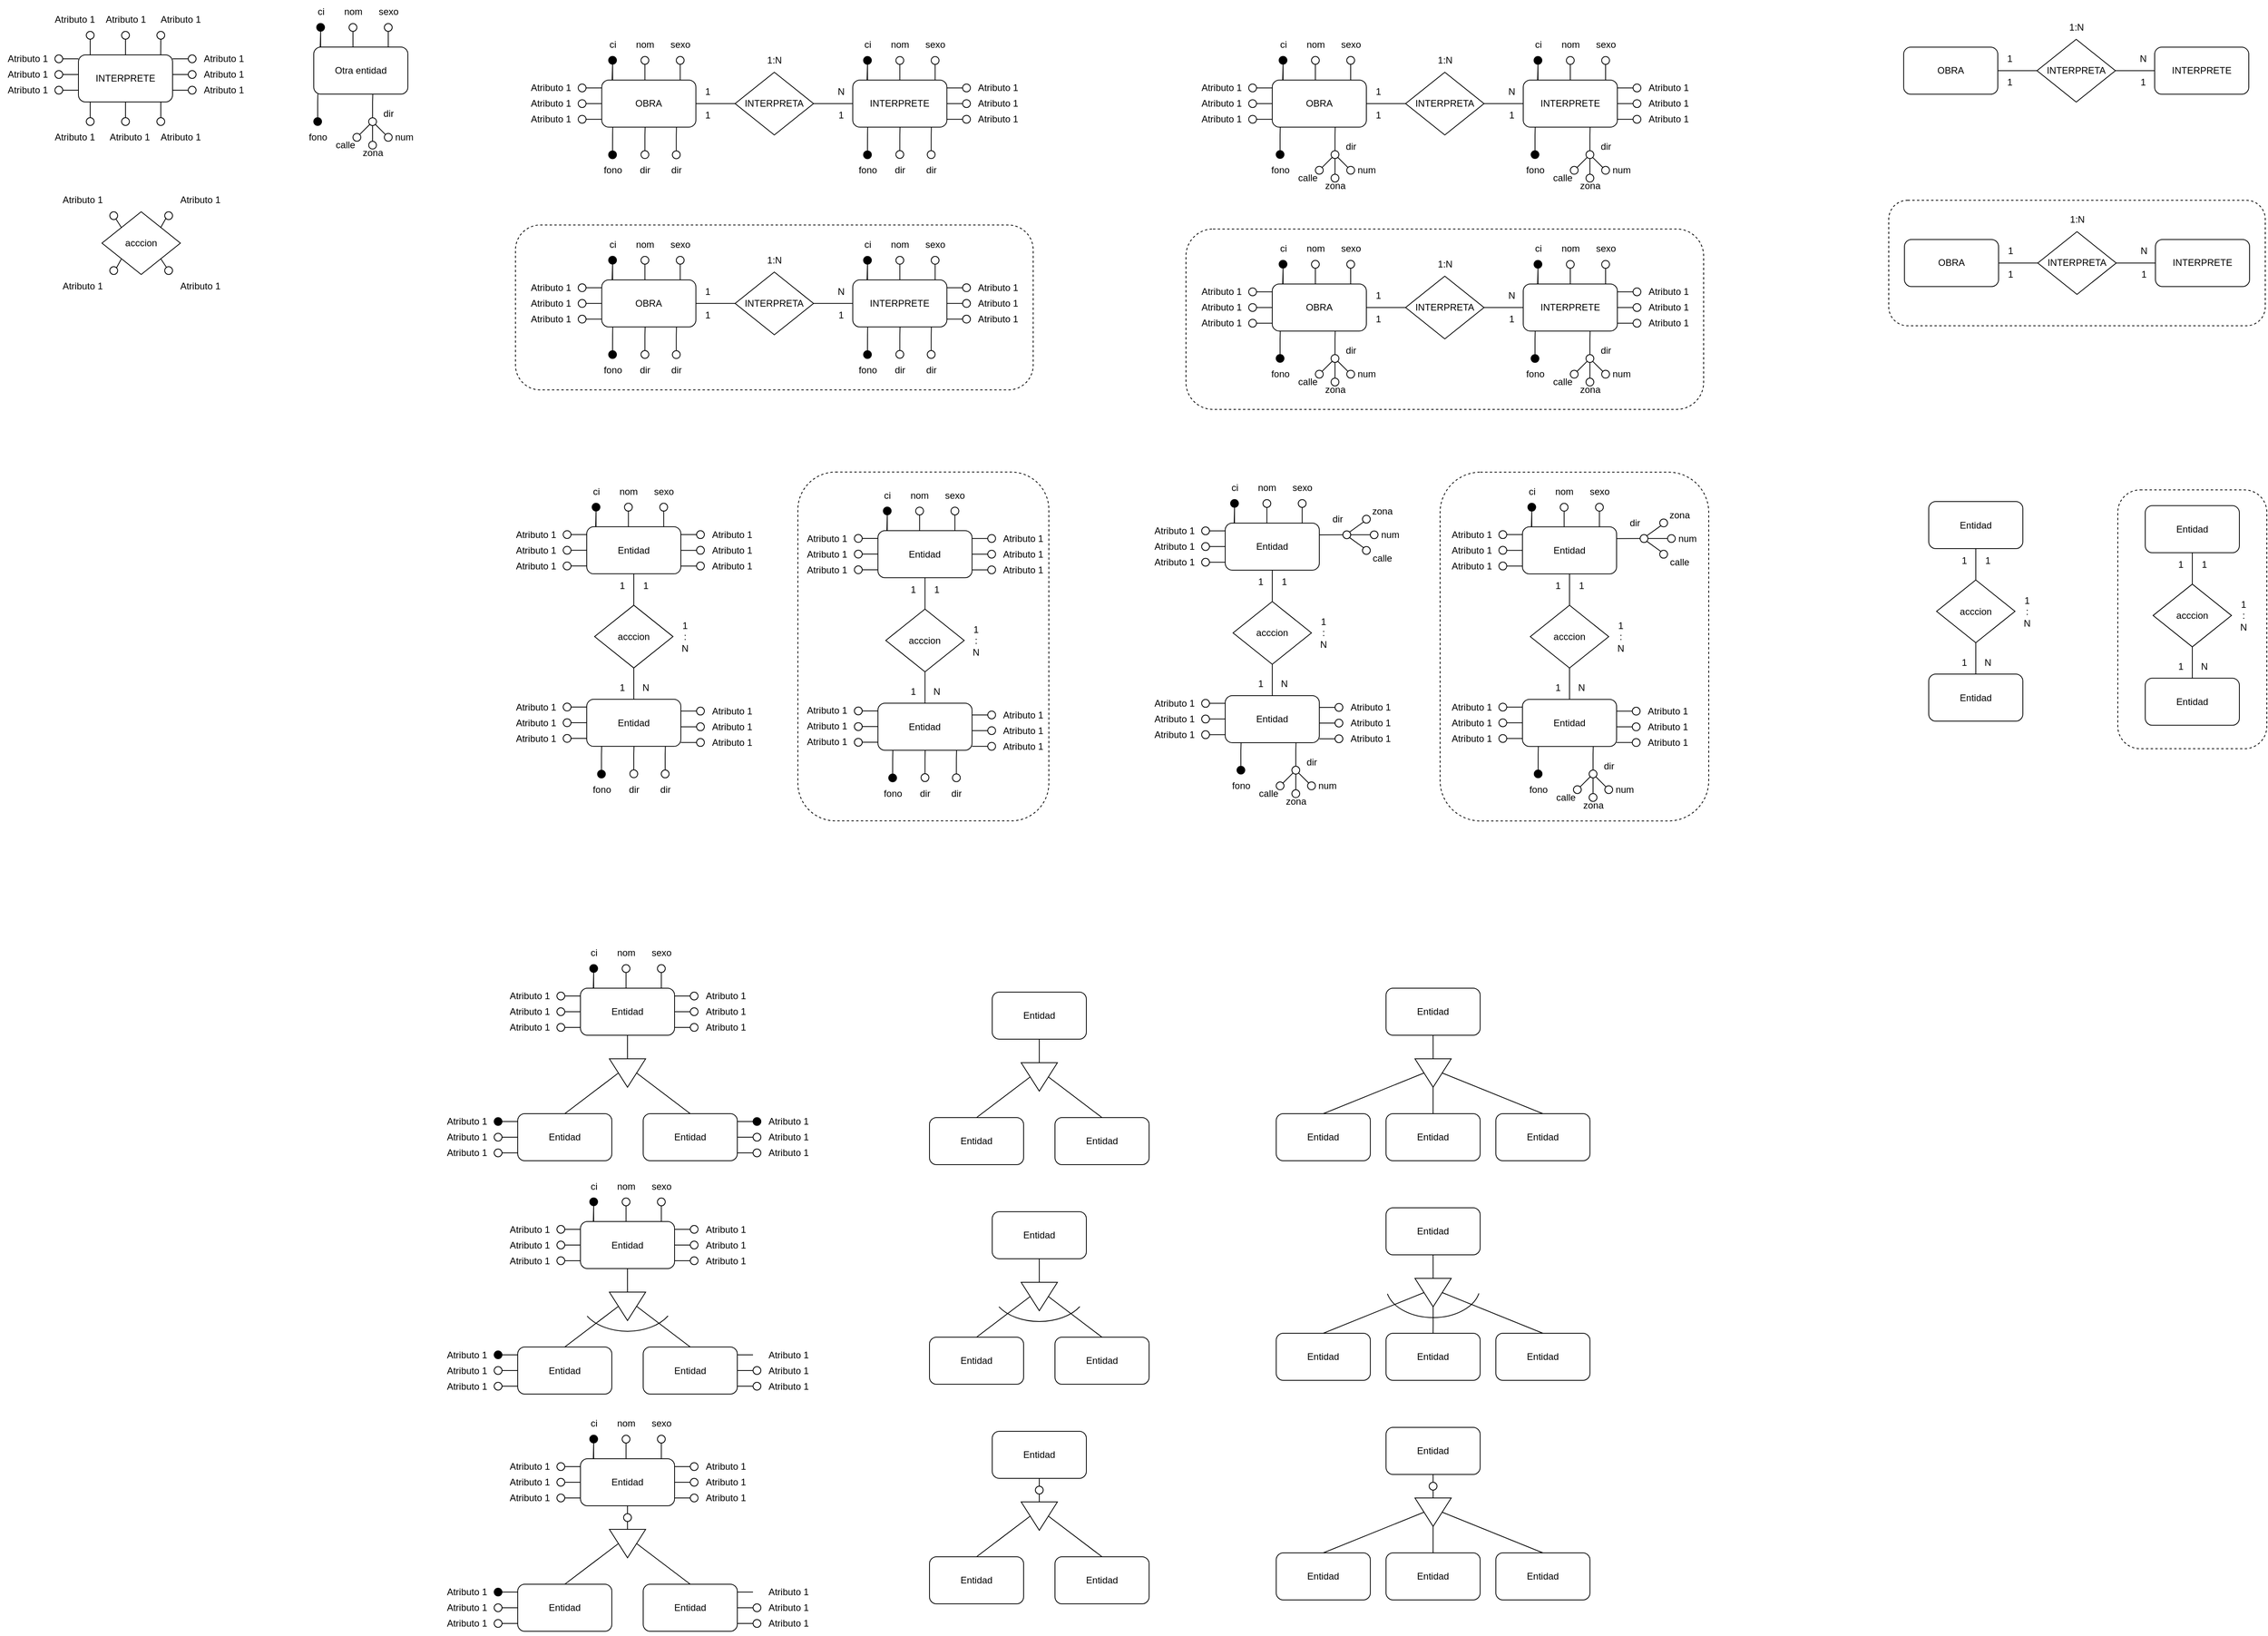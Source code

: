 <mxfile version="21.8.0" type="github">
  <diagram name="Página-1" id="UolY-JNz6V8QFxnW5Q4L">
    <mxGraphModel dx="1405" dy="374" grid="1" gridSize="10" guides="1" tooltips="1" connect="1" arrows="1" fold="1" page="1" pageScale="1" pageWidth="827" pageHeight="1169" math="0" shadow="0">
      <root>
        <mxCell id="0" />
        <mxCell id="1" parent="0" />
        <mxCell id="cQvedfexOUP9WgKagppP-6" value="INTERPRETA" style="rhombus;whiteSpace=wrap;html=1;" parent="1" vertex="1">
          <mxGeometry x="1212" y="132.08" width="100" height="80" as="geometry" />
        </mxCell>
        <mxCell id="cQvedfexOUP9WgKagppP-7" style="edgeStyle=none;rounded=0;orthogonalLoop=1;jettySize=auto;html=1;exitX=1;exitY=0.5;exitDx=0;exitDy=0;entryX=0;entryY=0.5;entryDx=0;entryDy=0;endArrow=none;endFill=0;" parent="1" source="cQvedfexOUP9WgKagppP-8" target="cQvedfexOUP9WgKagppP-6" edge="1">
          <mxGeometry relative="1" as="geometry" />
        </mxCell>
        <mxCell id="cQvedfexOUP9WgKagppP-8" value="OBRA" style="rounded=1;whiteSpace=wrap;html=1;" parent="1" vertex="1">
          <mxGeometry x="1042" y="142.08" width="120" height="60" as="geometry" />
        </mxCell>
        <mxCell id="cQvedfexOUP9WgKagppP-9" style="edgeStyle=none;rounded=0;orthogonalLoop=1;jettySize=auto;html=1;exitX=0;exitY=0.5;exitDx=0;exitDy=0;entryX=1;entryY=0.5;entryDx=0;entryDy=0;endArrow=none;endFill=0;" parent="1" source="cQvedfexOUP9WgKagppP-10" target="cQvedfexOUP9WgKagppP-6" edge="1">
          <mxGeometry relative="1" as="geometry" />
        </mxCell>
        <mxCell id="cQvedfexOUP9WgKagppP-10" value="INTERPRETE" style="rounded=1;whiteSpace=wrap;html=1;" parent="1" vertex="1">
          <mxGeometry x="1362" y="142.08" width="120" height="60" as="geometry" />
        </mxCell>
        <mxCell id="cQvedfexOUP9WgKagppP-11" value="1:N" style="text;html=1;align=center;verticalAlign=middle;resizable=0;points=[];autosize=1;strokeColor=none;fillColor=none;" parent="1" vertex="1">
          <mxGeometry x="1242" y="102.08" width="40" height="30" as="geometry" />
        </mxCell>
        <mxCell id="cQvedfexOUP9WgKagppP-12" value="1" style="text;html=1;align=center;verticalAlign=middle;resizable=0;points=[];autosize=1;strokeColor=none;fillColor=none;" parent="1" vertex="1">
          <mxGeometry x="1162" y="142.08" width="30" height="30" as="geometry" />
        </mxCell>
        <mxCell id="cQvedfexOUP9WgKagppP-13" value="1" style="text;html=1;align=center;verticalAlign=middle;resizable=0;points=[];autosize=1;strokeColor=none;fillColor=none;" parent="1" vertex="1">
          <mxGeometry x="1162" y="172.08" width="30" height="30" as="geometry" />
        </mxCell>
        <mxCell id="cQvedfexOUP9WgKagppP-14" value="N" style="text;html=1;align=center;verticalAlign=middle;resizable=0;points=[];autosize=1;strokeColor=none;fillColor=none;" parent="1" vertex="1">
          <mxGeometry x="1332" y="142.08" width="30" height="30" as="geometry" />
        </mxCell>
        <mxCell id="cQvedfexOUP9WgKagppP-15" value="1" style="text;html=1;align=center;verticalAlign=middle;resizable=0;points=[];autosize=1;strokeColor=none;fillColor=none;" parent="1" vertex="1">
          <mxGeometry x="1332" y="172.08" width="30" height="30" as="geometry" />
        </mxCell>
        <mxCell id="cQvedfexOUP9WgKagppP-27" style="edgeStyle=orthogonalEdgeStyle;rounded=0;orthogonalLoop=1;jettySize=auto;html=1;entryX=0.5;entryY=0;entryDx=0;entryDy=0;endArrow=none;endFill=0;" parent="1" source="cQvedfexOUP9WgKagppP-16" target="cQvedfexOUP9WgKagppP-20" edge="1">
          <mxGeometry relative="1" as="geometry" />
        </mxCell>
        <mxCell id="cQvedfexOUP9WgKagppP-16" value="acccion" style="rhombus;whiteSpace=wrap;html=1;" parent="1" vertex="1">
          <mxGeometry x="992.03" y="806.96" width="100" height="80" as="geometry" />
        </mxCell>
        <mxCell id="cQvedfexOUP9WgKagppP-26" style="edgeStyle=orthogonalEdgeStyle;rounded=0;orthogonalLoop=1;jettySize=auto;html=1;entryX=0.5;entryY=0;entryDx=0;entryDy=0;endArrow=none;endFill=0;" parent="1" source="cQvedfexOUP9WgKagppP-18" target="cQvedfexOUP9WgKagppP-16" edge="1">
          <mxGeometry relative="1" as="geometry" />
        </mxCell>
        <mxCell id="cQvedfexOUP9WgKagppP-18" value="Entidad" style="rounded=1;whiteSpace=wrap;html=1;" parent="1" vertex="1">
          <mxGeometry x="982.03" y="706.96" width="120" height="60" as="geometry" />
        </mxCell>
        <mxCell id="cQvedfexOUP9WgKagppP-20" value="Entidad" style="rounded=1;whiteSpace=wrap;html=1;" parent="1" vertex="1">
          <mxGeometry x="982.03" y="926.96" width="120" height="60" as="geometry" />
        </mxCell>
        <mxCell id="cQvedfexOUP9WgKagppP-21" value="&lt;div&gt;1&lt;/div&gt;&lt;div&gt;:&lt;/div&gt;&lt;div&gt;N&lt;/div&gt;" style="text;html=1;align=center;verticalAlign=middle;resizable=0;points=[];autosize=1;strokeColor=none;fillColor=none;" parent="1" vertex="1">
          <mxGeometry x="1092.03" y="816.96" width="30" height="60" as="geometry" />
        </mxCell>
        <mxCell id="cQvedfexOUP9WgKagppP-22" value="1" style="text;html=1;align=center;verticalAlign=middle;resizable=0;points=[];autosize=1;strokeColor=none;fillColor=none;" parent="1" vertex="1">
          <mxGeometry x="1042.03" y="766.96" width="30" height="30" as="geometry" />
        </mxCell>
        <mxCell id="cQvedfexOUP9WgKagppP-23" value="1" style="text;html=1;align=center;verticalAlign=middle;resizable=0;points=[];autosize=1;strokeColor=none;fillColor=none;" parent="1" vertex="1">
          <mxGeometry x="1012.03" y="766.96" width="30" height="30" as="geometry" />
        </mxCell>
        <mxCell id="cQvedfexOUP9WgKagppP-24" value="N" style="text;html=1;align=center;verticalAlign=middle;resizable=0;points=[];autosize=1;strokeColor=none;fillColor=none;" parent="1" vertex="1">
          <mxGeometry x="1042.03" y="896.96" width="30" height="30" as="geometry" />
        </mxCell>
        <mxCell id="cQvedfexOUP9WgKagppP-25" value="1" style="text;html=1;align=center;verticalAlign=middle;resizable=0;points=[];autosize=1;strokeColor=none;fillColor=none;" parent="1" vertex="1">
          <mxGeometry x="1012.03" y="896.96" width="30" height="30" as="geometry" />
        </mxCell>
        <mxCell id="cQvedfexOUP9WgKagppP-28" value="" style="rounded=1;whiteSpace=wrap;html=1;dashed=1;fillColor=none;" parent="1" vertex="1">
          <mxGeometry x="1828" y="295.4" width="480" height="160" as="geometry" />
        </mxCell>
        <mxCell id="cQvedfexOUP9WgKagppP-39" value="INTERPRETA" style="rhombus;whiteSpace=wrap;html=1;" parent="1" vertex="1">
          <mxGeometry x="2018" y="335.4" width="100" height="80" as="geometry" />
        </mxCell>
        <mxCell id="cQvedfexOUP9WgKagppP-40" style="edgeStyle=none;rounded=0;orthogonalLoop=1;jettySize=auto;html=1;exitX=1;exitY=0.5;exitDx=0;exitDy=0;entryX=0;entryY=0.5;entryDx=0;entryDy=0;endArrow=none;endFill=0;" parent="1" source="cQvedfexOUP9WgKagppP-41" target="cQvedfexOUP9WgKagppP-39" edge="1">
          <mxGeometry relative="1" as="geometry" />
        </mxCell>
        <mxCell id="cQvedfexOUP9WgKagppP-41" value="OBRA" style="rounded=1;whiteSpace=wrap;html=1;" parent="1" vertex="1">
          <mxGeometry x="1848" y="345.4" width="120" height="60" as="geometry" />
        </mxCell>
        <mxCell id="cQvedfexOUP9WgKagppP-42" style="edgeStyle=none;rounded=0;orthogonalLoop=1;jettySize=auto;html=1;exitX=0;exitY=0.5;exitDx=0;exitDy=0;entryX=1;entryY=0.5;entryDx=0;entryDy=0;endArrow=none;endFill=0;" parent="1" source="cQvedfexOUP9WgKagppP-43" target="cQvedfexOUP9WgKagppP-39" edge="1">
          <mxGeometry relative="1" as="geometry" />
        </mxCell>
        <mxCell id="cQvedfexOUP9WgKagppP-43" value="INTERPRETE" style="rounded=1;whiteSpace=wrap;html=1;" parent="1" vertex="1">
          <mxGeometry x="2168" y="345.4" width="120" height="60" as="geometry" />
        </mxCell>
        <mxCell id="cQvedfexOUP9WgKagppP-44" value="1:N" style="text;html=1;align=center;verticalAlign=middle;resizable=0;points=[];autosize=1;strokeColor=none;fillColor=none;" parent="1" vertex="1">
          <mxGeometry x="2048" y="305.4" width="40" height="30" as="geometry" />
        </mxCell>
        <mxCell id="cQvedfexOUP9WgKagppP-45" value="1" style="text;html=1;align=center;verticalAlign=middle;resizable=0;points=[];autosize=1;strokeColor=none;fillColor=none;" parent="1" vertex="1">
          <mxGeometry x="1968" y="345.4" width="30" height="30" as="geometry" />
        </mxCell>
        <mxCell id="cQvedfexOUP9WgKagppP-46" value="1" style="text;html=1;align=center;verticalAlign=middle;resizable=0;points=[];autosize=1;strokeColor=none;fillColor=none;" parent="1" vertex="1">
          <mxGeometry x="1968" y="375.4" width="30" height="30" as="geometry" />
        </mxCell>
        <mxCell id="cQvedfexOUP9WgKagppP-47" value="N" style="text;html=1;align=center;verticalAlign=middle;resizable=0;points=[];autosize=1;strokeColor=none;fillColor=none;" parent="1" vertex="1">
          <mxGeometry x="2138" y="345.4" width="30" height="30" as="geometry" />
        </mxCell>
        <mxCell id="cQvedfexOUP9WgKagppP-48" value="1" style="text;html=1;align=center;verticalAlign=middle;resizable=0;points=[];autosize=1;strokeColor=none;fillColor=none;" parent="1" vertex="1">
          <mxGeometry x="2138" y="375.4" width="30" height="30" as="geometry" />
        </mxCell>
        <mxCell id="cQvedfexOUP9WgKagppP-49" style="edgeStyle=orthogonalEdgeStyle;rounded=0;orthogonalLoop=1;jettySize=auto;html=1;entryX=0.5;entryY=0;entryDx=0;entryDy=0;endArrow=none;endFill=0;" parent="1" source="cQvedfexOUP9WgKagppP-50" target="cQvedfexOUP9WgKagppP-53" edge="1">
          <mxGeometry relative="1" as="geometry" />
        </mxCell>
        <mxCell id="cQvedfexOUP9WgKagppP-50" value="acccion" style="rhombus;whiteSpace=wrap;html=1;" parent="1" vertex="1">
          <mxGeometry x="2165" y="784.8" width="100" height="80" as="geometry" />
        </mxCell>
        <mxCell id="cQvedfexOUP9WgKagppP-51" style="edgeStyle=orthogonalEdgeStyle;rounded=0;orthogonalLoop=1;jettySize=auto;html=1;entryX=0.5;entryY=0;entryDx=0;entryDy=0;endArrow=none;endFill=0;" parent="1" source="cQvedfexOUP9WgKagppP-52" target="cQvedfexOUP9WgKagppP-50" edge="1">
          <mxGeometry relative="1" as="geometry" />
        </mxCell>
        <mxCell id="cQvedfexOUP9WgKagppP-52" value="Entidad" style="rounded=1;whiteSpace=wrap;html=1;" parent="1" vertex="1">
          <mxGeometry x="2155" y="684.8" width="120" height="60" as="geometry" />
        </mxCell>
        <mxCell id="cQvedfexOUP9WgKagppP-53" value="Entidad" style="rounded=1;whiteSpace=wrap;html=1;" parent="1" vertex="1">
          <mxGeometry x="2155" y="904.8" width="120" height="60" as="geometry" />
        </mxCell>
        <mxCell id="cQvedfexOUP9WgKagppP-54" value="&lt;div&gt;1&lt;/div&gt;&lt;div&gt;:&lt;/div&gt;&lt;div&gt;N&lt;/div&gt;" style="text;html=1;align=center;verticalAlign=middle;resizable=0;points=[];autosize=1;strokeColor=none;fillColor=none;" parent="1" vertex="1">
          <mxGeometry x="2265" y="794.8" width="30" height="60" as="geometry" />
        </mxCell>
        <mxCell id="cQvedfexOUP9WgKagppP-55" value="1" style="text;html=1;align=center;verticalAlign=middle;resizable=0;points=[];autosize=1;strokeColor=none;fillColor=none;" parent="1" vertex="1">
          <mxGeometry x="2215" y="744.8" width="30" height="30" as="geometry" />
        </mxCell>
        <mxCell id="cQvedfexOUP9WgKagppP-56" value="1" style="text;html=1;align=center;verticalAlign=middle;resizable=0;points=[];autosize=1;strokeColor=none;fillColor=none;" parent="1" vertex="1">
          <mxGeometry x="2185" y="744.8" width="30" height="30" as="geometry" />
        </mxCell>
        <mxCell id="cQvedfexOUP9WgKagppP-57" value="N" style="text;html=1;align=center;verticalAlign=middle;resizable=0;points=[];autosize=1;strokeColor=none;fillColor=none;" parent="1" vertex="1">
          <mxGeometry x="2215" y="874.8" width="30" height="30" as="geometry" />
        </mxCell>
        <mxCell id="cQvedfexOUP9WgKagppP-62" value="" style="rounded=1;whiteSpace=wrap;html=1;dashed=1;fillColor=none;" parent="1" vertex="1">
          <mxGeometry x="1256" y="642.0" width="342.48" height="444.76" as="geometry" />
        </mxCell>
        <mxCell id="cQvedfexOUP9WgKagppP-58" value="1" style="text;html=1;align=center;verticalAlign=middle;resizable=0;points=[];autosize=1;strokeColor=none;fillColor=none;" parent="1" vertex="1">
          <mxGeometry x="2185" y="874.8" width="30" height="30" as="geometry" />
        </mxCell>
        <mxCell id="cQvedfexOUP9WgKagppP-65" style="edgeStyle=orthogonalEdgeStyle;rounded=0;orthogonalLoop=1;jettySize=auto;html=1;exitX=0.5;exitY=1;exitDx=0;exitDy=0;endArrow=none;endFill=0;" parent="1" source="cQvedfexOUP9WgKagppP-63" target="cQvedfexOUP9WgKagppP-64" edge="1">
          <mxGeometry relative="1" as="geometry" />
        </mxCell>
        <mxCell id="cQvedfexOUP9WgKagppP-63" value="Entidad" style="rounded=1;whiteSpace=wrap;html=1;" parent="1" vertex="1">
          <mxGeometry x="160.02" y="1300" width="120" height="60" as="geometry" />
        </mxCell>
        <mxCell id="cQvedfexOUP9WgKagppP-68" style="rounded=0;orthogonalLoop=1;jettySize=auto;html=1;entryX=0.5;entryY=0;entryDx=0;entryDy=0;exitX=0.5;exitY=0;exitDx=0;exitDy=0;endArrow=none;endFill=0;" parent="1" source="cQvedfexOUP9WgKagppP-64" target="cQvedfexOUP9WgKagppP-67" edge="1">
          <mxGeometry relative="1" as="geometry" />
        </mxCell>
        <mxCell id="cQvedfexOUP9WgKagppP-69" style="rounded=0;orthogonalLoop=1;jettySize=auto;html=1;exitX=0.5;exitY=1;exitDx=0;exitDy=0;entryX=0.5;entryY=0;entryDx=0;entryDy=0;endArrow=none;endFill=0;" parent="1" source="cQvedfexOUP9WgKagppP-64" target="cQvedfexOUP9WgKagppP-66" edge="1">
          <mxGeometry relative="1" as="geometry" />
        </mxCell>
        <mxCell id="cQvedfexOUP9WgKagppP-64" value="" style="triangle;whiteSpace=wrap;html=1;rotation=90;" parent="1" vertex="1">
          <mxGeometry x="201.9" y="1385.01" width="36.25" height="46.25" as="geometry" />
        </mxCell>
        <mxCell id="cQvedfexOUP9WgKagppP-66" value="Entidad" style="rounded=1;whiteSpace=wrap;html=1;" parent="1" vertex="1">
          <mxGeometry x="80.02" y="1460" width="120" height="60" as="geometry" />
        </mxCell>
        <mxCell id="cQvedfexOUP9WgKagppP-67" value="Entidad" style="rounded=1;whiteSpace=wrap;html=1;" parent="1" vertex="1">
          <mxGeometry x="240.02" y="1460" width="120" height="60" as="geometry" />
        </mxCell>
        <mxCell id="cQvedfexOUP9WgKagppP-70" style="edgeStyle=orthogonalEdgeStyle;rounded=0;orthogonalLoop=1;jettySize=auto;html=1;exitX=0.5;exitY=1;exitDx=0;exitDy=0;endArrow=none;endFill=0;" parent="1" source="cQvedfexOUP9WgKagppP-71" target="cQvedfexOUP9WgKagppP-74" edge="1">
          <mxGeometry relative="1" as="geometry" />
        </mxCell>
        <mxCell id="cQvedfexOUP9WgKagppP-71" value="Entidad" style="rounded=1;whiteSpace=wrap;html=1;" parent="1" vertex="1">
          <mxGeometry x="160.02" y="1597.5" width="120" height="60" as="geometry" />
        </mxCell>
        <mxCell id="cQvedfexOUP9WgKagppP-72" style="rounded=0;orthogonalLoop=1;jettySize=auto;html=1;entryX=0.5;entryY=0;entryDx=0;entryDy=0;exitX=0.5;exitY=0;exitDx=0;exitDy=0;endArrow=none;endFill=0;" parent="1" source="cQvedfexOUP9WgKagppP-74" target="cQvedfexOUP9WgKagppP-76" edge="1">
          <mxGeometry relative="1" as="geometry" />
        </mxCell>
        <mxCell id="cQvedfexOUP9WgKagppP-73" style="rounded=0;orthogonalLoop=1;jettySize=auto;html=1;exitX=0.5;exitY=1;exitDx=0;exitDy=0;entryX=0.5;entryY=0;entryDx=0;entryDy=0;endArrow=none;endFill=0;" parent="1" source="cQvedfexOUP9WgKagppP-74" target="cQvedfexOUP9WgKagppP-75" edge="1">
          <mxGeometry relative="1" as="geometry" />
        </mxCell>
        <mxCell id="cQvedfexOUP9WgKagppP-74" value="" style="triangle;whiteSpace=wrap;html=1;rotation=90;" parent="1" vertex="1">
          <mxGeometry x="201.9" y="1682.51" width="36.25" height="46.25" as="geometry" />
        </mxCell>
        <mxCell id="cQvedfexOUP9WgKagppP-75" value="Entidad" style="rounded=1;whiteSpace=wrap;html=1;" parent="1" vertex="1">
          <mxGeometry x="80.02" y="1757.5" width="120" height="60" as="geometry" />
        </mxCell>
        <mxCell id="cQvedfexOUP9WgKagppP-76" value="Entidad" style="rounded=1;whiteSpace=wrap;html=1;" parent="1" vertex="1">
          <mxGeometry x="240.02" y="1757.5" width="120" height="60" as="geometry" />
        </mxCell>
        <mxCell id="cQvedfexOUP9WgKagppP-78" value="" style="verticalLabelPosition=bottom;verticalAlign=top;html=1;shape=mxgraph.basic.arc;startAngle=0.335;endAngle=0.664;" parent="1" vertex="1">
          <mxGeometry x="160.02" y="1657.5" width="120" height="80" as="geometry" />
        </mxCell>
        <mxCell id="cQvedfexOUP9WgKagppP-79" style="edgeStyle=orthogonalEdgeStyle;rounded=0;orthogonalLoop=1;jettySize=auto;html=1;exitX=0.5;exitY=1;exitDx=0;exitDy=0;endArrow=none;endFill=0;" parent="1" source="cQvedfexOUP9WgKagppP-80" target="cQvedfexOUP9WgKagppP-83" edge="1">
          <mxGeometry relative="1" as="geometry" />
        </mxCell>
        <mxCell id="cQvedfexOUP9WgKagppP-80" value="Entidad" style="rounded=1;whiteSpace=wrap;html=1;" parent="1" vertex="1">
          <mxGeometry x="1187.07" y="1300" width="120" height="60" as="geometry" />
        </mxCell>
        <mxCell id="cQvedfexOUP9WgKagppP-81" style="rounded=0;orthogonalLoop=1;jettySize=auto;html=1;entryX=0.5;entryY=0;entryDx=0;entryDy=0;exitX=0.5;exitY=0;exitDx=0;exitDy=0;endArrow=none;endFill=0;" parent="1" source="cQvedfexOUP9WgKagppP-83" target="cQvedfexOUP9WgKagppP-85" edge="1">
          <mxGeometry relative="1" as="geometry" />
        </mxCell>
        <mxCell id="cQvedfexOUP9WgKagppP-82" style="rounded=0;orthogonalLoop=1;jettySize=auto;html=1;exitX=0.5;exitY=1;exitDx=0;exitDy=0;entryX=0.5;entryY=0;entryDx=0;entryDy=0;endArrow=none;endFill=0;" parent="1" source="cQvedfexOUP9WgKagppP-83" target="cQvedfexOUP9WgKagppP-84" edge="1">
          <mxGeometry relative="1" as="geometry" />
        </mxCell>
        <mxCell id="cQvedfexOUP9WgKagppP-95" style="edgeStyle=orthogonalEdgeStyle;rounded=0;orthogonalLoop=1;jettySize=auto;html=1;exitX=1;exitY=0.5;exitDx=0;exitDy=0;entryX=0.5;entryY=0;entryDx=0;entryDy=0;endArrow=none;endFill=0;" parent="1" source="cQvedfexOUP9WgKagppP-83" target="cQvedfexOUP9WgKagppP-94" edge="1">
          <mxGeometry relative="1" as="geometry" />
        </mxCell>
        <mxCell id="cQvedfexOUP9WgKagppP-83" value="" style="triangle;whiteSpace=wrap;html=1;rotation=90;" parent="1" vertex="1">
          <mxGeometry x="1228.95" y="1385.01" width="36.25" height="46.25" as="geometry" />
        </mxCell>
        <mxCell id="cQvedfexOUP9WgKagppP-84" value="Entidad" style="rounded=1;whiteSpace=wrap;html=1;" parent="1" vertex="1">
          <mxGeometry x="1047.07" y="1460" width="120" height="60" as="geometry" />
        </mxCell>
        <mxCell id="cQvedfexOUP9WgKagppP-85" value="Entidad" style="rounded=1;whiteSpace=wrap;html=1;" parent="1" vertex="1">
          <mxGeometry x="1327.07" y="1460" width="120" height="60" as="geometry" />
        </mxCell>
        <mxCell id="cQvedfexOUP9WgKagppP-86" style="edgeStyle=orthogonalEdgeStyle;rounded=0;orthogonalLoop=1;jettySize=auto;html=1;exitX=0.5;exitY=1;exitDx=0;exitDy=0;endArrow=none;endFill=0;" parent="1" source="cQvedfexOUP9WgKagppP-87" target="cQvedfexOUP9WgKagppP-90" edge="1">
          <mxGeometry relative="1" as="geometry" />
        </mxCell>
        <mxCell id="cQvedfexOUP9WgKagppP-87" value="Entidad" style="rounded=1;whiteSpace=wrap;html=1;" parent="1" vertex="1">
          <mxGeometry x="1187.07" y="1580" width="120" height="60" as="geometry" />
        </mxCell>
        <mxCell id="cQvedfexOUP9WgKagppP-88" style="rounded=0;orthogonalLoop=1;jettySize=auto;html=1;entryX=0.5;entryY=0;entryDx=0;entryDy=0;exitX=0.5;exitY=0;exitDx=0;exitDy=0;endArrow=none;endFill=0;" parent="1" source="cQvedfexOUP9WgKagppP-90" target="cQvedfexOUP9WgKagppP-92" edge="1">
          <mxGeometry relative="1" as="geometry" />
        </mxCell>
        <mxCell id="cQvedfexOUP9WgKagppP-89" style="rounded=0;orthogonalLoop=1;jettySize=auto;html=1;exitX=0.5;exitY=1;exitDx=0;exitDy=0;entryX=0.5;entryY=0;entryDx=0;entryDy=0;endArrow=none;endFill=0;" parent="1" source="cQvedfexOUP9WgKagppP-90" target="cQvedfexOUP9WgKagppP-91" edge="1">
          <mxGeometry relative="1" as="geometry" />
        </mxCell>
        <mxCell id="cQvedfexOUP9WgKagppP-98" style="edgeStyle=orthogonalEdgeStyle;rounded=0;orthogonalLoop=1;jettySize=auto;html=1;entryX=0.5;entryY=0;entryDx=0;entryDy=0;endArrow=none;endFill=0;" parent="1" source="cQvedfexOUP9WgKagppP-90" target="cQvedfexOUP9WgKagppP-96" edge="1">
          <mxGeometry relative="1" as="geometry" />
        </mxCell>
        <mxCell id="cQvedfexOUP9WgKagppP-90" value="" style="triangle;whiteSpace=wrap;html=1;rotation=90;" parent="1" vertex="1">
          <mxGeometry x="1228.95" y="1665.01" width="36.25" height="46.25" as="geometry" />
        </mxCell>
        <mxCell id="cQvedfexOUP9WgKagppP-91" value="Entidad" style="rounded=1;whiteSpace=wrap;html=1;" parent="1" vertex="1">
          <mxGeometry x="1047.07" y="1740" width="120" height="60" as="geometry" />
        </mxCell>
        <mxCell id="cQvedfexOUP9WgKagppP-92" value="Entidad" style="rounded=1;whiteSpace=wrap;html=1;" parent="1" vertex="1">
          <mxGeometry x="1327.07" y="1740" width="120" height="60" as="geometry" />
        </mxCell>
        <mxCell id="cQvedfexOUP9WgKagppP-93" value="" style="verticalLabelPosition=bottom;verticalAlign=top;html=1;shape=mxgraph.basic.arc;startAngle=0.287;endAngle=0.711;" parent="1" vertex="1">
          <mxGeometry x="1187.07" y="1640" width="120" height="80" as="geometry" />
        </mxCell>
        <mxCell id="cQvedfexOUP9WgKagppP-94" value="Entidad" style="rounded=1;whiteSpace=wrap;html=1;" parent="1" vertex="1">
          <mxGeometry x="1187.07" y="1460" width="120" height="60" as="geometry" />
        </mxCell>
        <mxCell id="cQvedfexOUP9WgKagppP-96" value="Entidad" style="rounded=1;whiteSpace=wrap;html=1;" parent="1" vertex="1">
          <mxGeometry x="1187.07" y="1740" width="120" height="60" as="geometry" />
        </mxCell>
        <mxCell id="cQvedfexOUP9WgKagppP-99" style="edgeStyle=orthogonalEdgeStyle;rounded=0;orthogonalLoop=1;jettySize=auto;html=1;exitX=0.5;exitY=1;exitDx=0;exitDy=0;endArrow=none;endFill=0;" parent="1" source="cQvedfexOUP9WgKagppP-100" target="cQvedfexOUP9WgKagppP-103" edge="1">
          <mxGeometry relative="1" as="geometry" />
        </mxCell>
        <mxCell id="cQvedfexOUP9WgKagppP-100" value="Entidad" style="rounded=1;whiteSpace=wrap;html=1;" parent="1" vertex="1">
          <mxGeometry x="160.03" y="1900" width="120" height="60" as="geometry" />
        </mxCell>
        <mxCell id="cQvedfexOUP9WgKagppP-101" style="rounded=0;orthogonalLoop=1;jettySize=auto;html=1;entryX=0.5;entryY=0;entryDx=0;entryDy=0;exitX=0.5;exitY=0;exitDx=0;exitDy=0;endArrow=none;endFill=0;" parent="1" source="cQvedfexOUP9WgKagppP-103" target="cQvedfexOUP9WgKagppP-105" edge="1">
          <mxGeometry relative="1" as="geometry" />
        </mxCell>
        <mxCell id="cQvedfexOUP9WgKagppP-102" style="rounded=0;orthogonalLoop=1;jettySize=auto;html=1;exitX=0.5;exitY=1;exitDx=0;exitDy=0;entryX=0.5;entryY=0;entryDx=0;entryDy=0;endArrow=none;endFill=0;" parent="1" source="cQvedfexOUP9WgKagppP-103" target="cQvedfexOUP9WgKagppP-104" edge="1">
          <mxGeometry relative="1" as="geometry" />
        </mxCell>
        <mxCell id="cQvedfexOUP9WgKagppP-103" value="" style="triangle;whiteSpace=wrap;html=1;rotation=90;" parent="1" vertex="1">
          <mxGeometry x="201.91" y="1985.01" width="36.25" height="46.25" as="geometry" />
        </mxCell>
        <mxCell id="cQvedfexOUP9WgKagppP-104" value="Entidad" style="rounded=1;whiteSpace=wrap;html=1;" parent="1" vertex="1">
          <mxGeometry x="80.03" y="2060" width="120" height="60" as="geometry" />
        </mxCell>
        <mxCell id="cQvedfexOUP9WgKagppP-105" value="Entidad" style="rounded=1;whiteSpace=wrap;html=1;" parent="1" vertex="1">
          <mxGeometry x="240.03" y="2060" width="120" height="60" as="geometry" />
        </mxCell>
        <mxCell id="cQvedfexOUP9WgKagppP-107" value="" style="ellipse;whiteSpace=wrap;html=1;aspect=fixed;" parent="1" vertex="1">
          <mxGeometry x="215.02" y="1970" width="10" height="10" as="geometry" />
        </mxCell>
        <mxCell id="cQvedfexOUP9WgKagppP-111" style="edgeStyle=orthogonalEdgeStyle;rounded=0;orthogonalLoop=1;jettySize=auto;html=1;exitX=0.5;exitY=1;exitDx=0;exitDy=0;endArrow=none;endFill=0;" parent="1" source="cQvedfexOUP9WgKagppP-112" target="cQvedfexOUP9WgKagppP-116" edge="1">
          <mxGeometry relative="1" as="geometry" />
        </mxCell>
        <mxCell id="cQvedfexOUP9WgKagppP-112" value="Entidad" style="rounded=1;whiteSpace=wrap;html=1;" parent="1" vertex="1">
          <mxGeometry x="1187.07" y="1860" width="120" height="60" as="geometry" />
        </mxCell>
        <mxCell id="cQvedfexOUP9WgKagppP-113" style="rounded=0;orthogonalLoop=1;jettySize=auto;html=1;entryX=0.5;entryY=0;entryDx=0;entryDy=0;exitX=0.5;exitY=0;exitDx=0;exitDy=0;endArrow=none;endFill=0;" parent="1" source="cQvedfexOUP9WgKagppP-116" target="cQvedfexOUP9WgKagppP-118" edge="1">
          <mxGeometry relative="1" as="geometry" />
        </mxCell>
        <mxCell id="cQvedfexOUP9WgKagppP-114" style="rounded=0;orthogonalLoop=1;jettySize=auto;html=1;exitX=0.5;exitY=1;exitDx=0;exitDy=0;entryX=0.5;entryY=0;entryDx=0;entryDy=0;endArrow=none;endFill=0;" parent="1" source="cQvedfexOUP9WgKagppP-116" target="cQvedfexOUP9WgKagppP-117" edge="1">
          <mxGeometry relative="1" as="geometry" />
        </mxCell>
        <mxCell id="cQvedfexOUP9WgKagppP-115" style="edgeStyle=orthogonalEdgeStyle;rounded=0;orthogonalLoop=1;jettySize=auto;html=1;exitX=1;exitY=0.5;exitDx=0;exitDy=0;entryX=0.5;entryY=0;entryDx=0;entryDy=0;endArrow=none;endFill=0;" parent="1" source="cQvedfexOUP9WgKagppP-116" target="cQvedfexOUP9WgKagppP-119" edge="1">
          <mxGeometry relative="1" as="geometry" />
        </mxCell>
        <mxCell id="cQvedfexOUP9WgKagppP-116" value="" style="triangle;whiteSpace=wrap;html=1;rotation=90;" parent="1" vertex="1">
          <mxGeometry x="1228.95" y="1945.01" width="36.25" height="46.25" as="geometry" />
        </mxCell>
        <mxCell id="cQvedfexOUP9WgKagppP-117" value="Entidad" style="rounded=1;whiteSpace=wrap;html=1;" parent="1" vertex="1">
          <mxGeometry x="1047.07" y="2020" width="120" height="60" as="geometry" />
        </mxCell>
        <mxCell id="cQvedfexOUP9WgKagppP-118" value="Entidad" style="rounded=1;whiteSpace=wrap;html=1;" parent="1" vertex="1">
          <mxGeometry x="1327.07" y="2020" width="120" height="60" as="geometry" />
        </mxCell>
        <mxCell id="cQvedfexOUP9WgKagppP-119" value="Entidad" style="rounded=1;whiteSpace=wrap;html=1;" parent="1" vertex="1">
          <mxGeometry x="1187.07" y="2020" width="120" height="60" as="geometry" />
        </mxCell>
        <mxCell id="cQvedfexOUP9WgKagppP-120" value="" style="ellipse;whiteSpace=wrap;html=1;aspect=fixed;" parent="1" vertex="1">
          <mxGeometry x="1242.07" y="1930" width="10" height="10" as="geometry" />
        </mxCell>
        <mxCell id="cQvedfexOUP9WgKagppP-158" style="edgeStyle=orthogonalEdgeStyle;rounded=0;orthogonalLoop=1;jettySize=auto;html=1;entryX=0.099;entryY=0.028;entryDx=0;entryDy=0;entryPerimeter=0;endArrow=none;endFill=0;" parent="1" source="cQvedfexOUP9WgKagppP-137" target="cQvedfexOUP9WgKagppP-138" edge="1">
          <mxGeometry relative="1" as="geometry" />
        </mxCell>
        <mxCell id="cQvedfexOUP9WgKagppP-137" value="" style="ellipse;whiteSpace=wrap;html=1;aspect=fixed;" parent="1" vertex="1">
          <mxGeometry x="-470" y="80" width="10" height="10" as="geometry" />
        </mxCell>
        <mxCell id="cQvedfexOUP9WgKagppP-138" value="INTERPRETE" style="rounded=1;whiteSpace=wrap;html=1;" parent="1" vertex="1">
          <mxGeometry x="-480" y="110" width="120" height="60" as="geometry" />
        </mxCell>
        <mxCell id="cQvedfexOUP9WgKagppP-139" value="Atributo 1" style="text;html=1;align=center;verticalAlign=middle;resizable=0;points=[];autosize=1;strokeColor=none;fillColor=none;" parent="1" vertex="1">
          <mxGeometry x="-520" y="50" width="70" height="30" as="geometry" />
        </mxCell>
        <mxCell id="cQvedfexOUP9WgKagppP-159" style="edgeStyle=orthogonalEdgeStyle;rounded=0;orthogonalLoop=1;jettySize=auto;html=1;exitX=0.5;exitY=1;exitDx=0;exitDy=0;entryX=0.5;entryY=0;entryDx=0;entryDy=0;endArrow=none;endFill=0;" parent="1" source="cQvedfexOUP9WgKagppP-140" target="cQvedfexOUP9WgKagppP-138" edge="1">
          <mxGeometry relative="1" as="geometry" />
        </mxCell>
        <mxCell id="cQvedfexOUP9WgKagppP-140" value="" style="ellipse;whiteSpace=wrap;html=1;aspect=fixed;" parent="1" vertex="1">
          <mxGeometry x="-425" y="80" width="10" height="10" as="geometry" />
        </mxCell>
        <mxCell id="cQvedfexOUP9WgKagppP-141" value="Atributo 1" style="text;html=1;align=center;verticalAlign=middle;resizable=0;points=[];autosize=1;strokeColor=none;fillColor=none;" parent="1" vertex="1">
          <mxGeometry x="-455" y="50" width="70" height="30" as="geometry" />
        </mxCell>
        <mxCell id="cQvedfexOUP9WgKagppP-160" style="edgeStyle=orthogonalEdgeStyle;rounded=0;orthogonalLoop=1;jettySize=auto;html=1;exitX=0.5;exitY=1;exitDx=0;exitDy=0;entryX=0.874;entryY=0;entryDx=0;entryDy=0;entryPerimeter=0;endArrow=none;endFill=0;" parent="1" source="cQvedfexOUP9WgKagppP-142" target="cQvedfexOUP9WgKagppP-138" edge="1">
          <mxGeometry relative="1" as="geometry" />
        </mxCell>
        <mxCell id="cQvedfexOUP9WgKagppP-142" value="" style="ellipse;whiteSpace=wrap;html=1;aspect=fixed;" parent="1" vertex="1">
          <mxGeometry x="-380" y="80" width="10" height="10" as="geometry" />
        </mxCell>
        <mxCell id="cQvedfexOUP9WgKagppP-143" value="Atributo 1" style="text;html=1;align=center;verticalAlign=middle;resizable=0;points=[];autosize=1;strokeColor=none;fillColor=none;" parent="1" vertex="1">
          <mxGeometry x="-385" y="50" width="70" height="30" as="geometry" />
        </mxCell>
        <mxCell id="cQvedfexOUP9WgKagppP-162" style="edgeStyle=orthogonalEdgeStyle;rounded=0;orthogonalLoop=1;jettySize=auto;html=1;exitX=0;exitY=0.5;exitDx=0;exitDy=0;entryX=1;entryY=0.085;entryDx=0;entryDy=0;entryPerimeter=0;endArrow=none;endFill=0;" parent="1" source="cQvedfexOUP9WgKagppP-144" target="cQvedfexOUP9WgKagppP-138" edge="1">
          <mxGeometry relative="1" as="geometry" />
        </mxCell>
        <mxCell id="cQvedfexOUP9WgKagppP-144" value="" style="ellipse;whiteSpace=wrap;html=1;aspect=fixed;" parent="1" vertex="1">
          <mxGeometry x="-340" y="110" width="10" height="10" as="geometry" />
        </mxCell>
        <mxCell id="cQvedfexOUP9WgKagppP-145" value="Atributo 1" style="text;html=1;align=center;verticalAlign=middle;resizable=0;points=[];autosize=1;strokeColor=none;fillColor=none;" parent="1" vertex="1">
          <mxGeometry x="-330" y="100" width="70" height="30" as="geometry" />
        </mxCell>
        <mxCell id="cQvedfexOUP9WgKagppP-166" style="edgeStyle=orthogonalEdgeStyle;rounded=0;orthogonalLoop=1;jettySize=auto;html=1;entryX=0.875;entryY=1;entryDx=0;entryDy=0;entryPerimeter=0;endArrow=none;endFill=0;" parent="1" source="cQvedfexOUP9WgKagppP-148" target="cQvedfexOUP9WgKagppP-138" edge="1">
          <mxGeometry relative="1" as="geometry" />
        </mxCell>
        <mxCell id="cQvedfexOUP9WgKagppP-148" value="" style="ellipse;whiteSpace=wrap;html=1;aspect=fixed;" parent="1" vertex="1">
          <mxGeometry x="-380" y="190" width="10" height="10" as="geometry" />
        </mxCell>
        <mxCell id="cQvedfexOUP9WgKagppP-149" value="Atributo 1" style="text;html=1;align=center;verticalAlign=middle;resizable=0;points=[];autosize=1;strokeColor=none;fillColor=none;" parent="1" vertex="1">
          <mxGeometry x="-385" y="200" width="70" height="30" as="geometry" />
        </mxCell>
        <mxCell id="cQvedfexOUP9WgKagppP-164" style="edgeStyle=orthogonalEdgeStyle;rounded=0;orthogonalLoop=1;jettySize=auto;html=1;entryX=1.003;entryY=0.421;entryDx=0;entryDy=0;entryPerimeter=0;endArrow=none;endFill=0;" parent="1" source="cQvedfexOUP9WgKagppP-150" target="cQvedfexOUP9WgKagppP-138" edge="1">
          <mxGeometry relative="1" as="geometry" />
        </mxCell>
        <mxCell id="cQvedfexOUP9WgKagppP-150" value="" style="ellipse;whiteSpace=wrap;html=1;aspect=fixed;" parent="1" vertex="1">
          <mxGeometry x="-340" y="130" width="10" height="10" as="geometry" />
        </mxCell>
        <mxCell id="cQvedfexOUP9WgKagppP-165" style="edgeStyle=orthogonalEdgeStyle;rounded=0;orthogonalLoop=1;jettySize=auto;html=1;entryX=1;entryY=0.75;entryDx=0;entryDy=0;endArrow=none;endFill=0;" parent="1" source="cQvedfexOUP9WgKagppP-151" target="cQvedfexOUP9WgKagppP-138" edge="1">
          <mxGeometry relative="1" as="geometry" />
        </mxCell>
        <mxCell id="cQvedfexOUP9WgKagppP-151" value="" style="ellipse;whiteSpace=wrap;html=1;aspect=fixed;" parent="1" vertex="1">
          <mxGeometry x="-340" y="150" width="10" height="10" as="geometry" />
        </mxCell>
        <mxCell id="cQvedfexOUP9WgKagppP-152" value="Atributo 1" style="text;html=1;align=center;verticalAlign=middle;resizable=0;points=[];autosize=1;strokeColor=none;fillColor=none;" parent="1" vertex="1">
          <mxGeometry x="-330" y="120" width="70" height="30" as="geometry" />
        </mxCell>
        <mxCell id="cQvedfexOUP9WgKagppP-153" value="Atributo 1" style="text;html=1;align=center;verticalAlign=middle;resizable=0;points=[];autosize=1;strokeColor=none;fillColor=none;" parent="1" vertex="1">
          <mxGeometry x="-330" y="140" width="70" height="30" as="geometry" />
        </mxCell>
        <mxCell id="cQvedfexOUP9WgKagppP-168" style="edgeStyle=orthogonalEdgeStyle;rounded=0;orthogonalLoop=1;jettySize=auto;html=1;entryX=0.125;entryY=1;entryDx=0;entryDy=0;entryPerimeter=0;endArrow=none;endFill=0;" parent="1" source="cQvedfexOUP9WgKagppP-154" target="cQvedfexOUP9WgKagppP-138" edge="1">
          <mxGeometry relative="1" as="geometry" />
        </mxCell>
        <mxCell id="cQvedfexOUP9WgKagppP-154" value="" style="ellipse;whiteSpace=wrap;html=1;aspect=fixed;" parent="1" vertex="1">
          <mxGeometry x="-470" y="190" width="10" height="10" as="geometry" />
        </mxCell>
        <mxCell id="cQvedfexOUP9WgKagppP-155" value="Atributo 1" style="text;html=1;align=center;verticalAlign=middle;resizable=0;points=[];autosize=1;strokeColor=none;fillColor=none;" parent="1" vertex="1">
          <mxGeometry x="-520" y="200" width="70" height="30" as="geometry" />
        </mxCell>
        <mxCell id="cQvedfexOUP9WgKagppP-167" style="edgeStyle=orthogonalEdgeStyle;rounded=0;orthogonalLoop=1;jettySize=auto;html=1;entryX=0.5;entryY=1;entryDx=0;entryDy=0;endArrow=none;endFill=0;" parent="1" source="cQvedfexOUP9WgKagppP-156" target="cQvedfexOUP9WgKagppP-138" edge="1">
          <mxGeometry relative="1" as="geometry" />
        </mxCell>
        <mxCell id="cQvedfexOUP9WgKagppP-156" value="" style="ellipse;whiteSpace=wrap;html=1;aspect=fixed;" parent="1" vertex="1">
          <mxGeometry x="-425" y="190" width="10" height="10" as="geometry" />
        </mxCell>
        <mxCell id="cQvedfexOUP9WgKagppP-157" value="Atributo 1" style="text;html=1;align=center;verticalAlign=middle;resizable=0;points=[];autosize=1;strokeColor=none;fillColor=none;" parent="1" vertex="1">
          <mxGeometry x="-450" y="200" width="70" height="30" as="geometry" />
        </mxCell>
        <mxCell id="cQvedfexOUP9WgKagppP-169" value="" style="ellipse;whiteSpace=wrap;html=1;aspect=fixed;" parent="1" vertex="1">
          <mxGeometry x="-510" y="110" width="10" height="10" as="geometry" />
        </mxCell>
        <mxCell id="cQvedfexOUP9WgKagppP-178" style="edgeStyle=orthogonalEdgeStyle;rounded=0;orthogonalLoop=1;jettySize=auto;html=1;entryX=-0.008;entryY=0.419;entryDx=0;entryDy=0;entryPerimeter=0;endArrow=none;endFill=0;" parent="1" source="cQvedfexOUP9WgKagppP-170" target="cQvedfexOUP9WgKagppP-138" edge="1">
          <mxGeometry relative="1" as="geometry" />
        </mxCell>
        <mxCell id="cQvedfexOUP9WgKagppP-170" value="" style="ellipse;whiteSpace=wrap;html=1;aspect=fixed;" parent="1" vertex="1">
          <mxGeometry x="-510" y="130" width="10" height="10" as="geometry" />
        </mxCell>
        <mxCell id="cQvedfexOUP9WgKagppP-179" style="edgeStyle=orthogonalEdgeStyle;rounded=0;orthogonalLoop=1;jettySize=auto;html=1;entryX=0;entryY=0.75;entryDx=0;entryDy=0;endArrow=none;endFill=0;" parent="1" source="cQvedfexOUP9WgKagppP-171" target="cQvedfexOUP9WgKagppP-138" edge="1">
          <mxGeometry relative="1" as="geometry" />
        </mxCell>
        <mxCell id="cQvedfexOUP9WgKagppP-171" value="" style="ellipse;whiteSpace=wrap;html=1;aspect=fixed;" parent="1" vertex="1">
          <mxGeometry x="-510" y="150" width="10" height="10" as="geometry" />
        </mxCell>
        <mxCell id="cQvedfexOUP9WgKagppP-173" value="Atributo 1" style="text;html=1;align=center;verticalAlign=middle;resizable=0;points=[];autosize=1;strokeColor=none;fillColor=none;" parent="1" vertex="1">
          <mxGeometry x="-580" y="100" width="70" height="30" as="geometry" />
        </mxCell>
        <mxCell id="cQvedfexOUP9WgKagppP-174" value="Atributo 1" style="text;html=1;align=center;verticalAlign=middle;resizable=0;points=[];autosize=1;strokeColor=none;fillColor=none;" parent="1" vertex="1">
          <mxGeometry x="-580" y="120" width="70" height="30" as="geometry" />
        </mxCell>
        <mxCell id="cQvedfexOUP9WgKagppP-175" value="Atributo 1" style="text;html=1;align=center;verticalAlign=middle;resizable=0;points=[];autosize=1;strokeColor=none;fillColor=none;" parent="1" vertex="1">
          <mxGeometry x="-580" y="140" width="70" height="30" as="geometry" />
        </mxCell>
        <mxCell id="cQvedfexOUP9WgKagppP-182" style="edgeStyle=orthogonalEdgeStyle;rounded=0;orthogonalLoop=1;jettySize=auto;html=1;exitX=0;exitY=0.5;exitDx=0;exitDy=0;entryX=1;entryY=0.085;entryDx=0;entryDy=0;entryPerimeter=0;endArrow=none;endFill=0;" parent="1" edge="1">
          <mxGeometry relative="1" as="geometry">
            <mxPoint x="-480" y="115" as="sourcePoint" />
            <mxPoint x="-500" y="115" as="targetPoint" />
          </mxGeometry>
        </mxCell>
        <mxCell id="cQvedfexOUP9WgKagppP-184" value="acccion" style="rhombus;whiteSpace=wrap;html=1;" parent="1" vertex="1">
          <mxGeometry x="-450" y="310" width="100" height="80" as="geometry" />
        </mxCell>
        <mxCell id="cQvedfexOUP9WgKagppP-189" style="rounded=0;orthogonalLoop=1;jettySize=auto;html=1;exitX=0;exitY=1;exitDx=0;exitDy=0;entryX=1;entryY=0;entryDx=0;entryDy=0;endArrow=none;endFill=0;" parent="1" source="cQvedfexOUP9WgKagppP-185" target="cQvedfexOUP9WgKagppP-184" edge="1">
          <mxGeometry relative="1" as="geometry" />
        </mxCell>
        <mxCell id="cQvedfexOUP9WgKagppP-185" value="" style="ellipse;whiteSpace=wrap;html=1;aspect=fixed;" parent="1" vertex="1">
          <mxGeometry x="-370" y="310" width="10" height="10" as="geometry" />
        </mxCell>
        <mxCell id="cQvedfexOUP9WgKagppP-186" value="" style="ellipse;whiteSpace=wrap;html=1;aspect=fixed;" parent="1" vertex="1">
          <mxGeometry x="-440" y="310" width="10" height="10" as="geometry" />
        </mxCell>
        <mxCell id="cQvedfexOUP9WgKagppP-187" value="" style="ellipse;whiteSpace=wrap;html=1;aspect=fixed;" parent="1" vertex="1">
          <mxGeometry x="-440" y="380" width="10" height="10" as="geometry" />
        </mxCell>
        <mxCell id="cQvedfexOUP9WgKagppP-191" style="rounded=0;orthogonalLoop=1;jettySize=auto;html=1;entryX=1;entryY=1;entryDx=0;entryDy=0;endArrow=none;endFill=0;" parent="1" source="cQvedfexOUP9WgKagppP-188" target="cQvedfexOUP9WgKagppP-184" edge="1">
          <mxGeometry relative="1" as="geometry" />
        </mxCell>
        <mxCell id="cQvedfexOUP9WgKagppP-188" value="" style="ellipse;whiteSpace=wrap;html=1;aspect=fixed;" parent="1" vertex="1">
          <mxGeometry x="-370" y="380" width="10" height="10" as="geometry" />
        </mxCell>
        <mxCell id="cQvedfexOUP9WgKagppP-193" value="Atributo 1" style="text;html=1;align=center;verticalAlign=middle;resizable=0;points=[];autosize=1;strokeColor=none;fillColor=none;" parent="1" vertex="1">
          <mxGeometry x="-360" y="280" width="70" height="30" as="geometry" />
        </mxCell>
        <mxCell id="cQvedfexOUP9WgKagppP-194" value="Atributo 1" style="text;html=1;align=center;verticalAlign=middle;resizable=0;points=[];autosize=1;strokeColor=none;fillColor=none;" parent="1" vertex="1">
          <mxGeometry x="-510" y="280" width="70" height="30" as="geometry" />
        </mxCell>
        <mxCell id="cQvedfexOUP9WgKagppP-196" value="Atributo 1" style="text;html=1;align=center;verticalAlign=middle;resizable=0;points=[];autosize=1;strokeColor=none;fillColor=none;" parent="1" vertex="1">
          <mxGeometry x="-510" y="390" width="70" height="30" as="geometry" />
        </mxCell>
        <mxCell id="cQvedfexOUP9WgKagppP-197" value="Atributo 1" style="text;html=1;align=center;verticalAlign=middle;resizable=0;points=[];autosize=1;strokeColor=none;fillColor=none;" parent="1" vertex="1">
          <mxGeometry x="-360" y="390" width="70" height="30" as="geometry" />
        </mxCell>
        <mxCell id="cQvedfexOUP9WgKagppP-200" style="rounded=0;orthogonalLoop=1;jettySize=auto;html=1;exitX=0;exitY=1;exitDx=0;exitDy=0;entryX=1;entryY=0;entryDx=0;entryDy=0;endArrow=none;endFill=0;" parent="1" edge="1">
          <mxGeometry relative="1" as="geometry">
            <mxPoint x="-425.46" y="370.46" as="sourcePoint" />
            <mxPoint x="-431.46" y="381.46" as="targetPoint" />
          </mxGeometry>
        </mxCell>
        <mxCell id="cQvedfexOUP9WgKagppP-201" style="rounded=0;orthogonalLoop=1;jettySize=auto;html=1;entryX=1;entryY=1;entryDx=0;entryDy=0;endArrow=none;endFill=0;" parent="1" edge="1">
          <mxGeometry relative="1" as="geometry">
            <mxPoint x="-425.23" y="330.16" as="sourcePoint" />
            <mxPoint x="-432.23" y="319.16" as="targetPoint" />
          </mxGeometry>
        </mxCell>
        <mxCell id="INXap_1rz9p3yzkfv5af-1" value="Otra entidad" style="rounded=1;whiteSpace=wrap;html=1;" parent="1" vertex="1">
          <mxGeometry x="-180" y="100" width="120" height="60" as="geometry" />
        </mxCell>
        <mxCell id="INXap_1rz9p3yzkfv5af-4" style="edgeStyle=orthogonalEdgeStyle;rounded=0;orthogonalLoop=1;jettySize=auto;html=1;entryX=0.1;entryY=-0.032;entryDx=0;entryDy=0;entryPerimeter=0;endArrow=none;endFill=0;" parent="1" source="INXap_1rz9p3yzkfv5af-5" edge="1">
          <mxGeometry relative="1" as="geometry">
            <mxPoint x="-171.75" y="100.0" as="targetPoint" />
          </mxGeometry>
        </mxCell>
        <mxCell id="INXap_1rz9p3yzkfv5af-5" value="" style="ellipse;whiteSpace=wrap;html=1;aspect=fixed;fillColor=#000;" parent="1" vertex="1">
          <mxGeometry x="-176.25" y="69.92" width="10" height="10" as="geometry" />
        </mxCell>
        <mxCell id="INXap_1rz9p3yzkfv5af-6" value="ci" style="text;html=1;align=center;verticalAlign=middle;resizable=0;points=[];autosize=1;strokeColor=none;fillColor=none;" parent="1" vertex="1">
          <mxGeometry x="-186.25" y="40" width="30" height="30" as="geometry" />
        </mxCell>
        <mxCell id="INXap_1rz9p3yzkfv5af-7" style="edgeStyle=orthogonalEdgeStyle;rounded=0;orthogonalLoop=1;jettySize=auto;html=1;exitX=0.5;exitY=1;exitDx=0;exitDy=0;entryX=0.5;entryY=0;entryDx=0;entryDy=0;endArrow=none;endFill=0;" parent="1" source="INXap_1rz9p3yzkfv5af-8" edge="1">
          <mxGeometry relative="1" as="geometry">
            <mxPoint x="-130" y="100" as="targetPoint" />
          </mxGeometry>
        </mxCell>
        <mxCell id="INXap_1rz9p3yzkfv5af-8" value="" style="ellipse;whiteSpace=wrap;html=1;aspect=fixed;" parent="1" vertex="1">
          <mxGeometry x="-135" y="70" width="10" height="10" as="geometry" />
        </mxCell>
        <mxCell id="INXap_1rz9p3yzkfv5af-9" value="nom" style="text;html=1;align=center;verticalAlign=middle;resizable=0;points=[];autosize=1;strokeColor=none;fillColor=none;" parent="1" vertex="1">
          <mxGeometry x="-155" y="40" width="50" height="30" as="geometry" />
        </mxCell>
        <mxCell id="INXap_1rz9p3yzkfv5af-10" style="edgeStyle=orthogonalEdgeStyle;rounded=0;orthogonalLoop=1;jettySize=auto;html=1;exitX=0.5;exitY=1;exitDx=0;exitDy=0;entryX=0.874;entryY=0;entryDx=0;entryDy=0;entryPerimeter=0;endArrow=none;endFill=0;" parent="1" source="INXap_1rz9p3yzkfv5af-11" edge="1">
          <mxGeometry relative="1" as="geometry">
            <mxPoint x="-85" y="100" as="targetPoint" />
          </mxGeometry>
        </mxCell>
        <mxCell id="INXap_1rz9p3yzkfv5af-11" value="" style="ellipse;whiteSpace=wrap;html=1;aspect=fixed;" parent="1" vertex="1">
          <mxGeometry x="-90" y="70" width="10" height="10" as="geometry" />
        </mxCell>
        <mxCell id="INXap_1rz9p3yzkfv5af-12" value="sexo" style="text;html=1;align=center;verticalAlign=middle;resizable=0;points=[];autosize=1;strokeColor=none;fillColor=none;" parent="1" vertex="1">
          <mxGeometry x="-110" y="40" width="50" height="30" as="geometry" />
        </mxCell>
        <mxCell id="INXap_1rz9p3yzkfv5af-13" style="edgeStyle=orthogonalEdgeStyle;rounded=0;orthogonalLoop=1;jettySize=auto;html=1;entryX=0.083;entryY=1;entryDx=0;entryDy=0;entryPerimeter=0;endArrow=none;endFill=0;" parent="1" source="INXap_1rz9p3yzkfv5af-14" edge="1">
          <mxGeometry relative="1" as="geometry">
            <mxPoint x="-174.75" y="160.0" as="targetPoint" />
          </mxGeometry>
        </mxCell>
        <mxCell id="INXap_1rz9p3yzkfv5af-14" value="" style="ellipse;whiteSpace=wrap;html=1;aspect=fixed;fillColor=#000;" parent="1" vertex="1">
          <mxGeometry x="-180" y="190.0" width="10" height="10" as="geometry" />
        </mxCell>
        <mxCell id="INXap_1rz9p3yzkfv5af-15" value="fono" style="text;html=1;align=center;verticalAlign=middle;resizable=0;points=[];autosize=1;strokeColor=none;fillColor=none;" parent="1" vertex="1">
          <mxGeometry x="-200" y="200.0" width="50" height="30" as="geometry" />
        </mxCell>
        <mxCell id="INXap_1rz9p3yzkfv5af-16" style="edgeStyle=orthogonalEdgeStyle;rounded=0;orthogonalLoop=1;jettySize=auto;html=1;entryX=0.5;entryY=1;entryDx=0;entryDy=0;endArrow=none;endFill=0;" parent="1" source="INXap_1rz9p3yzkfv5af-17" edge="1">
          <mxGeometry relative="1" as="geometry">
            <mxPoint x="-104.74" y="160.0" as="targetPoint" />
          </mxGeometry>
        </mxCell>
        <mxCell id="INXap_1rz9p3yzkfv5af-17" value="" style="ellipse;whiteSpace=wrap;html=1;aspect=fixed;" parent="1" vertex="1">
          <mxGeometry x="-110" y="190.08" width="10" height="10" as="geometry" />
        </mxCell>
        <mxCell id="INXap_1rz9p3yzkfv5af-18" value="dir" style="text;html=1;align=center;verticalAlign=middle;resizable=0;points=[];autosize=1;strokeColor=none;fillColor=none;" parent="1" vertex="1">
          <mxGeometry x="-105" y="170.08" width="40" height="30" as="geometry" />
        </mxCell>
        <mxCell id="INXap_1rz9p3yzkfv5af-19" style="edgeStyle=orthogonalEdgeStyle;rounded=0;orthogonalLoop=1;jettySize=auto;html=1;exitX=0.5;exitY=0;exitDx=0;exitDy=0;entryX=0.5;entryY=1;entryDx=0;entryDy=0;endArrow=none;endFill=0;" parent="1" source="INXap_1rz9p3yzkfv5af-20" target="INXap_1rz9p3yzkfv5af-17" edge="1">
          <mxGeometry relative="1" as="geometry" />
        </mxCell>
        <mxCell id="INXap_1rz9p3yzkfv5af-20" value="" style="ellipse;whiteSpace=wrap;html=1;aspect=fixed;" parent="1" vertex="1">
          <mxGeometry x="-109.92" y="220.16" width="9.84" height="9.84" as="geometry" />
        </mxCell>
        <mxCell id="INXap_1rz9p3yzkfv5af-21" style="rounded=0;orthogonalLoop=1;jettySize=auto;html=1;entryX=1;entryY=1;entryDx=0;entryDy=0;endArrow=none;endFill=0;" parent="1" source="INXap_1rz9p3yzkfv5af-22" target="INXap_1rz9p3yzkfv5af-17" edge="1">
          <mxGeometry relative="1" as="geometry" />
        </mxCell>
        <mxCell id="INXap_1rz9p3yzkfv5af-22" value="" style="ellipse;whiteSpace=wrap;html=1;aspect=fixed;" parent="1" vertex="1">
          <mxGeometry x="-90" y="210.08" width="10" height="10" as="geometry" />
        </mxCell>
        <mxCell id="INXap_1rz9p3yzkfv5af-23" style="rounded=0;orthogonalLoop=1;jettySize=auto;html=1;exitX=1;exitY=0;exitDx=0;exitDy=0;entryX=0;entryY=1;entryDx=0;entryDy=0;endArrow=none;endFill=0;" parent="1" source="INXap_1rz9p3yzkfv5af-24" target="INXap_1rz9p3yzkfv5af-17" edge="1">
          <mxGeometry relative="1" as="geometry" />
        </mxCell>
        <mxCell id="INXap_1rz9p3yzkfv5af-24" value="" style="ellipse;whiteSpace=wrap;html=1;aspect=fixed;" parent="1" vertex="1">
          <mxGeometry x="-130" y="210.08" width="10" height="10" as="geometry" />
        </mxCell>
        <mxCell id="INXap_1rz9p3yzkfv5af-25" value="num" style="text;html=1;align=center;verticalAlign=middle;resizable=0;points=[];autosize=1;strokeColor=none;fillColor=none;" parent="1" vertex="1">
          <mxGeometry x="-90" y="200.0" width="50" height="30" as="geometry" />
        </mxCell>
        <mxCell id="INXap_1rz9p3yzkfv5af-26" value="zona" style="text;html=1;align=center;verticalAlign=middle;resizable=0;points=[];autosize=1;strokeColor=none;fillColor=none;" parent="1" vertex="1">
          <mxGeometry x="-130" y="220.08" width="50" height="30" as="geometry" />
        </mxCell>
        <mxCell id="INXap_1rz9p3yzkfv5af-27" value="calle" style="text;html=1;align=center;verticalAlign=middle;resizable=0;points=[];autosize=1;strokeColor=none;fillColor=none;" parent="1" vertex="1">
          <mxGeometry x="-165" y="210.08" width="50" height="30" as="geometry" />
        </mxCell>
        <mxCell id="8y1CcEhJ8IdiY-zH7Nla-319" style="edgeStyle=orthogonalEdgeStyle;rounded=0;orthogonalLoop=1;jettySize=auto;html=1;entryX=0.1;entryY=-0.032;entryDx=0;entryDy=0;entryPerimeter=0;endArrow=none;endFill=0;" edge="1" parent="1" source="8y1CcEhJ8IdiY-zH7Nla-320">
          <mxGeometry relative="1" as="geometry">
            <mxPoint x="1055.25" y="142" as="targetPoint" />
          </mxGeometry>
        </mxCell>
        <mxCell id="8y1CcEhJ8IdiY-zH7Nla-320" value="" style="ellipse;whiteSpace=wrap;html=1;aspect=fixed;fillColor=#000;" vertex="1" parent="1">
          <mxGeometry x="1050.75" y="111.92" width="10" height="10" as="geometry" />
        </mxCell>
        <mxCell id="8y1CcEhJ8IdiY-zH7Nla-321" value="ci" style="text;html=1;align=center;verticalAlign=middle;resizable=0;points=[];autosize=1;strokeColor=none;fillColor=none;" vertex="1" parent="1">
          <mxGeometry x="1040.75" y="82" width="30" height="30" as="geometry" />
        </mxCell>
        <mxCell id="8y1CcEhJ8IdiY-zH7Nla-322" style="edgeStyle=orthogonalEdgeStyle;rounded=0;orthogonalLoop=1;jettySize=auto;html=1;exitX=0.5;exitY=1;exitDx=0;exitDy=0;entryX=0.5;entryY=0;entryDx=0;entryDy=0;endArrow=none;endFill=0;" edge="1" parent="1" source="8y1CcEhJ8IdiY-zH7Nla-323">
          <mxGeometry relative="1" as="geometry">
            <mxPoint x="1097" y="142" as="targetPoint" />
          </mxGeometry>
        </mxCell>
        <mxCell id="8y1CcEhJ8IdiY-zH7Nla-323" value="" style="ellipse;whiteSpace=wrap;html=1;aspect=fixed;" vertex="1" parent="1">
          <mxGeometry x="1092" y="112" width="10" height="10" as="geometry" />
        </mxCell>
        <mxCell id="8y1CcEhJ8IdiY-zH7Nla-324" value="nom" style="text;html=1;align=center;verticalAlign=middle;resizable=0;points=[];autosize=1;strokeColor=none;fillColor=none;" vertex="1" parent="1">
          <mxGeometry x="1072" y="82" width="50" height="30" as="geometry" />
        </mxCell>
        <mxCell id="8y1CcEhJ8IdiY-zH7Nla-325" style="edgeStyle=orthogonalEdgeStyle;rounded=0;orthogonalLoop=1;jettySize=auto;html=1;exitX=0.5;exitY=1;exitDx=0;exitDy=0;entryX=0.874;entryY=0;entryDx=0;entryDy=0;entryPerimeter=0;endArrow=none;endFill=0;" edge="1" parent="1" source="8y1CcEhJ8IdiY-zH7Nla-326">
          <mxGeometry relative="1" as="geometry">
            <mxPoint x="1142" y="142" as="targetPoint" />
          </mxGeometry>
        </mxCell>
        <mxCell id="8y1CcEhJ8IdiY-zH7Nla-326" value="" style="ellipse;whiteSpace=wrap;html=1;aspect=fixed;" vertex="1" parent="1">
          <mxGeometry x="1137" y="112" width="10" height="10" as="geometry" />
        </mxCell>
        <mxCell id="8y1CcEhJ8IdiY-zH7Nla-327" value="sexo" style="text;html=1;align=center;verticalAlign=middle;resizable=0;points=[];autosize=1;strokeColor=none;fillColor=none;" vertex="1" parent="1">
          <mxGeometry x="1117" y="82" width="50" height="30" as="geometry" />
        </mxCell>
        <mxCell id="8y1CcEhJ8IdiY-zH7Nla-328" style="edgeStyle=orthogonalEdgeStyle;rounded=0;orthogonalLoop=1;jettySize=auto;html=1;entryX=0.083;entryY=1;entryDx=0;entryDy=0;entryPerimeter=0;endArrow=none;endFill=0;" edge="1" parent="1" source="8y1CcEhJ8IdiY-zH7Nla-329">
          <mxGeometry relative="1" as="geometry">
            <mxPoint x="1052.25" y="202.0" as="targetPoint" />
          </mxGeometry>
        </mxCell>
        <mxCell id="8y1CcEhJ8IdiY-zH7Nla-329" value="" style="ellipse;whiteSpace=wrap;html=1;aspect=fixed;fillColor=#000;" vertex="1" parent="1">
          <mxGeometry x="1047" y="232.0" width="10" height="10" as="geometry" />
        </mxCell>
        <mxCell id="8y1CcEhJ8IdiY-zH7Nla-330" value="fono" style="text;html=1;align=center;verticalAlign=middle;resizable=0;points=[];autosize=1;strokeColor=none;fillColor=none;" vertex="1" parent="1">
          <mxGeometry x="1027" y="242.0" width="50" height="30" as="geometry" />
        </mxCell>
        <mxCell id="8y1CcEhJ8IdiY-zH7Nla-331" style="edgeStyle=orthogonalEdgeStyle;rounded=0;orthogonalLoop=1;jettySize=auto;html=1;entryX=0.5;entryY=1;entryDx=0;entryDy=0;endArrow=none;endFill=0;" edge="1" parent="1" source="8y1CcEhJ8IdiY-zH7Nla-332">
          <mxGeometry relative="1" as="geometry">
            <mxPoint x="1122.26" y="202.0" as="targetPoint" />
          </mxGeometry>
        </mxCell>
        <mxCell id="8y1CcEhJ8IdiY-zH7Nla-332" value="" style="ellipse;whiteSpace=wrap;html=1;aspect=fixed;" vertex="1" parent="1">
          <mxGeometry x="1117" y="232.08" width="10" height="10" as="geometry" />
        </mxCell>
        <mxCell id="8y1CcEhJ8IdiY-zH7Nla-333" value="dir" style="text;html=1;align=center;verticalAlign=middle;resizable=0;points=[];autosize=1;strokeColor=none;fillColor=none;" vertex="1" parent="1">
          <mxGeometry x="1122" y="212.08" width="40" height="30" as="geometry" />
        </mxCell>
        <mxCell id="8y1CcEhJ8IdiY-zH7Nla-334" style="edgeStyle=orthogonalEdgeStyle;rounded=0;orthogonalLoop=1;jettySize=auto;html=1;exitX=0.5;exitY=0;exitDx=0;exitDy=0;entryX=0.5;entryY=1;entryDx=0;entryDy=0;endArrow=none;endFill=0;" edge="1" parent="1" source="8y1CcEhJ8IdiY-zH7Nla-335" target="8y1CcEhJ8IdiY-zH7Nla-332">
          <mxGeometry relative="1" as="geometry" />
        </mxCell>
        <mxCell id="8y1CcEhJ8IdiY-zH7Nla-335" value="" style="ellipse;whiteSpace=wrap;html=1;aspect=fixed;" vertex="1" parent="1">
          <mxGeometry x="1117" y="262.08" width="10" height="10" as="geometry" />
        </mxCell>
        <mxCell id="8y1CcEhJ8IdiY-zH7Nla-336" style="rounded=0;orthogonalLoop=1;jettySize=auto;html=1;entryX=1;entryY=1;entryDx=0;entryDy=0;endArrow=none;endFill=0;" edge="1" parent="1" source="8y1CcEhJ8IdiY-zH7Nla-337" target="8y1CcEhJ8IdiY-zH7Nla-332">
          <mxGeometry relative="1" as="geometry" />
        </mxCell>
        <mxCell id="8y1CcEhJ8IdiY-zH7Nla-337" value="" style="ellipse;whiteSpace=wrap;html=1;aspect=fixed;" vertex="1" parent="1">
          <mxGeometry x="1137" y="252.08" width="10" height="10" as="geometry" />
        </mxCell>
        <mxCell id="8y1CcEhJ8IdiY-zH7Nla-338" style="rounded=0;orthogonalLoop=1;jettySize=auto;html=1;exitX=1;exitY=0;exitDx=0;exitDy=0;entryX=0;entryY=1;entryDx=0;entryDy=0;endArrow=none;endFill=0;" edge="1" parent="1" source="8y1CcEhJ8IdiY-zH7Nla-339" target="8y1CcEhJ8IdiY-zH7Nla-332">
          <mxGeometry relative="1" as="geometry" />
        </mxCell>
        <mxCell id="8y1CcEhJ8IdiY-zH7Nla-339" value="" style="ellipse;whiteSpace=wrap;html=1;aspect=fixed;" vertex="1" parent="1">
          <mxGeometry x="1097" y="252.08" width="10" height="10" as="geometry" />
        </mxCell>
        <mxCell id="8y1CcEhJ8IdiY-zH7Nla-340" value="num" style="text;html=1;align=center;verticalAlign=middle;resizable=0;points=[];autosize=1;strokeColor=none;fillColor=none;" vertex="1" parent="1">
          <mxGeometry x="1137" y="242.0" width="50" height="30" as="geometry" />
        </mxCell>
        <mxCell id="8y1CcEhJ8IdiY-zH7Nla-341" value="zona" style="text;html=1;align=center;verticalAlign=middle;resizable=0;points=[];autosize=1;strokeColor=none;fillColor=none;" vertex="1" parent="1">
          <mxGeometry x="1097" y="262.08" width="50" height="30" as="geometry" />
        </mxCell>
        <mxCell id="8y1CcEhJ8IdiY-zH7Nla-342" value="calle" style="text;html=1;align=center;verticalAlign=middle;resizable=0;points=[];autosize=1;strokeColor=none;fillColor=none;" vertex="1" parent="1">
          <mxGeometry x="1062" y="252.08" width="50" height="30" as="geometry" />
        </mxCell>
        <mxCell id="8y1CcEhJ8IdiY-zH7Nla-343" style="edgeStyle=orthogonalEdgeStyle;rounded=0;orthogonalLoop=1;jettySize=auto;html=1;entryX=0.1;entryY=-0.032;entryDx=0;entryDy=0;entryPerimeter=0;endArrow=none;endFill=0;" edge="1" source="8y1CcEhJ8IdiY-zH7Nla-344" parent="1">
          <mxGeometry relative="1" as="geometry">
            <mxPoint x="1380.25" y="142.08" as="targetPoint" />
          </mxGeometry>
        </mxCell>
        <mxCell id="8y1CcEhJ8IdiY-zH7Nla-344" value="" style="ellipse;whiteSpace=wrap;html=1;aspect=fixed;fillColor=#000;" vertex="1" parent="1">
          <mxGeometry x="1375.75" y="112" width="10" height="10" as="geometry" />
        </mxCell>
        <mxCell id="8y1CcEhJ8IdiY-zH7Nla-345" value="ci" style="text;html=1;align=center;verticalAlign=middle;resizable=0;points=[];autosize=1;strokeColor=none;fillColor=none;" vertex="1" parent="1">
          <mxGeometry x="1365.75" y="82.08" width="30" height="30" as="geometry" />
        </mxCell>
        <mxCell id="8y1CcEhJ8IdiY-zH7Nla-346" style="edgeStyle=orthogonalEdgeStyle;rounded=0;orthogonalLoop=1;jettySize=auto;html=1;exitX=0.5;exitY=1;exitDx=0;exitDy=0;entryX=0.5;entryY=0;entryDx=0;entryDy=0;endArrow=none;endFill=0;" edge="1" source="8y1CcEhJ8IdiY-zH7Nla-347" parent="1">
          <mxGeometry relative="1" as="geometry">
            <mxPoint x="1422" y="142.08" as="targetPoint" />
          </mxGeometry>
        </mxCell>
        <mxCell id="8y1CcEhJ8IdiY-zH7Nla-347" value="" style="ellipse;whiteSpace=wrap;html=1;aspect=fixed;" vertex="1" parent="1">
          <mxGeometry x="1417" y="112.08" width="10" height="10" as="geometry" />
        </mxCell>
        <mxCell id="8y1CcEhJ8IdiY-zH7Nla-348" value="nom" style="text;html=1;align=center;verticalAlign=middle;resizable=0;points=[];autosize=1;strokeColor=none;fillColor=none;" vertex="1" parent="1">
          <mxGeometry x="1397" y="82.08" width="50" height="30" as="geometry" />
        </mxCell>
        <mxCell id="8y1CcEhJ8IdiY-zH7Nla-349" style="edgeStyle=orthogonalEdgeStyle;rounded=0;orthogonalLoop=1;jettySize=auto;html=1;exitX=0.5;exitY=1;exitDx=0;exitDy=0;entryX=0.874;entryY=0;entryDx=0;entryDy=0;entryPerimeter=0;endArrow=none;endFill=0;" edge="1" source="8y1CcEhJ8IdiY-zH7Nla-350" parent="1">
          <mxGeometry relative="1" as="geometry">
            <mxPoint x="1467" y="142.08" as="targetPoint" />
          </mxGeometry>
        </mxCell>
        <mxCell id="8y1CcEhJ8IdiY-zH7Nla-350" value="" style="ellipse;whiteSpace=wrap;html=1;aspect=fixed;" vertex="1" parent="1">
          <mxGeometry x="1462" y="112.08" width="10" height="10" as="geometry" />
        </mxCell>
        <mxCell id="8y1CcEhJ8IdiY-zH7Nla-351" value="sexo" style="text;html=1;align=center;verticalAlign=middle;resizable=0;points=[];autosize=1;strokeColor=none;fillColor=none;" vertex="1" parent="1">
          <mxGeometry x="1442" y="82.08" width="50" height="30" as="geometry" />
        </mxCell>
        <mxCell id="8y1CcEhJ8IdiY-zH7Nla-352" style="edgeStyle=orthogonalEdgeStyle;rounded=0;orthogonalLoop=1;jettySize=auto;html=1;entryX=0.083;entryY=1;entryDx=0;entryDy=0;entryPerimeter=0;endArrow=none;endFill=0;" edge="1" source="8y1CcEhJ8IdiY-zH7Nla-353" parent="1">
          <mxGeometry relative="1" as="geometry">
            <mxPoint x="1377.25" y="202.08" as="targetPoint" />
          </mxGeometry>
        </mxCell>
        <mxCell id="8y1CcEhJ8IdiY-zH7Nla-353" value="" style="ellipse;whiteSpace=wrap;html=1;aspect=fixed;fillColor=#000;" vertex="1" parent="1">
          <mxGeometry x="1372" y="232.08" width="10" height="10" as="geometry" />
        </mxCell>
        <mxCell id="8y1CcEhJ8IdiY-zH7Nla-354" value="fono" style="text;html=1;align=center;verticalAlign=middle;resizable=0;points=[];autosize=1;strokeColor=none;fillColor=none;" vertex="1" parent="1">
          <mxGeometry x="1352" y="242.08" width="50" height="30" as="geometry" />
        </mxCell>
        <mxCell id="8y1CcEhJ8IdiY-zH7Nla-355" style="edgeStyle=orthogonalEdgeStyle;rounded=0;orthogonalLoop=1;jettySize=auto;html=1;entryX=0.5;entryY=1;entryDx=0;entryDy=0;endArrow=none;endFill=0;" edge="1" source="8y1CcEhJ8IdiY-zH7Nla-356" parent="1">
          <mxGeometry relative="1" as="geometry">
            <mxPoint x="1447.26" y="202.08" as="targetPoint" />
          </mxGeometry>
        </mxCell>
        <mxCell id="8y1CcEhJ8IdiY-zH7Nla-356" value="" style="ellipse;whiteSpace=wrap;html=1;aspect=fixed;" vertex="1" parent="1">
          <mxGeometry x="1442" y="232.16" width="10" height="10" as="geometry" />
        </mxCell>
        <mxCell id="8y1CcEhJ8IdiY-zH7Nla-357" value="dir" style="text;html=1;align=center;verticalAlign=middle;resizable=0;points=[];autosize=1;strokeColor=none;fillColor=none;" vertex="1" parent="1">
          <mxGeometry x="1447" y="212.16" width="40" height="30" as="geometry" />
        </mxCell>
        <mxCell id="8y1CcEhJ8IdiY-zH7Nla-358" style="edgeStyle=orthogonalEdgeStyle;rounded=0;orthogonalLoop=1;jettySize=auto;html=1;exitX=0.5;exitY=0;exitDx=0;exitDy=0;entryX=0.5;entryY=1;entryDx=0;entryDy=0;endArrow=none;endFill=0;" edge="1" source="8y1CcEhJ8IdiY-zH7Nla-359" target="8y1CcEhJ8IdiY-zH7Nla-356" parent="1">
          <mxGeometry relative="1" as="geometry" />
        </mxCell>
        <mxCell id="8y1CcEhJ8IdiY-zH7Nla-359" value="" style="ellipse;whiteSpace=wrap;html=1;aspect=fixed;" vertex="1" parent="1">
          <mxGeometry x="1442" y="262.16" width="10" height="10" as="geometry" />
        </mxCell>
        <mxCell id="8y1CcEhJ8IdiY-zH7Nla-360" style="rounded=0;orthogonalLoop=1;jettySize=auto;html=1;entryX=1;entryY=1;entryDx=0;entryDy=0;endArrow=none;endFill=0;" edge="1" source="8y1CcEhJ8IdiY-zH7Nla-361" target="8y1CcEhJ8IdiY-zH7Nla-356" parent="1">
          <mxGeometry relative="1" as="geometry" />
        </mxCell>
        <mxCell id="8y1CcEhJ8IdiY-zH7Nla-361" value="" style="ellipse;whiteSpace=wrap;html=1;aspect=fixed;" vertex="1" parent="1">
          <mxGeometry x="1462" y="252.16" width="10" height="10" as="geometry" />
        </mxCell>
        <mxCell id="8y1CcEhJ8IdiY-zH7Nla-362" style="rounded=0;orthogonalLoop=1;jettySize=auto;html=1;exitX=1;exitY=0;exitDx=0;exitDy=0;entryX=0;entryY=1;entryDx=0;entryDy=0;endArrow=none;endFill=0;" edge="1" source="8y1CcEhJ8IdiY-zH7Nla-363" target="8y1CcEhJ8IdiY-zH7Nla-356" parent="1">
          <mxGeometry relative="1" as="geometry" />
        </mxCell>
        <mxCell id="8y1CcEhJ8IdiY-zH7Nla-363" value="" style="ellipse;whiteSpace=wrap;html=1;aspect=fixed;" vertex="1" parent="1">
          <mxGeometry x="1422" y="252.16" width="10" height="10" as="geometry" />
        </mxCell>
        <mxCell id="8y1CcEhJ8IdiY-zH7Nla-364" value="num" style="text;html=1;align=center;verticalAlign=middle;resizable=0;points=[];autosize=1;strokeColor=none;fillColor=none;" vertex="1" parent="1">
          <mxGeometry x="1462" y="242.08" width="50" height="30" as="geometry" />
        </mxCell>
        <mxCell id="8y1CcEhJ8IdiY-zH7Nla-365" value="zona" style="text;html=1;align=center;verticalAlign=middle;resizable=0;points=[];autosize=1;strokeColor=none;fillColor=none;" vertex="1" parent="1">
          <mxGeometry x="1422" y="262.16" width="50" height="30" as="geometry" />
        </mxCell>
        <mxCell id="8y1CcEhJ8IdiY-zH7Nla-366" value="calle" style="text;html=1;align=center;verticalAlign=middle;resizable=0;points=[];autosize=1;strokeColor=none;fillColor=none;" vertex="1" parent="1">
          <mxGeometry x="1387" y="252.16" width="50" height="30" as="geometry" />
        </mxCell>
        <mxCell id="8y1CcEhJ8IdiY-zH7Nla-367" value="INTERPRETA" style="rhombus;whiteSpace=wrap;html=1;" vertex="1" parent="1">
          <mxGeometry x="2017" y="90.16" width="100" height="80" as="geometry" />
        </mxCell>
        <mxCell id="8y1CcEhJ8IdiY-zH7Nla-368" style="edgeStyle=none;rounded=0;orthogonalLoop=1;jettySize=auto;html=1;exitX=1;exitY=0.5;exitDx=0;exitDy=0;entryX=0;entryY=0.5;entryDx=0;entryDy=0;endArrow=none;endFill=0;" edge="1" source="8y1CcEhJ8IdiY-zH7Nla-369" target="8y1CcEhJ8IdiY-zH7Nla-367" parent="1">
          <mxGeometry relative="1" as="geometry" />
        </mxCell>
        <mxCell id="8y1CcEhJ8IdiY-zH7Nla-369" value="OBRA" style="rounded=1;whiteSpace=wrap;html=1;" vertex="1" parent="1">
          <mxGeometry x="1847" y="100.16" width="120" height="60" as="geometry" />
        </mxCell>
        <mxCell id="8y1CcEhJ8IdiY-zH7Nla-370" style="edgeStyle=none;rounded=0;orthogonalLoop=1;jettySize=auto;html=1;exitX=0;exitY=0.5;exitDx=0;exitDy=0;entryX=1;entryY=0.5;entryDx=0;entryDy=0;endArrow=none;endFill=0;" edge="1" source="8y1CcEhJ8IdiY-zH7Nla-371" target="8y1CcEhJ8IdiY-zH7Nla-367" parent="1">
          <mxGeometry relative="1" as="geometry" />
        </mxCell>
        <mxCell id="8y1CcEhJ8IdiY-zH7Nla-371" value="INTERPRETE" style="rounded=1;whiteSpace=wrap;html=1;" vertex="1" parent="1">
          <mxGeometry x="2167" y="100.16" width="120" height="60" as="geometry" />
        </mxCell>
        <mxCell id="8y1CcEhJ8IdiY-zH7Nla-372" value="1:N" style="text;html=1;align=center;verticalAlign=middle;resizable=0;points=[];autosize=1;strokeColor=none;fillColor=none;" vertex="1" parent="1">
          <mxGeometry x="2047" y="60.16" width="40" height="30" as="geometry" />
        </mxCell>
        <mxCell id="8y1CcEhJ8IdiY-zH7Nla-373" value="1" style="text;html=1;align=center;verticalAlign=middle;resizable=0;points=[];autosize=1;strokeColor=none;fillColor=none;" vertex="1" parent="1">
          <mxGeometry x="1967" y="100.16" width="30" height="30" as="geometry" />
        </mxCell>
        <mxCell id="8y1CcEhJ8IdiY-zH7Nla-374" value="1" style="text;html=1;align=center;verticalAlign=middle;resizable=0;points=[];autosize=1;strokeColor=none;fillColor=none;" vertex="1" parent="1">
          <mxGeometry x="1967" y="130.16" width="30" height="30" as="geometry" />
        </mxCell>
        <mxCell id="8y1CcEhJ8IdiY-zH7Nla-375" value="N" style="text;html=1;align=center;verticalAlign=middle;resizable=0;points=[];autosize=1;strokeColor=none;fillColor=none;" vertex="1" parent="1">
          <mxGeometry x="2137" y="100.16" width="30" height="30" as="geometry" />
        </mxCell>
        <mxCell id="8y1CcEhJ8IdiY-zH7Nla-376" value="1" style="text;html=1;align=center;verticalAlign=middle;resizable=0;points=[];autosize=1;strokeColor=none;fillColor=none;" vertex="1" parent="1">
          <mxGeometry x="2137" y="130.16" width="30" height="30" as="geometry" />
        </mxCell>
        <mxCell id="8y1CcEhJ8IdiY-zH7Nla-425" style="edgeStyle=orthogonalEdgeStyle;rounded=0;orthogonalLoop=1;jettySize=auto;html=1;exitX=0;exitY=0.5;exitDx=0;exitDy=0;entryX=1;entryY=0.085;entryDx=0;entryDy=0;entryPerimeter=0;endArrow=none;endFill=0;" edge="1" source="8y1CcEhJ8IdiY-zH7Nla-426" parent="1">
          <mxGeometry relative="1" as="geometry">
            <mxPoint x="1482" y="152.08" as="targetPoint" />
          </mxGeometry>
        </mxCell>
        <mxCell id="8y1CcEhJ8IdiY-zH7Nla-426" value="" style="ellipse;whiteSpace=wrap;html=1;aspect=fixed;" vertex="1" parent="1">
          <mxGeometry x="1502" y="147.08" width="10" height="10" as="geometry" />
        </mxCell>
        <mxCell id="8y1CcEhJ8IdiY-zH7Nla-427" value="Atributo 1" style="text;html=1;align=center;verticalAlign=middle;resizable=0;points=[];autosize=1;strokeColor=none;fillColor=none;" vertex="1" parent="1">
          <mxGeometry x="1512" y="137.08" width="70" height="30" as="geometry" />
        </mxCell>
        <mxCell id="8y1CcEhJ8IdiY-zH7Nla-428" style="edgeStyle=orthogonalEdgeStyle;rounded=0;orthogonalLoop=1;jettySize=auto;html=1;entryX=1.003;entryY=0.421;entryDx=0;entryDy=0;entryPerimeter=0;endArrow=none;endFill=0;" edge="1" source="8y1CcEhJ8IdiY-zH7Nla-429" parent="1">
          <mxGeometry relative="1" as="geometry">
            <mxPoint x="1482" y="172.08" as="targetPoint" />
          </mxGeometry>
        </mxCell>
        <mxCell id="8y1CcEhJ8IdiY-zH7Nla-429" value="" style="ellipse;whiteSpace=wrap;html=1;aspect=fixed;" vertex="1" parent="1">
          <mxGeometry x="1502" y="167.08" width="10" height="10" as="geometry" />
        </mxCell>
        <mxCell id="8y1CcEhJ8IdiY-zH7Nla-430" style="edgeStyle=orthogonalEdgeStyle;rounded=0;orthogonalLoop=1;jettySize=auto;html=1;entryX=1;entryY=0.75;entryDx=0;entryDy=0;endArrow=none;endFill=0;" edge="1" source="8y1CcEhJ8IdiY-zH7Nla-431" parent="1">
          <mxGeometry relative="1" as="geometry">
            <mxPoint x="1482" y="192.08" as="targetPoint" />
          </mxGeometry>
        </mxCell>
        <mxCell id="8y1CcEhJ8IdiY-zH7Nla-431" value="" style="ellipse;whiteSpace=wrap;html=1;aspect=fixed;" vertex="1" parent="1">
          <mxGeometry x="1502" y="187.08" width="10" height="10" as="geometry" />
        </mxCell>
        <mxCell id="8y1CcEhJ8IdiY-zH7Nla-432" value="Atributo 1" style="text;html=1;align=center;verticalAlign=middle;resizable=0;points=[];autosize=1;strokeColor=none;fillColor=none;" vertex="1" parent="1">
          <mxGeometry x="1512" y="157.08" width="70" height="30" as="geometry" />
        </mxCell>
        <mxCell id="8y1CcEhJ8IdiY-zH7Nla-433" value="Atributo 1" style="text;html=1;align=center;verticalAlign=middle;resizable=0;points=[];autosize=1;strokeColor=none;fillColor=none;" vertex="1" parent="1">
          <mxGeometry x="1512" y="177.08" width="70" height="30" as="geometry" />
        </mxCell>
        <mxCell id="8y1CcEhJ8IdiY-zH7Nla-434" value="" style="ellipse;whiteSpace=wrap;html=1;aspect=fixed;" vertex="1" parent="1">
          <mxGeometry x="1011.97" y="147.08" width="10" height="10" as="geometry" />
        </mxCell>
        <mxCell id="8y1CcEhJ8IdiY-zH7Nla-435" style="edgeStyle=orthogonalEdgeStyle;rounded=0;orthogonalLoop=1;jettySize=auto;html=1;entryX=-0.008;entryY=0.419;entryDx=0;entryDy=0;entryPerimeter=0;endArrow=none;endFill=0;" edge="1" source="8y1CcEhJ8IdiY-zH7Nla-436" parent="1">
          <mxGeometry relative="1" as="geometry">
            <mxPoint x="1040.97" y="172.08" as="targetPoint" />
          </mxGeometry>
        </mxCell>
        <mxCell id="8y1CcEhJ8IdiY-zH7Nla-436" value="" style="ellipse;whiteSpace=wrap;html=1;aspect=fixed;" vertex="1" parent="1">
          <mxGeometry x="1011.97" y="167.08" width="10" height="10" as="geometry" />
        </mxCell>
        <mxCell id="8y1CcEhJ8IdiY-zH7Nla-437" style="edgeStyle=orthogonalEdgeStyle;rounded=0;orthogonalLoop=1;jettySize=auto;html=1;entryX=0;entryY=0.75;entryDx=0;entryDy=0;endArrow=none;endFill=0;" edge="1" source="8y1CcEhJ8IdiY-zH7Nla-438" parent="1">
          <mxGeometry relative="1" as="geometry">
            <mxPoint x="1041.97" y="192.08" as="targetPoint" />
          </mxGeometry>
        </mxCell>
        <mxCell id="8y1CcEhJ8IdiY-zH7Nla-438" value="" style="ellipse;whiteSpace=wrap;html=1;aspect=fixed;" vertex="1" parent="1">
          <mxGeometry x="1011.97" y="187.08" width="10" height="10" as="geometry" />
        </mxCell>
        <mxCell id="8y1CcEhJ8IdiY-zH7Nla-439" value="Atributo 1" style="text;html=1;align=center;verticalAlign=middle;resizable=0;points=[];autosize=1;strokeColor=none;fillColor=none;" vertex="1" parent="1">
          <mxGeometry x="941.97" y="137.08" width="70" height="30" as="geometry" />
        </mxCell>
        <mxCell id="8y1CcEhJ8IdiY-zH7Nla-440" value="Atributo 1" style="text;html=1;align=center;verticalAlign=middle;resizable=0;points=[];autosize=1;strokeColor=none;fillColor=none;" vertex="1" parent="1">
          <mxGeometry x="941.97" y="157.08" width="70" height="30" as="geometry" />
        </mxCell>
        <mxCell id="8y1CcEhJ8IdiY-zH7Nla-441" value="Atributo 1" style="text;html=1;align=center;verticalAlign=middle;resizable=0;points=[];autosize=1;strokeColor=none;fillColor=none;" vertex="1" parent="1">
          <mxGeometry x="941.97" y="177.08" width="70" height="30" as="geometry" />
        </mxCell>
        <mxCell id="8y1CcEhJ8IdiY-zH7Nla-442" style="edgeStyle=orthogonalEdgeStyle;rounded=0;orthogonalLoop=1;jettySize=auto;html=1;exitX=0;exitY=0.5;exitDx=0;exitDy=0;entryX=1;entryY=0.085;entryDx=0;entryDy=0;entryPerimeter=0;endArrow=none;endFill=0;" edge="1" parent="1">
          <mxGeometry relative="1" as="geometry">
            <mxPoint x="1041.97" y="152.08" as="sourcePoint" />
            <mxPoint x="1021.97" y="152.08" as="targetPoint" />
          </mxGeometry>
        </mxCell>
        <mxCell id="8y1CcEhJ8IdiY-zH7Nla-443" value="INTERPRETA" style="rhombus;whiteSpace=wrap;html=1;" vertex="1" parent="1">
          <mxGeometry x="1212" y="392.08" width="100" height="80" as="geometry" />
        </mxCell>
        <mxCell id="8y1CcEhJ8IdiY-zH7Nla-444" style="edgeStyle=none;rounded=0;orthogonalLoop=1;jettySize=auto;html=1;exitX=1;exitY=0.5;exitDx=0;exitDy=0;entryX=0;entryY=0.5;entryDx=0;entryDy=0;endArrow=none;endFill=0;" edge="1" source="8y1CcEhJ8IdiY-zH7Nla-445" target="8y1CcEhJ8IdiY-zH7Nla-443" parent="1">
          <mxGeometry relative="1" as="geometry" />
        </mxCell>
        <mxCell id="8y1CcEhJ8IdiY-zH7Nla-445" value="OBRA" style="rounded=1;whiteSpace=wrap;html=1;" vertex="1" parent="1">
          <mxGeometry x="1042" y="402.08" width="120" height="60" as="geometry" />
        </mxCell>
        <mxCell id="8y1CcEhJ8IdiY-zH7Nla-446" style="edgeStyle=none;rounded=0;orthogonalLoop=1;jettySize=auto;html=1;exitX=0;exitY=0.5;exitDx=0;exitDy=0;entryX=1;entryY=0.5;entryDx=0;entryDy=0;endArrow=none;endFill=0;" edge="1" source="8y1CcEhJ8IdiY-zH7Nla-447" target="8y1CcEhJ8IdiY-zH7Nla-443" parent="1">
          <mxGeometry relative="1" as="geometry" />
        </mxCell>
        <mxCell id="8y1CcEhJ8IdiY-zH7Nla-447" value="INTERPRETE" style="rounded=1;whiteSpace=wrap;html=1;" vertex="1" parent="1">
          <mxGeometry x="1362" y="402.08" width="120" height="60" as="geometry" />
        </mxCell>
        <mxCell id="8y1CcEhJ8IdiY-zH7Nla-448" value="1:N" style="text;html=1;align=center;verticalAlign=middle;resizable=0;points=[];autosize=1;strokeColor=none;fillColor=none;" vertex="1" parent="1">
          <mxGeometry x="1242" y="362.08" width="40" height="30" as="geometry" />
        </mxCell>
        <mxCell id="8y1CcEhJ8IdiY-zH7Nla-449" value="1" style="text;html=1;align=center;verticalAlign=middle;resizable=0;points=[];autosize=1;strokeColor=none;fillColor=none;" vertex="1" parent="1">
          <mxGeometry x="1162" y="402.08" width="30" height="30" as="geometry" />
        </mxCell>
        <mxCell id="8y1CcEhJ8IdiY-zH7Nla-450" value="1" style="text;html=1;align=center;verticalAlign=middle;resizable=0;points=[];autosize=1;strokeColor=none;fillColor=none;" vertex="1" parent="1">
          <mxGeometry x="1162" y="432.08" width="30" height="30" as="geometry" />
        </mxCell>
        <mxCell id="8y1CcEhJ8IdiY-zH7Nla-451" value="N" style="text;html=1;align=center;verticalAlign=middle;resizable=0;points=[];autosize=1;strokeColor=none;fillColor=none;" vertex="1" parent="1">
          <mxGeometry x="1332" y="402.08" width="30" height="30" as="geometry" />
        </mxCell>
        <mxCell id="8y1CcEhJ8IdiY-zH7Nla-452" value="1" style="text;html=1;align=center;verticalAlign=middle;resizable=0;points=[];autosize=1;strokeColor=none;fillColor=none;" vertex="1" parent="1">
          <mxGeometry x="1332" y="432.08" width="30" height="30" as="geometry" />
        </mxCell>
        <mxCell id="8y1CcEhJ8IdiY-zH7Nla-453" style="edgeStyle=orthogonalEdgeStyle;rounded=0;orthogonalLoop=1;jettySize=auto;html=1;entryX=0.1;entryY=-0.032;entryDx=0;entryDy=0;entryPerimeter=0;endArrow=none;endFill=0;" edge="1" source="8y1CcEhJ8IdiY-zH7Nla-454" parent="1">
          <mxGeometry relative="1" as="geometry">
            <mxPoint x="1055.25" y="402.0" as="targetPoint" />
          </mxGeometry>
        </mxCell>
        <mxCell id="8y1CcEhJ8IdiY-zH7Nla-454" value="" style="ellipse;whiteSpace=wrap;html=1;aspect=fixed;fillColor=#000;" vertex="1" parent="1">
          <mxGeometry x="1050.75" y="371.92" width="10" height="10" as="geometry" />
        </mxCell>
        <mxCell id="8y1CcEhJ8IdiY-zH7Nla-455" value="ci" style="text;html=1;align=center;verticalAlign=middle;resizable=0;points=[];autosize=1;strokeColor=none;fillColor=none;" vertex="1" parent="1">
          <mxGeometry x="1040.75" y="342.0" width="30" height="30" as="geometry" />
        </mxCell>
        <mxCell id="8y1CcEhJ8IdiY-zH7Nla-456" style="edgeStyle=orthogonalEdgeStyle;rounded=0;orthogonalLoop=1;jettySize=auto;html=1;exitX=0.5;exitY=1;exitDx=0;exitDy=0;entryX=0.5;entryY=0;entryDx=0;entryDy=0;endArrow=none;endFill=0;" edge="1" source="8y1CcEhJ8IdiY-zH7Nla-457" parent="1">
          <mxGeometry relative="1" as="geometry">
            <mxPoint x="1097" y="402.0" as="targetPoint" />
          </mxGeometry>
        </mxCell>
        <mxCell id="8y1CcEhJ8IdiY-zH7Nla-457" value="" style="ellipse;whiteSpace=wrap;html=1;aspect=fixed;" vertex="1" parent="1">
          <mxGeometry x="1092" y="372.0" width="10" height="10" as="geometry" />
        </mxCell>
        <mxCell id="8y1CcEhJ8IdiY-zH7Nla-458" value="nom" style="text;html=1;align=center;verticalAlign=middle;resizable=0;points=[];autosize=1;strokeColor=none;fillColor=none;" vertex="1" parent="1">
          <mxGeometry x="1072" y="342.0" width="50" height="30" as="geometry" />
        </mxCell>
        <mxCell id="8y1CcEhJ8IdiY-zH7Nla-459" style="edgeStyle=orthogonalEdgeStyle;rounded=0;orthogonalLoop=1;jettySize=auto;html=1;exitX=0.5;exitY=1;exitDx=0;exitDy=0;entryX=0.874;entryY=0;entryDx=0;entryDy=0;entryPerimeter=0;endArrow=none;endFill=0;" edge="1" source="8y1CcEhJ8IdiY-zH7Nla-460" parent="1">
          <mxGeometry relative="1" as="geometry">
            <mxPoint x="1142" y="402.0" as="targetPoint" />
          </mxGeometry>
        </mxCell>
        <mxCell id="8y1CcEhJ8IdiY-zH7Nla-460" value="" style="ellipse;whiteSpace=wrap;html=1;aspect=fixed;" vertex="1" parent="1">
          <mxGeometry x="1137" y="372.0" width="10" height="10" as="geometry" />
        </mxCell>
        <mxCell id="8y1CcEhJ8IdiY-zH7Nla-461" value="sexo" style="text;html=1;align=center;verticalAlign=middle;resizable=0;points=[];autosize=1;strokeColor=none;fillColor=none;" vertex="1" parent="1">
          <mxGeometry x="1117" y="342.0" width="50" height="30" as="geometry" />
        </mxCell>
        <mxCell id="8y1CcEhJ8IdiY-zH7Nla-462" style="edgeStyle=orthogonalEdgeStyle;rounded=0;orthogonalLoop=1;jettySize=auto;html=1;entryX=0.083;entryY=1;entryDx=0;entryDy=0;entryPerimeter=0;endArrow=none;endFill=0;" edge="1" source="8y1CcEhJ8IdiY-zH7Nla-463" parent="1">
          <mxGeometry relative="1" as="geometry">
            <mxPoint x="1052.25" y="462.0" as="targetPoint" />
          </mxGeometry>
        </mxCell>
        <mxCell id="8y1CcEhJ8IdiY-zH7Nla-463" value="" style="ellipse;whiteSpace=wrap;html=1;aspect=fixed;fillColor=#000;" vertex="1" parent="1">
          <mxGeometry x="1047" y="492.0" width="10" height="10" as="geometry" />
        </mxCell>
        <mxCell id="8y1CcEhJ8IdiY-zH7Nla-464" value="fono" style="text;html=1;align=center;verticalAlign=middle;resizable=0;points=[];autosize=1;strokeColor=none;fillColor=none;" vertex="1" parent="1">
          <mxGeometry x="1027" y="502.0" width="50" height="30" as="geometry" />
        </mxCell>
        <mxCell id="8y1CcEhJ8IdiY-zH7Nla-465" style="edgeStyle=orthogonalEdgeStyle;rounded=0;orthogonalLoop=1;jettySize=auto;html=1;entryX=0.5;entryY=1;entryDx=0;entryDy=0;endArrow=none;endFill=0;" edge="1" source="8y1CcEhJ8IdiY-zH7Nla-466" parent="1">
          <mxGeometry relative="1" as="geometry">
            <mxPoint x="1122.26" y="462.0" as="targetPoint" />
          </mxGeometry>
        </mxCell>
        <mxCell id="8y1CcEhJ8IdiY-zH7Nla-466" value="" style="ellipse;whiteSpace=wrap;html=1;aspect=fixed;" vertex="1" parent="1">
          <mxGeometry x="1117" y="492.08" width="10" height="10" as="geometry" />
        </mxCell>
        <mxCell id="8y1CcEhJ8IdiY-zH7Nla-467" value="dir" style="text;html=1;align=center;verticalAlign=middle;resizable=0;points=[];autosize=1;strokeColor=none;fillColor=none;" vertex="1" parent="1">
          <mxGeometry x="1122" y="472.08" width="40" height="30" as="geometry" />
        </mxCell>
        <mxCell id="8y1CcEhJ8IdiY-zH7Nla-468" style="edgeStyle=orthogonalEdgeStyle;rounded=0;orthogonalLoop=1;jettySize=auto;html=1;exitX=0.5;exitY=0;exitDx=0;exitDy=0;entryX=0.5;entryY=1;entryDx=0;entryDy=0;endArrow=none;endFill=0;" edge="1" source="8y1CcEhJ8IdiY-zH7Nla-469" target="8y1CcEhJ8IdiY-zH7Nla-466" parent="1">
          <mxGeometry relative="1" as="geometry" />
        </mxCell>
        <mxCell id="8y1CcEhJ8IdiY-zH7Nla-469" value="" style="ellipse;whiteSpace=wrap;html=1;aspect=fixed;" vertex="1" parent="1">
          <mxGeometry x="1117" y="522.08" width="10" height="10" as="geometry" />
        </mxCell>
        <mxCell id="8y1CcEhJ8IdiY-zH7Nla-470" style="rounded=0;orthogonalLoop=1;jettySize=auto;html=1;entryX=1;entryY=1;entryDx=0;entryDy=0;endArrow=none;endFill=0;" edge="1" source="8y1CcEhJ8IdiY-zH7Nla-471" target="8y1CcEhJ8IdiY-zH7Nla-466" parent="1">
          <mxGeometry relative="1" as="geometry" />
        </mxCell>
        <mxCell id="8y1CcEhJ8IdiY-zH7Nla-471" value="" style="ellipse;whiteSpace=wrap;html=1;aspect=fixed;" vertex="1" parent="1">
          <mxGeometry x="1137" y="512.08" width="10" height="10" as="geometry" />
        </mxCell>
        <mxCell id="8y1CcEhJ8IdiY-zH7Nla-472" style="rounded=0;orthogonalLoop=1;jettySize=auto;html=1;exitX=1;exitY=0;exitDx=0;exitDy=0;entryX=0;entryY=1;entryDx=0;entryDy=0;endArrow=none;endFill=0;" edge="1" source="8y1CcEhJ8IdiY-zH7Nla-473" target="8y1CcEhJ8IdiY-zH7Nla-466" parent="1">
          <mxGeometry relative="1" as="geometry" />
        </mxCell>
        <mxCell id="8y1CcEhJ8IdiY-zH7Nla-473" value="" style="ellipse;whiteSpace=wrap;html=1;aspect=fixed;" vertex="1" parent="1">
          <mxGeometry x="1097" y="512.08" width="10" height="10" as="geometry" />
        </mxCell>
        <mxCell id="8y1CcEhJ8IdiY-zH7Nla-474" value="num" style="text;html=1;align=center;verticalAlign=middle;resizable=0;points=[];autosize=1;strokeColor=none;fillColor=none;" vertex="1" parent="1">
          <mxGeometry x="1137" y="502.0" width="50" height="30" as="geometry" />
        </mxCell>
        <mxCell id="8y1CcEhJ8IdiY-zH7Nla-475" value="zona" style="text;html=1;align=center;verticalAlign=middle;resizable=0;points=[];autosize=1;strokeColor=none;fillColor=none;" vertex="1" parent="1">
          <mxGeometry x="1097" y="522.08" width="50" height="30" as="geometry" />
        </mxCell>
        <mxCell id="8y1CcEhJ8IdiY-zH7Nla-476" value="calle" style="text;html=1;align=center;verticalAlign=middle;resizable=0;points=[];autosize=1;strokeColor=none;fillColor=none;" vertex="1" parent="1">
          <mxGeometry x="1062" y="512.08" width="50" height="30" as="geometry" />
        </mxCell>
        <mxCell id="8y1CcEhJ8IdiY-zH7Nla-477" style="edgeStyle=orthogonalEdgeStyle;rounded=0;orthogonalLoop=1;jettySize=auto;html=1;entryX=0.1;entryY=-0.032;entryDx=0;entryDy=0;entryPerimeter=0;endArrow=none;endFill=0;" edge="1" source="8y1CcEhJ8IdiY-zH7Nla-478" parent="1">
          <mxGeometry relative="1" as="geometry">
            <mxPoint x="1380.25" y="402.08" as="targetPoint" />
          </mxGeometry>
        </mxCell>
        <mxCell id="8y1CcEhJ8IdiY-zH7Nla-478" value="" style="ellipse;whiteSpace=wrap;html=1;aspect=fixed;fillColor=#000;" vertex="1" parent="1">
          <mxGeometry x="1375.75" y="372.0" width="10" height="10" as="geometry" />
        </mxCell>
        <mxCell id="8y1CcEhJ8IdiY-zH7Nla-479" value="ci" style="text;html=1;align=center;verticalAlign=middle;resizable=0;points=[];autosize=1;strokeColor=none;fillColor=none;" vertex="1" parent="1">
          <mxGeometry x="1365.75" y="342.08" width="30" height="30" as="geometry" />
        </mxCell>
        <mxCell id="8y1CcEhJ8IdiY-zH7Nla-480" style="edgeStyle=orthogonalEdgeStyle;rounded=0;orthogonalLoop=1;jettySize=auto;html=1;exitX=0.5;exitY=1;exitDx=0;exitDy=0;entryX=0.5;entryY=0;entryDx=0;entryDy=0;endArrow=none;endFill=0;" edge="1" source="8y1CcEhJ8IdiY-zH7Nla-481" parent="1">
          <mxGeometry relative="1" as="geometry">
            <mxPoint x="1422" y="402.08" as="targetPoint" />
          </mxGeometry>
        </mxCell>
        <mxCell id="8y1CcEhJ8IdiY-zH7Nla-481" value="" style="ellipse;whiteSpace=wrap;html=1;aspect=fixed;" vertex="1" parent="1">
          <mxGeometry x="1417" y="372.08" width="10" height="10" as="geometry" />
        </mxCell>
        <mxCell id="8y1CcEhJ8IdiY-zH7Nla-482" value="nom" style="text;html=1;align=center;verticalAlign=middle;resizable=0;points=[];autosize=1;strokeColor=none;fillColor=none;" vertex="1" parent="1">
          <mxGeometry x="1397" y="342.08" width="50" height="30" as="geometry" />
        </mxCell>
        <mxCell id="8y1CcEhJ8IdiY-zH7Nla-483" style="edgeStyle=orthogonalEdgeStyle;rounded=0;orthogonalLoop=1;jettySize=auto;html=1;exitX=0.5;exitY=1;exitDx=0;exitDy=0;entryX=0.874;entryY=0;entryDx=0;entryDy=0;entryPerimeter=0;endArrow=none;endFill=0;" edge="1" source="8y1CcEhJ8IdiY-zH7Nla-484" parent="1">
          <mxGeometry relative="1" as="geometry">
            <mxPoint x="1467" y="402.08" as="targetPoint" />
          </mxGeometry>
        </mxCell>
        <mxCell id="8y1CcEhJ8IdiY-zH7Nla-484" value="" style="ellipse;whiteSpace=wrap;html=1;aspect=fixed;" vertex="1" parent="1">
          <mxGeometry x="1462" y="372.08" width="10" height="10" as="geometry" />
        </mxCell>
        <mxCell id="8y1CcEhJ8IdiY-zH7Nla-485" value="sexo" style="text;html=1;align=center;verticalAlign=middle;resizable=0;points=[];autosize=1;strokeColor=none;fillColor=none;" vertex="1" parent="1">
          <mxGeometry x="1442" y="342.08" width="50" height="30" as="geometry" />
        </mxCell>
        <mxCell id="8y1CcEhJ8IdiY-zH7Nla-486" style="edgeStyle=orthogonalEdgeStyle;rounded=0;orthogonalLoop=1;jettySize=auto;html=1;entryX=0.083;entryY=1;entryDx=0;entryDy=0;entryPerimeter=0;endArrow=none;endFill=0;" edge="1" source="8y1CcEhJ8IdiY-zH7Nla-487" parent="1">
          <mxGeometry relative="1" as="geometry">
            <mxPoint x="1377.25" y="462.08" as="targetPoint" />
          </mxGeometry>
        </mxCell>
        <mxCell id="8y1CcEhJ8IdiY-zH7Nla-487" value="" style="ellipse;whiteSpace=wrap;html=1;aspect=fixed;fillColor=#000;" vertex="1" parent="1">
          <mxGeometry x="1372" y="492.08" width="10" height="10" as="geometry" />
        </mxCell>
        <mxCell id="8y1CcEhJ8IdiY-zH7Nla-488" value="fono" style="text;html=1;align=center;verticalAlign=middle;resizable=0;points=[];autosize=1;strokeColor=none;fillColor=none;" vertex="1" parent="1">
          <mxGeometry x="1352" y="502.08" width="50" height="30" as="geometry" />
        </mxCell>
        <mxCell id="8y1CcEhJ8IdiY-zH7Nla-489" style="edgeStyle=orthogonalEdgeStyle;rounded=0;orthogonalLoop=1;jettySize=auto;html=1;entryX=0.5;entryY=1;entryDx=0;entryDy=0;endArrow=none;endFill=0;" edge="1" source="8y1CcEhJ8IdiY-zH7Nla-490" parent="1">
          <mxGeometry relative="1" as="geometry">
            <mxPoint x="1447.26" y="462.08" as="targetPoint" />
          </mxGeometry>
        </mxCell>
        <mxCell id="8y1CcEhJ8IdiY-zH7Nla-490" value="" style="ellipse;whiteSpace=wrap;html=1;aspect=fixed;" vertex="1" parent="1">
          <mxGeometry x="1442" y="492.16" width="10" height="10" as="geometry" />
        </mxCell>
        <mxCell id="8y1CcEhJ8IdiY-zH7Nla-491" value="dir" style="text;html=1;align=center;verticalAlign=middle;resizable=0;points=[];autosize=1;strokeColor=none;fillColor=none;" vertex="1" parent="1">
          <mxGeometry x="1447" y="472.16" width="40" height="30" as="geometry" />
        </mxCell>
        <mxCell id="8y1CcEhJ8IdiY-zH7Nla-492" style="edgeStyle=orthogonalEdgeStyle;rounded=0;orthogonalLoop=1;jettySize=auto;html=1;exitX=0.5;exitY=0;exitDx=0;exitDy=0;entryX=0.5;entryY=1;entryDx=0;entryDy=0;endArrow=none;endFill=0;" edge="1" source="8y1CcEhJ8IdiY-zH7Nla-493" target="8y1CcEhJ8IdiY-zH7Nla-490" parent="1">
          <mxGeometry relative="1" as="geometry" />
        </mxCell>
        <mxCell id="8y1CcEhJ8IdiY-zH7Nla-493" value="" style="ellipse;whiteSpace=wrap;html=1;aspect=fixed;" vertex="1" parent="1">
          <mxGeometry x="1442" y="522.16" width="10" height="10" as="geometry" />
        </mxCell>
        <mxCell id="8y1CcEhJ8IdiY-zH7Nla-494" style="rounded=0;orthogonalLoop=1;jettySize=auto;html=1;entryX=1;entryY=1;entryDx=0;entryDy=0;endArrow=none;endFill=0;" edge="1" source="8y1CcEhJ8IdiY-zH7Nla-495" target="8y1CcEhJ8IdiY-zH7Nla-490" parent="1">
          <mxGeometry relative="1" as="geometry" />
        </mxCell>
        <mxCell id="8y1CcEhJ8IdiY-zH7Nla-495" value="" style="ellipse;whiteSpace=wrap;html=1;aspect=fixed;" vertex="1" parent="1">
          <mxGeometry x="1462" y="512.16" width="10" height="10" as="geometry" />
        </mxCell>
        <mxCell id="8y1CcEhJ8IdiY-zH7Nla-496" style="rounded=0;orthogonalLoop=1;jettySize=auto;html=1;exitX=1;exitY=0;exitDx=0;exitDy=0;entryX=0;entryY=1;entryDx=0;entryDy=0;endArrow=none;endFill=0;" edge="1" source="8y1CcEhJ8IdiY-zH7Nla-497" target="8y1CcEhJ8IdiY-zH7Nla-490" parent="1">
          <mxGeometry relative="1" as="geometry" />
        </mxCell>
        <mxCell id="8y1CcEhJ8IdiY-zH7Nla-497" value="" style="ellipse;whiteSpace=wrap;html=1;aspect=fixed;" vertex="1" parent="1">
          <mxGeometry x="1422" y="512.16" width="10" height="10" as="geometry" />
        </mxCell>
        <mxCell id="8y1CcEhJ8IdiY-zH7Nla-498" value="num" style="text;html=1;align=center;verticalAlign=middle;resizable=0;points=[];autosize=1;strokeColor=none;fillColor=none;" vertex="1" parent="1">
          <mxGeometry x="1462" y="502.08" width="50" height="30" as="geometry" />
        </mxCell>
        <mxCell id="8y1CcEhJ8IdiY-zH7Nla-499" value="zona" style="text;html=1;align=center;verticalAlign=middle;resizable=0;points=[];autosize=1;strokeColor=none;fillColor=none;" vertex="1" parent="1">
          <mxGeometry x="1422" y="522.16" width="50" height="30" as="geometry" />
        </mxCell>
        <mxCell id="8y1CcEhJ8IdiY-zH7Nla-500" value="calle" style="text;html=1;align=center;verticalAlign=middle;resizable=0;points=[];autosize=1;strokeColor=none;fillColor=none;" vertex="1" parent="1">
          <mxGeometry x="1387" y="512.16" width="50" height="30" as="geometry" />
        </mxCell>
        <mxCell id="8y1CcEhJ8IdiY-zH7Nla-501" style="edgeStyle=orthogonalEdgeStyle;rounded=0;orthogonalLoop=1;jettySize=auto;html=1;exitX=0;exitY=0.5;exitDx=0;exitDy=0;entryX=1;entryY=0.085;entryDx=0;entryDy=0;entryPerimeter=0;endArrow=none;endFill=0;" edge="1" source="8y1CcEhJ8IdiY-zH7Nla-502" parent="1">
          <mxGeometry relative="1" as="geometry">
            <mxPoint x="1482" y="412.08" as="targetPoint" />
          </mxGeometry>
        </mxCell>
        <mxCell id="8y1CcEhJ8IdiY-zH7Nla-502" value="" style="ellipse;whiteSpace=wrap;html=1;aspect=fixed;" vertex="1" parent="1">
          <mxGeometry x="1502" y="407.08" width="10" height="10" as="geometry" />
        </mxCell>
        <mxCell id="8y1CcEhJ8IdiY-zH7Nla-503" value="Atributo 1" style="text;html=1;align=center;verticalAlign=middle;resizable=0;points=[];autosize=1;strokeColor=none;fillColor=none;" vertex="1" parent="1">
          <mxGeometry x="1512" y="397.08" width="70" height="30" as="geometry" />
        </mxCell>
        <mxCell id="8y1CcEhJ8IdiY-zH7Nla-504" style="edgeStyle=orthogonalEdgeStyle;rounded=0;orthogonalLoop=1;jettySize=auto;html=1;entryX=1.003;entryY=0.421;entryDx=0;entryDy=0;entryPerimeter=0;endArrow=none;endFill=0;" edge="1" source="8y1CcEhJ8IdiY-zH7Nla-505" parent="1">
          <mxGeometry relative="1" as="geometry">
            <mxPoint x="1482" y="432.08" as="targetPoint" />
          </mxGeometry>
        </mxCell>
        <mxCell id="8y1CcEhJ8IdiY-zH7Nla-505" value="" style="ellipse;whiteSpace=wrap;html=1;aspect=fixed;" vertex="1" parent="1">
          <mxGeometry x="1502" y="427.08" width="10" height="10" as="geometry" />
        </mxCell>
        <mxCell id="8y1CcEhJ8IdiY-zH7Nla-506" style="edgeStyle=orthogonalEdgeStyle;rounded=0;orthogonalLoop=1;jettySize=auto;html=1;entryX=1;entryY=0.75;entryDx=0;entryDy=0;endArrow=none;endFill=0;" edge="1" source="8y1CcEhJ8IdiY-zH7Nla-507" parent="1">
          <mxGeometry relative="1" as="geometry">
            <mxPoint x="1482" y="452.08" as="targetPoint" />
          </mxGeometry>
        </mxCell>
        <mxCell id="8y1CcEhJ8IdiY-zH7Nla-507" value="" style="ellipse;whiteSpace=wrap;html=1;aspect=fixed;" vertex="1" parent="1">
          <mxGeometry x="1502" y="447.08" width="10" height="10" as="geometry" />
        </mxCell>
        <mxCell id="8y1CcEhJ8IdiY-zH7Nla-508" value="Atributo 1" style="text;html=1;align=center;verticalAlign=middle;resizable=0;points=[];autosize=1;strokeColor=none;fillColor=none;" vertex="1" parent="1">
          <mxGeometry x="1512" y="417.08" width="70" height="30" as="geometry" />
        </mxCell>
        <mxCell id="8y1CcEhJ8IdiY-zH7Nla-509" value="Atributo 1" style="text;html=1;align=center;verticalAlign=middle;resizable=0;points=[];autosize=1;strokeColor=none;fillColor=none;" vertex="1" parent="1">
          <mxGeometry x="1512" y="437.08" width="70" height="30" as="geometry" />
        </mxCell>
        <mxCell id="8y1CcEhJ8IdiY-zH7Nla-510" value="" style="ellipse;whiteSpace=wrap;html=1;aspect=fixed;" vertex="1" parent="1">
          <mxGeometry x="1011.97" y="407.08" width="10" height="10" as="geometry" />
        </mxCell>
        <mxCell id="8y1CcEhJ8IdiY-zH7Nla-511" style="edgeStyle=orthogonalEdgeStyle;rounded=0;orthogonalLoop=1;jettySize=auto;html=1;entryX=-0.008;entryY=0.419;entryDx=0;entryDy=0;entryPerimeter=0;endArrow=none;endFill=0;" edge="1" source="8y1CcEhJ8IdiY-zH7Nla-512" parent="1">
          <mxGeometry relative="1" as="geometry">
            <mxPoint x="1040.97" y="432.08" as="targetPoint" />
          </mxGeometry>
        </mxCell>
        <mxCell id="8y1CcEhJ8IdiY-zH7Nla-512" value="" style="ellipse;whiteSpace=wrap;html=1;aspect=fixed;" vertex="1" parent="1">
          <mxGeometry x="1011.97" y="427.08" width="10" height="10" as="geometry" />
        </mxCell>
        <mxCell id="8y1CcEhJ8IdiY-zH7Nla-513" style="edgeStyle=orthogonalEdgeStyle;rounded=0;orthogonalLoop=1;jettySize=auto;html=1;entryX=0;entryY=0.75;entryDx=0;entryDy=0;endArrow=none;endFill=0;" edge="1" source="8y1CcEhJ8IdiY-zH7Nla-514" parent="1">
          <mxGeometry relative="1" as="geometry">
            <mxPoint x="1041.97" y="452.08" as="targetPoint" />
          </mxGeometry>
        </mxCell>
        <mxCell id="8y1CcEhJ8IdiY-zH7Nla-514" value="" style="ellipse;whiteSpace=wrap;html=1;aspect=fixed;" vertex="1" parent="1">
          <mxGeometry x="1011.97" y="447.08" width="10" height="10" as="geometry" />
        </mxCell>
        <mxCell id="8y1CcEhJ8IdiY-zH7Nla-515" value="Atributo 1" style="text;html=1;align=center;verticalAlign=middle;resizable=0;points=[];autosize=1;strokeColor=none;fillColor=none;" vertex="1" parent="1">
          <mxGeometry x="941.97" y="397.08" width="70" height="30" as="geometry" />
        </mxCell>
        <mxCell id="8y1CcEhJ8IdiY-zH7Nla-516" value="Atributo 1" style="text;html=1;align=center;verticalAlign=middle;resizable=0;points=[];autosize=1;strokeColor=none;fillColor=none;" vertex="1" parent="1">
          <mxGeometry x="941.97" y="417.08" width="70" height="30" as="geometry" />
        </mxCell>
        <mxCell id="8y1CcEhJ8IdiY-zH7Nla-517" value="Atributo 1" style="text;html=1;align=center;verticalAlign=middle;resizable=0;points=[];autosize=1;strokeColor=none;fillColor=none;" vertex="1" parent="1">
          <mxGeometry x="941.97" y="437.08" width="70" height="30" as="geometry" />
        </mxCell>
        <mxCell id="8y1CcEhJ8IdiY-zH7Nla-518" style="edgeStyle=orthogonalEdgeStyle;rounded=0;orthogonalLoop=1;jettySize=auto;html=1;exitX=0;exitY=0.5;exitDx=0;exitDy=0;entryX=1;entryY=0.085;entryDx=0;entryDy=0;entryPerimeter=0;endArrow=none;endFill=0;" edge="1" parent="1">
          <mxGeometry relative="1" as="geometry">
            <mxPoint x="1041.97" y="412.08" as="sourcePoint" />
            <mxPoint x="1021.97" y="412.08" as="targetPoint" />
          </mxGeometry>
        </mxCell>
        <mxCell id="8y1CcEhJ8IdiY-zH7Nla-519" value="" style="rounded=1;whiteSpace=wrap;html=1;dashed=1;fillColor=none;" vertex="1" parent="1">
          <mxGeometry x="932" y="332.0" width="660" height="230" as="geometry" />
        </mxCell>
        <mxCell id="8y1CcEhJ8IdiY-zH7Nla-521" style="edgeStyle=orthogonalEdgeStyle;rounded=0;orthogonalLoop=1;jettySize=auto;html=1;entryX=0.1;entryY=-0.032;entryDx=0;entryDy=0;entryPerimeter=0;endArrow=none;endFill=0;" edge="1" source="8y1CcEhJ8IdiY-zH7Nla-522" parent="1">
          <mxGeometry relative="1" as="geometry">
            <mxPoint x="993.41" y="706.96" as="targetPoint" />
          </mxGeometry>
        </mxCell>
        <mxCell id="8y1CcEhJ8IdiY-zH7Nla-522" value="" style="ellipse;whiteSpace=wrap;html=1;aspect=fixed;fillColor=#000;" vertex="1" parent="1">
          <mxGeometry x="988.91" y="676.88" width="10" height="10" as="geometry" />
        </mxCell>
        <mxCell id="8y1CcEhJ8IdiY-zH7Nla-523" value="ci" style="text;html=1;align=center;verticalAlign=middle;resizable=0;points=[];autosize=1;strokeColor=none;fillColor=none;" vertex="1" parent="1">
          <mxGeometry x="978.91" y="646.96" width="30" height="30" as="geometry" />
        </mxCell>
        <mxCell id="8y1CcEhJ8IdiY-zH7Nla-524" style="edgeStyle=orthogonalEdgeStyle;rounded=0;orthogonalLoop=1;jettySize=auto;html=1;exitX=0.5;exitY=1;exitDx=0;exitDy=0;entryX=0.5;entryY=0;entryDx=0;entryDy=0;endArrow=none;endFill=0;" edge="1" source="8y1CcEhJ8IdiY-zH7Nla-525" parent="1">
          <mxGeometry relative="1" as="geometry">
            <mxPoint x="1035.16" y="706.96" as="targetPoint" />
          </mxGeometry>
        </mxCell>
        <mxCell id="8y1CcEhJ8IdiY-zH7Nla-525" value="" style="ellipse;whiteSpace=wrap;html=1;aspect=fixed;" vertex="1" parent="1">
          <mxGeometry x="1030.16" y="676.96" width="10" height="10" as="geometry" />
        </mxCell>
        <mxCell id="8y1CcEhJ8IdiY-zH7Nla-526" value="nom" style="text;html=1;align=center;verticalAlign=middle;resizable=0;points=[];autosize=1;strokeColor=none;fillColor=none;" vertex="1" parent="1">
          <mxGeometry x="1010.16" y="646.96" width="50" height="30" as="geometry" />
        </mxCell>
        <mxCell id="8y1CcEhJ8IdiY-zH7Nla-527" style="edgeStyle=orthogonalEdgeStyle;rounded=0;orthogonalLoop=1;jettySize=auto;html=1;exitX=0.5;exitY=1;exitDx=0;exitDy=0;entryX=0.874;entryY=0;entryDx=0;entryDy=0;entryPerimeter=0;endArrow=none;endFill=0;" edge="1" source="8y1CcEhJ8IdiY-zH7Nla-528" parent="1">
          <mxGeometry relative="1" as="geometry">
            <mxPoint x="1080.16" y="706.96" as="targetPoint" />
          </mxGeometry>
        </mxCell>
        <mxCell id="8y1CcEhJ8IdiY-zH7Nla-528" value="" style="ellipse;whiteSpace=wrap;html=1;aspect=fixed;" vertex="1" parent="1">
          <mxGeometry x="1075.16" y="676.96" width="10" height="10" as="geometry" />
        </mxCell>
        <mxCell id="8y1CcEhJ8IdiY-zH7Nla-529" value="sexo" style="text;html=1;align=center;verticalAlign=middle;resizable=0;points=[];autosize=1;strokeColor=none;fillColor=none;" vertex="1" parent="1">
          <mxGeometry x="1055.16" y="646.96" width="50" height="30" as="geometry" />
        </mxCell>
        <mxCell id="8y1CcEhJ8IdiY-zH7Nla-542" style="rounded=0;orthogonalLoop=1;jettySize=auto;html=1;entryX=1;entryY=0.25;entryDx=0;entryDy=0;endArrow=none;endFill=0;" edge="1" parent="1" source="8y1CcEhJ8IdiY-zH7Nla-531" target="cQvedfexOUP9WgKagppP-18">
          <mxGeometry relative="1" as="geometry" />
        </mxCell>
        <mxCell id="8y1CcEhJ8IdiY-zH7Nla-544" style="rounded=0;orthogonalLoop=1;jettySize=auto;html=1;exitX=1;exitY=0;exitDx=0;exitDy=0;entryX=0;entryY=1;entryDx=0;entryDy=0;endArrow=none;endFill=0;" edge="1" parent="1" source="8y1CcEhJ8IdiY-zH7Nla-531" target="8y1CcEhJ8IdiY-zH7Nla-536">
          <mxGeometry relative="1" as="geometry" />
        </mxCell>
        <mxCell id="8y1CcEhJ8IdiY-zH7Nla-545" style="rounded=0;orthogonalLoop=1;jettySize=auto;html=1;exitX=1;exitY=1;exitDx=0;exitDy=0;entryX=0;entryY=0;entryDx=0;entryDy=0;endArrow=none;endFill=0;" edge="1" parent="1" source="8y1CcEhJ8IdiY-zH7Nla-531" target="8y1CcEhJ8IdiY-zH7Nla-538">
          <mxGeometry relative="1" as="geometry" />
        </mxCell>
        <mxCell id="8y1CcEhJ8IdiY-zH7Nla-531" value="" style="ellipse;whiteSpace=wrap;html=1;aspect=fixed;" vertex="1" parent="1">
          <mxGeometry x="1132.03" y="716.88" width="10" height="10" as="geometry" />
        </mxCell>
        <mxCell id="8y1CcEhJ8IdiY-zH7Nla-532" value="dir" style="text;html=1;align=center;verticalAlign=middle;resizable=0;points=[];autosize=1;strokeColor=none;fillColor=none;" vertex="1" parent="1">
          <mxGeometry x="1105.16" y="686.96" width="40" height="30" as="geometry" />
        </mxCell>
        <mxCell id="8y1CcEhJ8IdiY-zH7Nla-546" style="rounded=0;orthogonalLoop=1;jettySize=auto;html=1;exitX=0;exitY=0.5;exitDx=0;exitDy=0;entryX=1;entryY=0.5;entryDx=0;entryDy=0;endArrow=none;endFill=0;" edge="1" parent="1" source="8y1CcEhJ8IdiY-zH7Nla-534" target="8y1CcEhJ8IdiY-zH7Nla-531">
          <mxGeometry relative="1" as="geometry" />
        </mxCell>
        <mxCell id="8y1CcEhJ8IdiY-zH7Nla-534" value="" style="ellipse;whiteSpace=wrap;html=1;aspect=fixed;" vertex="1" parent="1">
          <mxGeometry x="1167.03" y="716.96" width="9.84" height="9.84" as="geometry" />
        </mxCell>
        <mxCell id="8y1CcEhJ8IdiY-zH7Nla-536" value="" style="ellipse;whiteSpace=wrap;html=1;aspect=fixed;" vertex="1" parent="1">
          <mxGeometry x="1157.03" y="696.96" width="10" height="10" as="geometry" />
        </mxCell>
        <mxCell id="8y1CcEhJ8IdiY-zH7Nla-538" value="" style="ellipse;whiteSpace=wrap;html=1;aspect=fixed;" vertex="1" parent="1">
          <mxGeometry x="1157.03" y="736.88" width="10" height="10" as="geometry" />
        </mxCell>
        <mxCell id="8y1CcEhJ8IdiY-zH7Nla-539" value="num" style="text;html=1;align=center;verticalAlign=middle;resizable=0;points=[];autosize=1;strokeColor=none;fillColor=none;" vertex="1" parent="1">
          <mxGeometry x="1167.03" y="706.88" width="50" height="30" as="geometry" />
        </mxCell>
        <mxCell id="8y1CcEhJ8IdiY-zH7Nla-540" value="zona" style="text;html=1;align=center;verticalAlign=middle;resizable=0;points=[];autosize=1;strokeColor=none;fillColor=none;" vertex="1" parent="1">
          <mxGeometry x="1157.03" y="676.96" width="50" height="30" as="geometry" />
        </mxCell>
        <mxCell id="8y1CcEhJ8IdiY-zH7Nla-541" value="calle" style="text;html=1;align=center;verticalAlign=middle;resizable=0;points=[];autosize=1;strokeColor=none;fillColor=none;" vertex="1" parent="1">
          <mxGeometry x="1157.03" y="736.96" width="50" height="30" as="geometry" />
        </mxCell>
        <mxCell id="8y1CcEhJ8IdiY-zH7Nla-548" style="edgeStyle=orthogonalEdgeStyle;rounded=0;orthogonalLoop=1;jettySize=auto;html=1;entryX=0.083;entryY=1;entryDx=0;entryDy=0;entryPerimeter=0;endArrow=none;endFill=0;" edge="1" source="8y1CcEhJ8IdiY-zH7Nla-549" parent="1">
          <mxGeometry relative="1" as="geometry">
            <mxPoint x="1002.28" y="986.96" as="targetPoint" />
          </mxGeometry>
        </mxCell>
        <mxCell id="8y1CcEhJ8IdiY-zH7Nla-549" value="" style="ellipse;whiteSpace=wrap;html=1;aspect=fixed;fillColor=#000;" vertex="1" parent="1">
          <mxGeometry x="997.03" y="1016.96" width="10" height="10" as="geometry" />
        </mxCell>
        <mxCell id="8y1CcEhJ8IdiY-zH7Nla-550" value="fono" style="text;html=1;align=center;verticalAlign=middle;resizable=0;points=[];autosize=1;strokeColor=none;fillColor=none;" vertex="1" parent="1">
          <mxGeometry x="977.03" y="1026.96" width="50" height="30" as="geometry" />
        </mxCell>
        <mxCell id="8y1CcEhJ8IdiY-zH7Nla-551" style="edgeStyle=orthogonalEdgeStyle;rounded=0;orthogonalLoop=1;jettySize=auto;html=1;entryX=0.5;entryY=1;entryDx=0;entryDy=0;endArrow=none;endFill=0;" edge="1" source="8y1CcEhJ8IdiY-zH7Nla-552" parent="1">
          <mxGeometry relative="1" as="geometry">
            <mxPoint x="1072.29" y="986.96" as="targetPoint" />
          </mxGeometry>
        </mxCell>
        <mxCell id="8y1CcEhJ8IdiY-zH7Nla-552" value="" style="ellipse;whiteSpace=wrap;html=1;aspect=fixed;" vertex="1" parent="1">
          <mxGeometry x="1067.03" y="1017.04" width="10" height="10" as="geometry" />
        </mxCell>
        <mxCell id="8y1CcEhJ8IdiY-zH7Nla-553" value="dir" style="text;html=1;align=center;verticalAlign=middle;resizable=0;points=[];autosize=1;strokeColor=none;fillColor=none;" vertex="1" parent="1">
          <mxGeometry x="1072.03" y="997.04" width="40" height="30" as="geometry" />
        </mxCell>
        <mxCell id="8y1CcEhJ8IdiY-zH7Nla-554" style="edgeStyle=orthogonalEdgeStyle;rounded=0;orthogonalLoop=1;jettySize=auto;html=1;exitX=0.5;exitY=0;exitDx=0;exitDy=0;entryX=0.5;entryY=1;entryDx=0;entryDy=0;endArrow=none;endFill=0;" edge="1" source="8y1CcEhJ8IdiY-zH7Nla-555" target="8y1CcEhJ8IdiY-zH7Nla-552" parent="1">
          <mxGeometry relative="1" as="geometry" />
        </mxCell>
        <mxCell id="8y1CcEhJ8IdiY-zH7Nla-555" value="" style="ellipse;whiteSpace=wrap;html=1;aspect=fixed;" vertex="1" parent="1">
          <mxGeometry x="1067.03" y="1047.04" width="10" height="10" as="geometry" />
        </mxCell>
        <mxCell id="8y1CcEhJ8IdiY-zH7Nla-556" style="rounded=0;orthogonalLoop=1;jettySize=auto;html=1;entryX=1;entryY=1;entryDx=0;entryDy=0;endArrow=none;endFill=0;" edge="1" source="8y1CcEhJ8IdiY-zH7Nla-557" target="8y1CcEhJ8IdiY-zH7Nla-552" parent="1">
          <mxGeometry relative="1" as="geometry" />
        </mxCell>
        <mxCell id="8y1CcEhJ8IdiY-zH7Nla-557" value="" style="ellipse;whiteSpace=wrap;html=1;aspect=fixed;" vertex="1" parent="1">
          <mxGeometry x="1087.03" y="1037.04" width="10" height="10" as="geometry" />
        </mxCell>
        <mxCell id="8y1CcEhJ8IdiY-zH7Nla-558" style="rounded=0;orthogonalLoop=1;jettySize=auto;html=1;exitX=1;exitY=0;exitDx=0;exitDy=0;entryX=0;entryY=1;entryDx=0;entryDy=0;endArrow=none;endFill=0;" edge="1" source="8y1CcEhJ8IdiY-zH7Nla-559" target="8y1CcEhJ8IdiY-zH7Nla-552" parent="1">
          <mxGeometry relative="1" as="geometry" />
        </mxCell>
        <mxCell id="8y1CcEhJ8IdiY-zH7Nla-559" value="" style="ellipse;whiteSpace=wrap;html=1;aspect=fixed;" vertex="1" parent="1">
          <mxGeometry x="1047.03" y="1037.04" width="10" height="10" as="geometry" />
        </mxCell>
        <mxCell id="8y1CcEhJ8IdiY-zH7Nla-560" value="num" style="text;html=1;align=center;verticalAlign=middle;resizable=0;points=[];autosize=1;strokeColor=none;fillColor=none;" vertex="1" parent="1">
          <mxGeometry x="1087.03" y="1026.96" width="50" height="30" as="geometry" />
        </mxCell>
        <mxCell id="8y1CcEhJ8IdiY-zH7Nla-561" value="zona" style="text;html=1;align=center;verticalAlign=middle;resizable=0;points=[];autosize=1;strokeColor=none;fillColor=none;" vertex="1" parent="1">
          <mxGeometry x="1047.03" y="1047.04" width="50" height="30" as="geometry" />
        </mxCell>
        <mxCell id="8y1CcEhJ8IdiY-zH7Nla-562" value="calle" style="text;html=1;align=center;verticalAlign=middle;resizable=0;points=[];autosize=1;strokeColor=none;fillColor=none;" vertex="1" parent="1">
          <mxGeometry x="1012.03" y="1037.04" width="50" height="30" as="geometry" />
        </mxCell>
        <mxCell id="8y1CcEhJ8IdiY-zH7Nla-563" value="" style="ellipse;whiteSpace=wrap;html=1;aspect=fixed;" vertex="1" parent="1">
          <mxGeometry x="952" y="711.88" width="10" height="10" as="geometry" />
        </mxCell>
        <mxCell id="8y1CcEhJ8IdiY-zH7Nla-564" style="edgeStyle=orthogonalEdgeStyle;rounded=0;orthogonalLoop=1;jettySize=auto;html=1;entryX=-0.008;entryY=0.419;entryDx=0;entryDy=0;entryPerimeter=0;endArrow=none;endFill=0;" edge="1" source="8y1CcEhJ8IdiY-zH7Nla-565" parent="1">
          <mxGeometry relative="1" as="geometry">
            <mxPoint x="981" y="736.88" as="targetPoint" />
          </mxGeometry>
        </mxCell>
        <mxCell id="8y1CcEhJ8IdiY-zH7Nla-565" value="" style="ellipse;whiteSpace=wrap;html=1;aspect=fixed;" vertex="1" parent="1">
          <mxGeometry x="952" y="731.88" width="10" height="10" as="geometry" />
        </mxCell>
        <mxCell id="8y1CcEhJ8IdiY-zH7Nla-566" style="edgeStyle=orthogonalEdgeStyle;rounded=0;orthogonalLoop=1;jettySize=auto;html=1;entryX=0;entryY=0.75;entryDx=0;entryDy=0;endArrow=none;endFill=0;" edge="1" source="8y1CcEhJ8IdiY-zH7Nla-567" parent="1">
          <mxGeometry relative="1" as="geometry">
            <mxPoint x="982" y="756.88" as="targetPoint" />
          </mxGeometry>
        </mxCell>
        <mxCell id="8y1CcEhJ8IdiY-zH7Nla-567" value="" style="ellipse;whiteSpace=wrap;html=1;aspect=fixed;" vertex="1" parent="1">
          <mxGeometry x="952" y="751.88" width="10" height="10" as="geometry" />
        </mxCell>
        <mxCell id="8y1CcEhJ8IdiY-zH7Nla-568" value="Atributo 1" style="text;html=1;align=center;verticalAlign=middle;resizable=0;points=[];autosize=1;strokeColor=none;fillColor=none;" vertex="1" parent="1">
          <mxGeometry x="882" y="701.88" width="70" height="30" as="geometry" />
        </mxCell>
        <mxCell id="8y1CcEhJ8IdiY-zH7Nla-569" value="Atributo 1" style="text;html=1;align=center;verticalAlign=middle;resizable=0;points=[];autosize=1;strokeColor=none;fillColor=none;" vertex="1" parent="1">
          <mxGeometry x="882" y="721.88" width="70" height="30" as="geometry" />
        </mxCell>
        <mxCell id="8y1CcEhJ8IdiY-zH7Nla-570" value="Atributo 1" style="text;html=1;align=center;verticalAlign=middle;resizable=0;points=[];autosize=1;strokeColor=none;fillColor=none;" vertex="1" parent="1">
          <mxGeometry x="882" y="741.88" width="70" height="30" as="geometry" />
        </mxCell>
        <mxCell id="8y1CcEhJ8IdiY-zH7Nla-571" style="edgeStyle=orthogonalEdgeStyle;rounded=0;orthogonalLoop=1;jettySize=auto;html=1;exitX=0;exitY=0.5;exitDx=0;exitDy=0;entryX=1;entryY=0.085;entryDx=0;entryDy=0;entryPerimeter=0;endArrow=none;endFill=0;" edge="1" parent="1">
          <mxGeometry relative="1" as="geometry">
            <mxPoint x="982" y="716.88" as="sourcePoint" />
            <mxPoint x="962" y="716.88" as="targetPoint" />
          </mxGeometry>
        </mxCell>
        <mxCell id="8y1CcEhJ8IdiY-zH7Nla-572" value="" style="ellipse;whiteSpace=wrap;html=1;aspect=fixed;" vertex="1" parent="1">
          <mxGeometry x="952" y="931.8" width="10" height="10" as="geometry" />
        </mxCell>
        <mxCell id="8y1CcEhJ8IdiY-zH7Nla-573" style="edgeStyle=orthogonalEdgeStyle;rounded=0;orthogonalLoop=1;jettySize=auto;html=1;entryX=-0.008;entryY=0.419;entryDx=0;entryDy=0;entryPerimeter=0;endArrow=none;endFill=0;" edge="1" source="8y1CcEhJ8IdiY-zH7Nla-574" parent="1">
          <mxGeometry relative="1" as="geometry">
            <mxPoint x="981" y="956.8" as="targetPoint" />
          </mxGeometry>
        </mxCell>
        <mxCell id="8y1CcEhJ8IdiY-zH7Nla-574" value="" style="ellipse;whiteSpace=wrap;html=1;aspect=fixed;" vertex="1" parent="1">
          <mxGeometry x="952" y="951.8" width="10" height="10" as="geometry" />
        </mxCell>
        <mxCell id="8y1CcEhJ8IdiY-zH7Nla-575" style="edgeStyle=orthogonalEdgeStyle;rounded=0;orthogonalLoop=1;jettySize=auto;html=1;entryX=0;entryY=0.75;entryDx=0;entryDy=0;endArrow=none;endFill=0;" edge="1" source="8y1CcEhJ8IdiY-zH7Nla-576" parent="1">
          <mxGeometry relative="1" as="geometry">
            <mxPoint x="982" y="976.8" as="targetPoint" />
          </mxGeometry>
        </mxCell>
        <mxCell id="8y1CcEhJ8IdiY-zH7Nla-576" value="" style="ellipse;whiteSpace=wrap;html=1;aspect=fixed;" vertex="1" parent="1">
          <mxGeometry x="952" y="971.8" width="10" height="10" as="geometry" />
        </mxCell>
        <mxCell id="8y1CcEhJ8IdiY-zH7Nla-577" value="Atributo 1" style="text;html=1;align=center;verticalAlign=middle;resizable=0;points=[];autosize=1;strokeColor=none;fillColor=none;" vertex="1" parent="1">
          <mxGeometry x="882" y="921.8" width="70" height="30" as="geometry" />
        </mxCell>
        <mxCell id="8y1CcEhJ8IdiY-zH7Nla-578" value="Atributo 1" style="text;html=1;align=center;verticalAlign=middle;resizable=0;points=[];autosize=1;strokeColor=none;fillColor=none;" vertex="1" parent="1">
          <mxGeometry x="882" y="941.8" width="70" height="30" as="geometry" />
        </mxCell>
        <mxCell id="8y1CcEhJ8IdiY-zH7Nla-579" value="Atributo 1" style="text;html=1;align=center;verticalAlign=middle;resizable=0;points=[];autosize=1;strokeColor=none;fillColor=none;" vertex="1" parent="1">
          <mxGeometry x="882" y="961.8" width="70" height="30" as="geometry" />
        </mxCell>
        <mxCell id="8y1CcEhJ8IdiY-zH7Nla-580" style="edgeStyle=orthogonalEdgeStyle;rounded=0;orthogonalLoop=1;jettySize=auto;html=1;exitX=0;exitY=0.5;exitDx=0;exitDy=0;entryX=1;entryY=0.085;entryDx=0;entryDy=0;entryPerimeter=0;endArrow=none;endFill=0;" edge="1" parent="1">
          <mxGeometry relative="1" as="geometry">
            <mxPoint x="982" y="936.8" as="sourcePoint" />
            <mxPoint x="962" y="936.8" as="targetPoint" />
          </mxGeometry>
        </mxCell>
        <mxCell id="8y1CcEhJ8IdiY-zH7Nla-581" style="edgeStyle=orthogonalEdgeStyle;rounded=0;orthogonalLoop=1;jettySize=auto;html=1;exitX=0;exitY=0.5;exitDx=0;exitDy=0;entryX=1;entryY=0.085;entryDx=0;entryDy=0;entryPerimeter=0;endArrow=none;endFill=0;" edge="1" source="8y1CcEhJ8IdiY-zH7Nla-582" parent="1">
          <mxGeometry relative="1" as="geometry">
            <mxPoint x="1102.03" y="941.96" as="targetPoint" />
          </mxGeometry>
        </mxCell>
        <mxCell id="8y1CcEhJ8IdiY-zH7Nla-582" value="" style="ellipse;whiteSpace=wrap;html=1;aspect=fixed;" vertex="1" parent="1">
          <mxGeometry x="1122.03" y="936.96" width="10" height="10" as="geometry" />
        </mxCell>
        <mxCell id="8y1CcEhJ8IdiY-zH7Nla-583" value="Atributo 1" style="text;html=1;align=center;verticalAlign=middle;resizable=0;points=[];autosize=1;strokeColor=none;fillColor=none;" vertex="1" parent="1">
          <mxGeometry x="1132.03" y="926.96" width="70" height="30" as="geometry" />
        </mxCell>
        <mxCell id="8y1CcEhJ8IdiY-zH7Nla-584" style="edgeStyle=orthogonalEdgeStyle;rounded=0;orthogonalLoop=1;jettySize=auto;html=1;entryX=1.003;entryY=0.421;entryDx=0;entryDy=0;entryPerimeter=0;endArrow=none;endFill=0;" edge="1" source="8y1CcEhJ8IdiY-zH7Nla-585" parent="1">
          <mxGeometry relative="1" as="geometry">
            <mxPoint x="1102.03" y="961.96" as="targetPoint" />
          </mxGeometry>
        </mxCell>
        <mxCell id="8y1CcEhJ8IdiY-zH7Nla-585" value="" style="ellipse;whiteSpace=wrap;html=1;aspect=fixed;" vertex="1" parent="1">
          <mxGeometry x="1122.03" y="956.96" width="10" height="10" as="geometry" />
        </mxCell>
        <mxCell id="8y1CcEhJ8IdiY-zH7Nla-586" style="edgeStyle=orthogonalEdgeStyle;rounded=0;orthogonalLoop=1;jettySize=auto;html=1;entryX=1;entryY=0.75;entryDx=0;entryDy=0;endArrow=none;endFill=0;" edge="1" source="8y1CcEhJ8IdiY-zH7Nla-587" parent="1">
          <mxGeometry relative="1" as="geometry">
            <mxPoint x="1102.03" y="981.96" as="targetPoint" />
          </mxGeometry>
        </mxCell>
        <mxCell id="8y1CcEhJ8IdiY-zH7Nla-587" value="" style="ellipse;whiteSpace=wrap;html=1;aspect=fixed;" vertex="1" parent="1">
          <mxGeometry x="1122.03" y="976.96" width="10" height="10" as="geometry" />
        </mxCell>
        <mxCell id="8y1CcEhJ8IdiY-zH7Nla-588" value="Atributo 1" style="text;html=1;align=center;verticalAlign=middle;resizable=0;points=[];autosize=1;strokeColor=none;fillColor=none;" vertex="1" parent="1">
          <mxGeometry x="1132.03" y="946.96" width="70" height="30" as="geometry" />
        </mxCell>
        <mxCell id="8y1CcEhJ8IdiY-zH7Nla-589" value="Atributo 1" style="text;html=1;align=center;verticalAlign=middle;resizable=0;points=[];autosize=1;strokeColor=none;fillColor=none;" vertex="1" parent="1">
          <mxGeometry x="1132.03" y="966.96" width="70" height="30" as="geometry" />
        </mxCell>
        <mxCell id="8y1CcEhJ8IdiY-zH7Nla-590" value="INTERPRETA" style="rhombus;whiteSpace=wrap;html=1;" vertex="1" parent="1">
          <mxGeometry x="357.2" y="132.08" width="100" height="80" as="geometry" />
        </mxCell>
        <mxCell id="8y1CcEhJ8IdiY-zH7Nla-591" style="edgeStyle=none;rounded=0;orthogonalLoop=1;jettySize=auto;html=1;exitX=1;exitY=0.5;exitDx=0;exitDy=0;entryX=0;entryY=0.5;entryDx=0;entryDy=0;endArrow=none;endFill=0;" edge="1" source="8y1CcEhJ8IdiY-zH7Nla-592" target="8y1CcEhJ8IdiY-zH7Nla-590" parent="1">
          <mxGeometry relative="1" as="geometry" />
        </mxCell>
        <mxCell id="8y1CcEhJ8IdiY-zH7Nla-592" value="OBRA" style="rounded=1;whiteSpace=wrap;html=1;" vertex="1" parent="1">
          <mxGeometry x="187.2" y="142.08" width="120" height="60" as="geometry" />
        </mxCell>
        <mxCell id="8y1CcEhJ8IdiY-zH7Nla-593" style="edgeStyle=none;rounded=0;orthogonalLoop=1;jettySize=auto;html=1;exitX=0;exitY=0.5;exitDx=0;exitDy=0;entryX=1;entryY=0.5;entryDx=0;entryDy=0;endArrow=none;endFill=0;" edge="1" source="8y1CcEhJ8IdiY-zH7Nla-594" target="8y1CcEhJ8IdiY-zH7Nla-590" parent="1">
          <mxGeometry relative="1" as="geometry" />
        </mxCell>
        <mxCell id="8y1CcEhJ8IdiY-zH7Nla-594" value="INTERPRETE" style="rounded=1;whiteSpace=wrap;html=1;" vertex="1" parent="1">
          <mxGeometry x="507.2" y="142.08" width="120" height="60" as="geometry" />
        </mxCell>
        <mxCell id="8y1CcEhJ8IdiY-zH7Nla-595" value="1:N" style="text;html=1;align=center;verticalAlign=middle;resizable=0;points=[];autosize=1;strokeColor=none;fillColor=none;" vertex="1" parent="1">
          <mxGeometry x="387.2" y="102.08" width="40" height="30" as="geometry" />
        </mxCell>
        <mxCell id="8y1CcEhJ8IdiY-zH7Nla-596" value="1" style="text;html=1;align=center;verticalAlign=middle;resizable=0;points=[];autosize=1;strokeColor=none;fillColor=none;" vertex="1" parent="1">
          <mxGeometry x="307.2" y="142.08" width="30" height="30" as="geometry" />
        </mxCell>
        <mxCell id="8y1CcEhJ8IdiY-zH7Nla-597" value="1" style="text;html=1;align=center;verticalAlign=middle;resizable=0;points=[];autosize=1;strokeColor=none;fillColor=none;" vertex="1" parent="1">
          <mxGeometry x="307.2" y="172.08" width="30" height="30" as="geometry" />
        </mxCell>
        <mxCell id="8y1CcEhJ8IdiY-zH7Nla-598" value="N" style="text;html=1;align=center;verticalAlign=middle;resizable=0;points=[];autosize=1;strokeColor=none;fillColor=none;" vertex="1" parent="1">
          <mxGeometry x="477.2" y="142.08" width="30" height="30" as="geometry" />
        </mxCell>
        <mxCell id="8y1CcEhJ8IdiY-zH7Nla-599" value="1" style="text;html=1;align=center;verticalAlign=middle;resizable=0;points=[];autosize=1;strokeColor=none;fillColor=none;" vertex="1" parent="1">
          <mxGeometry x="477.2" y="172.08" width="30" height="30" as="geometry" />
        </mxCell>
        <mxCell id="8y1CcEhJ8IdiY-zH7Nla-600" style="edgeStyle=orthogonalEdgeStyle;rounded=0;orthogonalLoop=1;jettySize=auto;html=1;entryX=0.1;entryY=-0.032;entryDx=0;entryDy=0;entryPerimeter=0;endArrow=none;endFill=0;" edge="1" source="8y1CcEhJ8IdiY-zH7Nla-601" parent="1">
          <mxGeometry relative="1" as="geometry">
            <mxPoint x="200.45" y="142" as="targetPoint" />
          </mxGeometry>
        </mxCell>
        <mxCell id="8y1CcEhJ8IdiY-zH7Nla-601" value="" style="ellipse;whiteSpace=wrap;html=1;aspect=fixed;fillColor=#000;" vertex="1" parent="1">
          <mxGeometry x="195.95" y="111.92" width="10" height="10" as="geometry" />
        </mxCell>
        <mxCell id="8y1CcEhJ8IdiY-zH7Nla-602" value="ci" style="text;html=1;align=center;verticalAlign=middle;resizable=0;points=[];autosize=1;strokeColor=none;fillColor=none;" vertex="1" parent="1">
          <mxGeometry x="185.95" y="82" width="30" height="30" as="geometry" />
        </mxCell>
        <mxCell id="8y1CcEhJ8IdiY-zH7Nla-603" style="edgeStyle=orthogonalEdgeStyle;rounded=0;orthogonalLoop=1;jettySize=auto;html=1;exitX=0.5;exitY=1;exitDx=0;exitDy=0;entryX=0.5;entryY=0;entryDx=0;entryDy=0;endArrow=none;endFill=0;" edge="1" source="8y1CcEhJ8IdiY-zH7Nla-604" parent="1">
          <mxGeometry relative="1" as="geometry">
            <mxPoint x="242.2" y="142" as="targetPoint" />
          </mxGeometry>
        </mxCell>
        <mxCell id="8y1CcEhJ8IdiY-zH7Nla-604" value="" style="ellipse;whiteSpace=wrap;html=1;aspect=fixed;" vertex="1" parent="1">
          <mxGeometry x="237.2" y="112" width="10" height="10" as="geometry" />
        </mxCell>
        <mxCell id="8y1CcEhJ8IdiY-zH7Nla-605" value="nom" style="text;html=1;align=center;verticalAlign=middle;resizable=0;points=[];autosize=1;strokeColor=none;fillColor=none;" vertex="1" parent="1">
          <mxGeometry x="217.2" y="82" width="50" height="30" as="geometry" />
        </mxCell>
        <mxCell id="8y1CcEhJ8IdiY-zH7Nla-606" style="edgeStyle=orthogonalEdgeStyle;rounded=0;orthogonalLoop=1;jettySize=auto;html=1;exitX=0.5;exitY=1;exitDx=0;exitDy=0;entryX=0.874;entryY=0;entryDx=0;entryDy=0;entryPerimeter=0;endArrow=none;endFill=0;" edge="1" source="8y1CcEhJ8IdiY-zH7Nla-607" parent="1">
          <mxGeometry relative="1" as="geometry">
            <mxPoint x="287.2" y="142" as="targetPoint" />
          </mxGeometry>
        </mxCell>
        <mxCell id="8y1CcEhJ8IdiY-zH7Nla-607" value="" style="ellipse;whiteSpace=wrap;html=1;aspect=fixed;" vertex="1" parent="1">
          <mxGeometry x="282.2" y="112" width="10" height="10" as="geometry" />
        </mxCell>
        <mxCell id="8y1CcEhJ8IdiY-zH7Nla-608" value="sexo" style="text;html=1;align=center;verticalAlign=middle;resizable=0;points=[];autosize=1;strokeColor=none;fillColor=none;" vertex="1" parent="1">
          <mxGeometry x="262.2" y="82" width="50" height="30" as="geometry" />
        </mxCell>
        <mxCell id="8y1CcEhJ8IdiY-zH7Nla-609" style="edgeStyle=orthogonalEdgeStyle;rounded=0;orthogonalLoop=1;jettySize=auto;html=1;entryX=0.083;entryY=1;entryDx=0;entryDy=0;entryPerimeter=0;endArrow=none;endFill=0;" edge="1" source="8y1CcEhJ8IdiY-zH7Nla-610" parent="1">
          <mxGeometry relative="1" as="geometry">
            <mxPoint x="201.2" y="202.32" as="targetPoint" />
          </mxGeometry>
        </mxCell>
        <mxCell id="8y1CcEhJ8IdiY-zH7Nla-610" value="" style="ellipse;whiteSpace=wrap;html=1;aspect=fixed;fillColor=#000;" vertex="1" parent="1">
          <mxGeometry x="195.95" y="232.32" width="10" height="10" as="geometry" />
        </mxCell>
        <mxCell id="8y1CcEhJ8IdiY-zH7Nla-611" value="fono" style="text;html=1;align=center;verticalAlign=middle;resizable=0;points=[];autosize=1;strokeColor=none;fillColor=none;" vertex="1" parent="1">
          <mxGeometry x="175.95" y="242.32" width="50" height="30" as="geometry" />
        </mxCell>
        <mxCell id="8y1CcEhJ8IdiY-zH7Nla-624" style="edgeStyle=orthogonalEdgeStyle;rounded=0;orthogonalLoop=1;jettySize=auto;html=1;entryX=0.1;entryY=-0.032;entryDx=0;entryDy=0;entryPerimeter=0;endArrow=none;endFill=0;" edge="1" source="8y1CcEhJ8IdiY-zH7Nla-625" parent="1">
          <mxGeometry relative="1" as="geometry">
            <mxPoint x="525.45" y="142.08" as="targetPoint" />
          </mxGeometry>
        </mxCell>
        <mxCell id="8y1CcEhJ8IdiY-zH7Nla-625" value="" style="ellipse;whiteSpace=wrap;html=1;aspect=fixed;fillColor=#000;" vertex="1" parent="1">
          <mxGeometry x="520.95" y="112" width="10" height="10" as="geometry" />
        </mxCell>
        <mxCell id="8y1CcEhJ8IdiY-zH7Nla-626" value="ci" style="text;html=1;align=center;verticalAlign=middle;resizable=0;points=[];autosize=1;strokeColor=none;fillColor=none;" vertex="1" parent="1">
          <mxGeometry x="510.95" y="82.08" width="30" height="30" as="geometry" />
        </mxCell>
        <mxCell id="8y1CcEhJ8IdiY-zH7Nla-627" style="edgeStyle=orthogonalEdgeStyle;rounded=0;orthogonalLoop=1;jettySize=auto;html=1;exitX=0.5;exitY=1;exitDx=0;exitDy=0;entryX=0.5;entryY=0;entryDx=0;entryDy=0;endArrow=none;endFill=0;" edge="1" source="8y1CcEhJ8IdiY-zH7Nla-628" parent="1">
          <mxGeometry relative="1" as="geometry">
            <mxPoint x="567.2" y="142.08" as="targetPoint" />
          </mxGeometry>
        </mxCell>
        <mxCell id="8y1CcEhJ8IdiY-zH7Nla-628" value="" style="ellipse;whiteSpace=wrap;html=1;aspect=fixed;" vertex="1" parent="1">
          <mxGeometry x="562.2" y="112.08" width="10" height="10" as="geometry" />
        </mxCell>
        <mxCell id="8y1CcEhJ8IdiY-zH7Nla-629" value="nom" style="text;html=1;align=center;verticalAlign=middle;resizable=0;points=[];autosize=1;strokeColor=none;fillColor=none;" vertex="1" parent="1">
          <mxGeometry x="542.2" y="82.08" width="50" height="30" as="geometry" />
        </mxCell>
        <mxCell id="8y1CcEhJ8IdiY-zH7Nla-630" style="edgeStyle=orthogonalEdgeStyle;rounded=0;orthogonalLoop=1;jettySize=auto;html=1;exitX=0.5;exitY=1;exitDx=0;exitDy=0;entryX=0.874;entryY=0;entryDx=0;entryDy=0;entryPerimeter=0;endArrow=none;endFill=0;" edge="1" source="8y1CcEhJ8IdiY-zH7Nla-631" parent="1">
          <mxGeometry relative="1" as="geometry">
            <mxPoint x="612.2" y="142.08" as="targetPoint" />
          </mxGeometry>
        </mxCell>
        <mxCell id="8y1CcEhJ8IdiY-zH7Nla-631" value="" style="ellipse;whiteSpace=wrap;html=1;aspect=fixed;" vertex="1" parent="1">
          <mxGeometry x="607.2" y="112.08" width="10" height="10" as="geometry" />
        </mxCell>
        <mxCell id="8y1CcEhJ8IdiY-zH7Nla-632" value="sexo" style="text;html=1;align=center;verticalAlign=middle;resizable=0;points=[];autosize=1;strokeColor=none;fillColor=none;" vertex="1" parent="1">
          <mxGeometry x="587.2" y="82.08" width="50" height="30" as="geometry" />
        </mxCell>
        <mxCell id="8y1CcEhJ8IdiY-zH7Nla-633" style="edgeStyle=orthogonalEdgeStyle;rounded=0;orthogonalLoop=1;jettySize=auto;html=1;entryX=0.083;entryY=1;entryDx=0;entryDy=0;entryPerimeter=0;endArrow=none;endFill=0;" edge="1" source="8y1CcEhJ8IdiY-zH7Nla-634" parent="1">
          <mxGeometry relative="1" as="geometry">
            <mxPoint x="526.2" y="202.32" as="targetPoint" />
          </mxGeometry>
        </mxCell>
        <mxCell id="8y1CcEhJ8IdiY-zH7Nla-634" value="" style="ellipse;whiteSpace=wrap;html=1;aspect=fixed;fillColor=#000;" vertex="1" parent="1">
          <mxGeometry x="520.95" y="232.32" width="10" height="10" as="geometry" />
        </mxCell>
        <mxCell id="8y1CcEhJ8IdiY-zH7Nla-635" value="fono" style="text;html=1;align=center;verticalAlign=middle;resizable=0;points=[];autosize=1;strokeColor=none;fillColor=none;" vertex="1" parent="1">
          <mxGeometry x="500.95" y="242.32" width="50" height="30" as="geometry" />
        </mxCell>
        <mxCell id="8y1CcEhJ8IdiY-zH7Nla-636" style="edgeStyle=orthogonalEdgeStyle;rounded=0;orthogonalLoop=1;jettySize=auto;html=1;entryX=0.5;entryY=1;entryDx=0;entryDy=0;endArrow=none;endFill=0;" edge="1" source="8y1CcEhJ8IdiY-zH7Nla-637" parent="1">
          <mxGeometry relative="1" as="geometry">
            <mxPoint x="607.43" y="202.08" as="targetPoint" />
          </mxGeometry>
        </mxCell>
        <mxCell id="8y1CcEhJ8IdiY-zH7Nla-637" value="" style="ellipse;whiteSpace=wrap;html=1;aspect=fixed;" vertex="1" parent="1">
          <mxGeometry x="602.17" y="232.16" width="10" height="10" as="geometry" />
        </mxCell>
        <mxCell id="8y1CcEhJ8IdiY-zH7Nla-638" value="dir" style="text;html=1;align=center;verticalAlign=middle;resizable=0;points=[];autosize=1;strokeColor=none;fillColor=none;" vertex="1" parent="1">
          <mxGeometry x="587.17" y="242.16" width="40" height="30" as="geometry" />
        </mxCell>
        <mxCell id="8y1CcEhJ8IdiY-zH7Nla-648" style="edgeStyle=orthogonalEdgeStyle;rounded=0;orthogonalLoop=1;jettySize=auto;html=1;exitX=0;exitY=0.5;exitDx=0;exitDy=0;entryX=1;entryY=0.085;entryDx=0;entryDy=0;entryPerimeter=0;endArrow=none;endFill=0;" edge="1" source="8y1CcEhJ8IdiY-zH7Nla-649" parent="1">
          <mxGeometry relative="1" as="geometry">
            <mxPoint x="627.2" y="152.08" as="targetPoint" />
          </mxGeometry>
        </mxCell>
        <mxCell id="8y1CcEhJ8IdiY-zH7Nla-649" value="" style="ellipse;whiteSpace=wrap;html=1;aspect=fixed;" vertex="1" parent="1">
          <mxGeometry x="647.2" y="147.08" width="10" height="10" as="geometry" />
        </mxCell>
        <mxCell id="8y1CcEhJ8IdiY-zH7Nla-650" value="Atributo 1" style="text;html=1;align=center;verticalAlign=middle;resizable=0;points=[];autosize=1;strokeColor=none;fillColor=none;" vertex="1" parent="1">
          <mxGeometry x="657.2" y="137.08" width="70" height="30" as="geometry" />
        </mxCell>
        <mxCell id="8y1CcEhJ8IdiY-zH7Nla-651" style="edgeStyle=orthogonalEdgeStyle;rounded=0;orthogonalLoop=1;jettySize=auto;html=1;entryX=1.003;entryY=0.421;entryDx=0;entryDy=0;entryPerimeter=0;endArrow=none;endFill=0;" edge="1" source="8y1CcEhJ8IdiY-zH7Nla-652" parent="1">
          <mxGeometry relative="1" as="geometry">
            <mxPoint x="627.2" y="172.08" as="targetPoint" />
          </mxGeometry>
        </mxCell>
        <mxCell id="8y1CcEhJ8IdiY-zH7Nla-652" value="" style="ellipse;whiteSpace=wrap;html=1;aspect=fixed;" vertex="1" parent="1">
          <mxGeometry x="647.2" y="167.08" width="10" height="10" as="geometry" />
        </mxCell>
        <mxCell id="8y1CcEhJ8IdiY-zH7Nla-653" style="edgeStyle=orthogonalEdgeStyle;rounded=0;orthogonalLoop=1;jettySize=auto;html=1;entryX=1;entryY=0.75;entryDx=0;entryDy=0;endArrow=none;endFill=0;" edge="1" source="8y1CcEhJ8IdiY-zH7Nla-654" parent="1">
          <mxGeometry relative="1" as="geometry">
            <mxPoint x="627.2" y="192.08" as="targetPoint" />
          </mxGeometry>
        </mxCell>
        <mxCell id="8y1CcEhJ8IdiY-zH7Nla-654" value="" style="ellipse;whiteSpace=wrap;html=1;aspect=fixed;" vertex="1" parent="1">
          <mxGeometry x="647.2" y="187.08" width="10" height="10" as="geometry" />
        </mxCell>
        <mxCell id="8y1CcEhJ8IdiY-zH7Nla-655" value="Atributo 1" style="text;html=1;align=center;verticalAlign=middle;resizable=0;points=[];autosize=1;strokeColor=none;fillColor=none;" vertex="1" parent="1">
          <mxGeometry x="657.2" y="157.08" width="70" height="30" as="geometry" />
        </mxCell>
        <mxCell id="8y1CcEhJ8IdiY-zH7Nla-656" value="Atributo 1" style="text;html=1;align=center;verticalAlign=middle;resizable=0;points=[];autosize=1;strokeColor=none;fillColor=none;" vertex="1" parent="1">
          <mxGeometry x="657.2" y="177.08" width="70" height="30" as="geometry" />
        </mxCell>
        <mxCell id="8y1CcEhJ8IdiY-zH7Nla-657" value="" style="ellipse;whiteSpace=wrap;html=1;aspect=fixed;" vertex="1" parent="1">
          <mxGeometry x="157.17" y="147.08" width="10" height="10" as="geometry" />
        </mxCell>
        <mxCell id="8y1CcEhJ8IdiY-zH7Nla-658" style="edgeStyle=orthogonalEdgeStyle;rounded=0;orthogonalLoop=1;jettySize=auto;html=1;entryX=-0.008;entryY=0.419;entryDx=0;entryDy=0;entryPerimeter=0;endArrow=none;endFill=0;" edge="1" source="8y1CcEhJ8IdiY-zH7Nla-659" parent="1">
          <mxGeometry relative="1" as="geometry">
            <mxPoint x="186.17" y="172.08" as="targetPoint" />
          </mxGeometry>
        </mxCell>
        <mxCell id="8y1CcEhJ8IdiY-zH7Nla-659" value="" style="ellipse;whiteSpace=wrap;html=1;aspect=fixed;" vertex="1" parent="1">
          <mxGeometry x="157.17" y="167.08" width="10" height="10" as="geometry" />
        </mxCell>
        <mxCell id="8y1CcEhJ8IdiY-zH7Nla-660" style="edgeStyle=orthogonalEdgeStyle;rounded=0;orthogonalLoop=1;jettySize=auto;html=1;entryX=0;entryY=0.75;entryDx=0;entryDy=0;endArrow=none;endFill=0;" edge="1" source="8y1CcEhJ8IdiY-zH7Nla-661" parent="1">
          <mxGeometry relative="1" as="geometry">
            <mxPoint x="187.17" y="192.08" as="targetPoint" />
          </mxGeometry>
        </mxCell>
        <mxCell id="8y1CcEhJ8IdiY-zH7Nla-661" value="" style="ellipse;whiteSpace=wrap;html=1;aspect=fixed;" vertex="1" parent="1">
          <mxGeometry x="157.17" y="187.08" width="10" height="10" as="geometry" />
        </mxCell>
        <mxCell id="8y1CcEhJ8IdiY-zH7Nla-662" value="Atributo 1" style="text;html=1;align=center;verticalAlign=middle;resizable=0;points=[];autosize=1;strokeColor=none;fillColor=none;" vertex="1" parent="1">
          <mxGeometry x="87.17" y="137.08" width="70" height="30" as="geometry" />
        </mxCell>
        <mxCell id="8y1CcEhJ8IdiY-zH7Nla-663" value="Atributo 1" style="text;html=1;align=center;verticalAlign=middle;resizable=0;points=[];autosize=1;strokeColor=none;fillColor=none;" vertex="1" parent="1">
          <mxGeometry x="87.17" y="157.08" width="70" height="30" as="geometry" />
        </mxCell>
        <mxCell id="8y1CcEhJ8IdiY-zH7Nla-664" value="Atributo 1" style="text;html=1;align=center;verticalAlign=middle;resizable=0;points=[];autosize=1;strokeColor=none;fillColor=none;" vertex="1" parent="1">
          <mxGeometry x="87.17" y="177.08" width="70" height="30" as="geometry" />
        </mxCell>
        <mxCell id="8y1CcEhJ8IdiY-zH7Nla-665" style="edgeStyle=orthogonalEdgeStyle;rounded=0;orthogonalLoop=1;jettySize=auto;html=1;exitX=0;exitY=0.5;exitDx=0;exitDy=0;entryX=1;entryY=0.085;entryDx=0;entryDy=0;entryPerimeter=0;endArrow=none;endFill=0;" edge="1" parent="1">
          <mxGeometry relative="1" as="geometry">
            <mxPoint x="187.17" y="152.08" as="sourcePoint" />
            <mxPoint x="167.17" y="152.08" as="targetPoint" />
          </mxGeometry>
        </mxCell>
        <mxCell id="8y1CcEhJ8IdiY-zH7Nla-666" style="edgeStyle=orthogonalEdgeStyle;rounded=0;orthogonalLoop=1;jettySize=auto;html=1;entryX=0.5;entryY=1;entryDx=0;entryDy=0;endArrow=none;endFill=0;" edge="1" source="8y1CcEhJ8IdiY-zH7Nla-667" parent="1">
          <mxGeometry relative="1" as="geometry">
            <mxPoint x="567.43" y="201.92" as="targetPoint" />
          </mxGeometry>
        </mxCell>
        <mxCell id="8y1CcEhJ8IdiY-zH7Nla-667" value="" style="ellipse;whiteSpace=wrap;html=1;aspect=fixed;" vertex="1" parent="1">
          <mxGeometry x="562.17" y="232" width="10" height="10" as="geometry" />
        </mxCell>
        <mxCell id="8y1CcEhJ8IdiY-zH7Nla-668" value="dir" style="text;html=1;align=center;verticalAlign=middle;resizable=0;points=[];autosize=1;strokeColor=none;fillColor=none;" vertex="1" parent="1">
          <mxGeometry x="547.17" y="242" width="40" height="30" as="geometry" />
        </mxCell>
        <mxCell id="8y1CcEhJ8IdiY-zH7Nla-669" style="edgeStyle=orthogonalEdgeStyle;rounded=0;orthogonalLoop=1;jettySize=auto;html=1;entryX=0.5;entryY=1;entryDx=0;entryDy=0;endArrow=none;endFill=0;" edge="1" source="8y1CcEhJ8IdiY-zH7Nla-670" parent="1">
          <mxGeometry relative="1" as="geometry">
            <mxPoint x="282.46" y="202.24" as="targetPoint" />
          </mxGeometry>
        </mxCell>
        <mxCell id="8y1CcEhJ8IdiY-zH7Nla-670" value="" style="ellipse;whiteSpace=wrap;html=1;aspect=fixed;" vertex="1" parent="1">
          <mxGeometry x="277.2" y="232.32" width="10" height="10" as="geometry" />
        </mxCell>
        <mxCell id="8y1CcEhJ8IdiY-zH7Nla-671" value="dir" style="text;html=1;align=center;verticalAlign=middle;resizable=0;points=[];autosize=1;strokeColor=none;fillColor=none;" vertex="1" parent="1">
          <mxGeometry x="262.2" y="242.32" width="40" height="30" as="geometry" />
        </mxCell>
        <mxCell id="8y1CcEhJ8IdiY-zH7Nla-672" style="edgeStyle=orthogonalEdgeStyle;rounded=0;orthogonalLoop=1;jettySize=auto;html=1;entryX=0.5;entryY=1;entryDx=0;entryDy=0;endArrow=none;endFill=0;" edge="1" source="8y1CcEhJ8IdiY-zH7Nla-673" parent="1">
          <mxGeometry relative="1" as="geometry">
            <mxPoint x="242.46" y="202.08" as="targetPoint" />
          </mxGeometry>
        </mxCell>
        <mxCell id="8y1CcEhJ8IdiY-zH7Nla-673" value="" style="ellipse;whiteSpace=wrap;html=1;aspect=fixed;" vertex="1" parent="1">
          <mxGeometry x="237.2" y="232.16" width="10" height="10" as="geometry" />
        </mxCell>
        <mxCell id="8y1CcEhJ8IdiY-zH7Nla-674" value="dir" style="text;html=1;align=center;verticalAlign=middle;resizable=0;points=[];autosize=1;strokeColor=none;fillColor=none;" vertex="1" parent="1">
          <mxGeometry x="222.2" y="242.16" width="40" height="30" as="geometry" />
        </mxCell>
        <mxCell id="8y1CcEhJ8IdiY-zH7Nla-675" style="edgeStyle=orthogonalEdgeStyle;rounded=0;orthogonalLoop=1;jettySize=auto;html=1;entryX=0.5;entryY=0;entryDx=0;entryDy=0;endArrow=none;endFill=0;" edge="1" source="8y1CcEhJ8IdiY-zH7Nla-676" target="8y1CcEhJ8IdiY-zH7Nla-679" parent="1">
          <mxGeometry relative="1" as="geometry" />
        </mxCell>
        <mxCell id="8y1CcEhJ8IdiY-zH7Nla-676" value="acccion" style="rhombus;whiteSpace=wrap;html=1;" vertex="1" parent="1">
          <mxGeometry x="178.03" y="811.68" width="100" height="80" as="geometry" />
        </mxCell>
        <mxCell id="8y1CcEhJ8IdiY-zH7Nla-677" style="edgeStyle=orthogonalEdgeStyle;rounded=0;orthogonalLoop=1;jettySize=auto;html=1;entryX=0.5;entryY=0;entryDx=0;entryDy=0;endArrow=none;endFill=0;" edge="1" source="8y1CcEhJ8IdiY-zH7Nla-678" target="8y1CcEhJ8IdiY-zH7Nla-676" parent="1">
          <mxGeometry relative="1" as="geometry" />
        </mxCell>
        <mxCell id="8y1CcEhJ8IdiY-zH7Nla-678" value="Entidad" style="rounded=1;whiteSpace=wrap;html=1;" vertex="1" parent="1">
          <mxGeometry x="168.03" y="711.68" width="120" height="60" as="geometry" />
        </mxCell>
        <mxCell id="8y1CcEhJ8IdiY-zH7Nla-679" value="Entidad" style="rounded=1;whiteSpace=wrap;html=1;" vertex="1" parent="1">
          <mxGeometry x="168.03" y="931.68" width="120" height="60" as="geometry" />
        </mxCell>
        <mxCell id="8y1CcEhJ8IdiY-zH7Nla-680" value="&lt;div&gt;1&lt;/div&gt;&lt;div&gt;:&lt;/div&gt;&lt;div&gt;N&lt;/div&gt;" style="text;html=1;align=center;verticalAlign=middle;resizable=0;points=[];autosize=1;strokeColor=none;fillColor=none;" vertex="1" parent="1">
          <mxGeometry x="278.03" y="821.68" width="30" height="60" as="geometry" />
        </mxCell>
        <mxCell id="8y1CcEhJ8IdiY-zH7Nla-681" value="1" style="text;html=1;align=center;verticalAlign=middle;resizable=0;points=[];autosize=1;strokeColor=none;fillColor=none;" vertex="1" parent="1">
          <mxGeometry x="228.03" y="771.68" width="30" height="30" as="geometry" />
        </mxCell>
        <mxCell id="8y1CcEhJ8IdiY-zH7Nla-682" value="1" style="text;html=1;align=center;verticalAlign=middle;resizable=0;points=[];autosize=1;strokeColor=none;fillColor=none;" vertex="1" parent="1">
          <mxGeometry x="198.03" y="771.68" width="30" height="30" as="geometry" />
        </mxCell>
        <mxCell id="8y1CcEhJ8IdiY-zH7Nla-683" value="N" style="text;html=1;align=center;verticalAlign=middle;resizable=0;points=[];autosize=1;strokeColor=none;fillColor=none;" vertex="1" parent="1">
          <mxGeometry x="228.03" y="901.68" width="30" height="30" as="geometry" />
        </mxCell>
        <mxCell id="8y1CcEhJ8IdiY-zH7Nla-684" value="1" style="text;html=1;align=center;verticalAlign=middle;resizable=0;points=[];autosize=1;strokeColor=none;fillColor=none;" vertex="1" parent="1">
          <mxGeometry x="198.03" y="901.68" width="30" height="30" as="geometry" />
        </mxCell>
        <mxCell id="8y1CcEhJ8IdiY-zH7Nla-685" style="edgeStyle=orthogonalEdgeStyle;rounded=0;orthogonalLoop=1;jettySize=auto;html=1;entryX=0.1;entryY=-0.032;entryDx=0;entryDy=0;entryPerimeter=0;endArrow=none;endFill=0;" edge="1" source="8y1CcEhJ8IdiY-zH7Nla-686" parent="1">
          <mxGeometry relative="1" as="geometry">
            <mxPoint x="179.41" y="711.68" as="targetPoint" />
          </mxGeometry>
        </mxCell>
        <mxCell id="8y1CcEhJ8IdiY-zH7Nla-686" value="" style="ellipse;whiteSpace=wrap;html=1;aspect=fixed;fillColor=#000;" vertex="1" parent="1">
          <mxGeometry x="174.91" y="681.6" width="10" height="10" as="geometry" />
        </mxCell>
        <mxCell id="8y1CcEhJ8IdiY-zH7Nla-687" value="ci" style="text;html=1;align=center;verticalAlign=middle;resizable=0;points=[];autosize=1;strokeColor=none;fillColor=none;" vertex="1" parent="1">
          <mxGeometry x="164.91" y="651.68" width="30" height="30" as="geometry" />
        </mxCell>
        <mxCell id="8y1CcEhJ8IdiY-zH7Nla-688" style="edgeStyle=orthogonalEdgeStyle;rounded=0;orthogonalLoop=1;jettySize=auto;html=1;exitX=0.5;exitY=1;exitDx=0;exitDy=0;entryX=0.5;entryY=0;entryDx=0;entryDy=0;endArrow=none;endFill=0;" edge="1" source="8y1CcEhJ8IdiY-zH7Nla-689" parent="1">
          <mxGeometry relative="1" as="geometry">
            <mxPoint x="221.16" y="711.68" as="targetPoint" />
          </mxGeometry>
        </mxCell>
        <mxCell id="8y1CcEhJ8IdiY-zH7Nla-689" value="" style="ellipse;whiteSpace=wrap;html=1;aspect=fixed;" vertex="1" parent="1">
          <mxGeometry x="216.16" y="681.68" width="10" height="10" as="geometry" />
        </mxCell>
        <mxCell id="8y1CcEhJ8IdiY-zH7Nla-690" value="nom" style="text;html=1;align=center;verticalAlign=middle;resizable=0;points=[];autosize=1;strokeColor=none;fillColor=none;" vertex="1" parent="1">
          <mxGeometry x="196.16" y="651.68" width="50" height="30" as="geometry" />
        </mxCell>
        <mxCell id="8y1CcEhJ8IdiY-zH7Nla-691" style="edgeStyle=orthogonalEdgeStyle;rounded=0;orthogonalLoop=1;jettySize=auto;html=1;exitX=0.5;exitY=1;exitDx=0;exitDy=0;entryX=0.874;entryY=0;entryDx=0;entryDy=0;entryPerimeter=0;endArrow=none;endFill=0;" edge="1" source="8y1CcEhJ8IdiY-zH7Nla-692" parent="1">
          <mxGeometry relative="1" as="geometry">
            <mxPoint x="266.16" y="711.68" as="targetPoint" />
          </mxGeometry>
        </mxCell>
        <mxCell id="8y1CcEhJ8IdiY-zH7Nla-692" value="" style="ellipse;whiteSpace=wrap;html=1;aspect=fixed;" vertex="1" parent="1">
          <mxGeometry x="261.16" y="681.68" width="10" height="10" as="geometry" />
        </mxCell>
        <mxCell id="8y1CcEhJ8IdiY-zH7Nla-693" value="sexo" style="text;html=1;align=center;verticalAlign=middle;resizable=0;points=[];autosize=1;strokeColor=none;fillColor=none;" vertex="1" parent="1">
          <mxGeometry x="241.16" y="651.68" width="50" height="30" as="geometry" />
        </mxCell>
        <mxCell id="8y1CcEhJ8IdiY-zH7Nla-721" value="" style="ellipse;whiteSpace=wrap;html=1;aspect=fixed;" vertex="1" parent="1">
          <mxGeometry x="138" y="716.6" width="10" height="10" as="geometry" />
        </mxCell>
        <mxCell id="8y1CcEhJ8IdiY-zH7Nla-722" style="edgeStyle=orthogonalEdgeStyle;rounded=0;orthogonalLoop=1;jettySize=auto;html=1;entryX=-0.008;entryY=0.419;entryDx=0;entryDy=0;entryPerimeter=0;endArrow=none;endFill=0;" edge="1" source="8y1CcEhJ8IdiY-zH7Nla-723" parent="1">
          <mxGeometry relative="1" as="geometry">
            <mxPoint x="167" y="741.6" as="targetPoint" />
          </mxGeometry>
        </mxCell>
        <mxCell id="8y1CcEhJ8IdiY-zH7Nla-723" value="" style="ellipse;whiteSpace=wrap;html=1;aspect=fixed;" vertex="1" parent="1">
          <mxGeometry x="138" y="736.6" width="10" height="10" as="geometry" />
        </mxCell>
        <mxCell id="8y1CcEhJ8IdiY-zH7Nla-724" style="edgeStyle=orthogonalEdgeStyle;rounded=0;orthogonalLoop=1;jettySize=auto;html=1;entryX=0;entryY=0.75;entryDx=0;entryDy=0;endArrow=none;endFill=0;" edge="1" source="8y1CcEhJ8IdiY-zH7Nla-725" parent="1">
          <mxGeometry relative="1" as="geometry">
            <mxPoint x="168" y="761.6" as="targetPoint" />
          </mxGeometry>
        </mxCell>
        <mxCell id="8y1CcEhJ8IdiY-zH7Nla-725" value="" style="ellipse;whiteSpace=wrap;html=1;aspect=fixed;" vertex="1" parent="1">
          <mxGeometry x="138" y="756.6" width="10" height="10" as="geometry" />
        </mxCell>
        <mxCell id="8y1CcEhJ8IdiY-zH7Nla-726" value="Atributo 1" style="text;html=1;align=center;verticalAlign=middle;resizable=0;points=[];autosize=1;strokeColor=none;fillColor=none;" vertex="1" parent="1">
          <mxGeometry x="68" y="706.6" width="70" height="30" as="geometry" />
        </mxCell>
        <mxCell id="8y1CcEhJ8IdiY-zH7Nla-727" value="Atributo 1" style="text;html=1;align=center;verticalAlign=middle;resizable=0;points=[];autosize=1;strokeColor=none;fillColor=none;" vertex="1" parent="1">
          <mxGeometry x="68" y="726.6" width="70" height="30" as="geometry" />
        </mxCell>
        <mxCell id="8y1CcEhJ8IdiY-zH7Nla-728" value="Atributo 1" style="text;html=1;align=center;verticalAlign=middle;resizable=0;points=[];autosize=1;strokeColor=none;fillColor=none;" vertex="1" parent="1">
          <mxGeometry x="68" y="746.6" width="70" height="30" as="geometry" />
        </mxCell>
        <mxCell id="8y1CcEhJ8IdiY-zH7Nla-729" style="edgeStyle=orthogonalEdgeStyle;rounded=0;orthogonalLoop=1;jettySize=auto;html=1;exitX=0;exitY=0.5;exitDx=0;exitDy=0;entryX=1;entryY=0.085;entryDx=0;entryDy=0;entryPerimeter=0;endArrow=none;endFill=0;" edge="1" parent="1">
          <mxGeometry relative="1" as="geometry">
            <mxPoint x="168" y="721.6" as="sourcePoint" />
            <mxPoint x="148" y="721.6" as="targetPoint" />
          </mxGeometry>
        </mxCell>
        <mxCell id="8y1CcEhJ8IdiY-zH7Nla-730" value="" style="ellipse;whiteSpace=wrap;html=1;aspect=fixed;" vertex="1" parent="1">
          <mxGeometry x="138" y="936.52" width="10" height="10" as="geometry" />
        </mxCell>
        <mxCell id="8y1CcEhJ8IdiY-zH7Nla-731" style="edgeStyle=orthogonalEdgeStyle;rounded=0;orthogonalLoop=1;jettySize=auto;html=1;entryX=-0.008;entryY=0.419;entryDx=0;entryDy=0;entryPerimeter=0;endArrow=none;endFill=0;" edge="1" source="8y1CcEhJ8IdiY-zH7Nla-732" parent="1">
          <mxGeometry relative="1" as="geometry">
            <mxPoint x="167" y="961.52" as="targetPoint" />
          </mxGeometry>
        </mxCell>
        <mxCell id="8y1CcEhJ8IdiY-zH7Nla-732" value="" style="ellipse;whiteSpace=wrap;html=1;aspect=fixed;" vertex="1" parent="1">
          <mxGeometry x="138" y="956.52" width="10" height="10" as="geometry" />
        </mxCell>
        <mxCell id="8y1CcEhJ8IdiY-zH7Nla-733" style="edgeStyle=orthogonalEdgeStyle;rounded=0;orthogonalLoop=1;jettySize=auto;html=1;entryX=0;entryY=0.75;entryDx=0;entryDy=0;endArrow=none;endFill=0;" edge="1" source="8y1CcEhJ8IdiY-zH7Nla-734" parent="1">
          <mxGeometry relative="1" as="geometry">
            <mxPoint x="168" y="981.52" as="targetPoint" />
          </mxGeometry>
        </mxCell>
        <mxCell id="8y1CcEhJ8IdiY-zH7Nla-734" value="" style="ellipse;whiteSpace=wrap;html=1;aspect=fixed;" vertex="1" parent="1">
          <mxGeometry x="138" y="976.52" width="10" height="10" as="geometry" />
        </mxCell>
        <mxCell id="8y1CcEhJ8IdiY-zH7Nla-735" value="Atributo 1" style="text;html=1;align=center;verticalAlign=middle;resizable=0;points=[];autosize=1;strokeColor=none;fillColor=none;" vertex="1" parent="1">
          <mxGeometry x="68" y="926.52" width="70" height="30" as="geometry" />
        </mxCell>
        <mxCell id="8y1CcEhJ8IdiY-zH7Nla-736" value="Atributo 1" style="text;html=1;align=center;verticalAlign=middle;resizable=0;points=[];autosize=1;strokeColor=none;fillColor=none;" vertex="1" parent="1">
          <mxGeometry x="68" y="946.52" width="70" height="30" as="geometry" />
        </mxCell>
        <mxCell id="8y1CcEhJ8IdiY-zH7Nla-737" value="Atributo 1" style="text;html=1;align=center;verticalAlign=middle;resizable=0;points=[];autosize=1;strokeColor=none;fillColor=none;" vertex="1" parent="1">
          <mxGeometry x="68" y="966.52" width="70" height="30" as="geometry" />
        </mxCell>
        <mxCell id="8y1CcEhJ8IdiY-zH7Nla-738" style="edgeStyle=orthogonalEdgeStyle;rounded=0;orthogonalLoop=1;jettySize=auto;html=1;exitX=0;exitY=0.5;exitDx=0;exitDy=0;entryX=1;entryY=0.085;entryDx=0;entryDy=0;entryPerimeter=0;endArrow=none;endFill=0;" edge="1" parent="1">
          <mxGeometry relative="1" as="geometry">
            <mxPoint x="168" y="941.52" as="sourcePoint" />
            <mxPoint x="148" y="941.52" as="targetPoint" />
          </mxGeometry>
        </mxCell>
        <mxCell id="8y1CcEhJ8IdiY-zH7Nla-739" style="edgeStyle=orthogonalEdgeStyle;rounded=0;orthogonalLoop=1;jettySize=auto;html=1;exitX=0;exitY=0.5;exitDx=0;exitDy=0;entryX=1;entryY=0.085;entryDx=0;entryDy=0;entryPerimeter=0;endArrow=none;endFill=0;" edge="1" source="8y1CcEhJ8IdiY-zH7Nla-740" parent="1">
          <mxGeometry relative="1" as="geometry">
            <mxPoint x="288.03" y="946.68" as="targetPoint" />
          </mxGeometry>
        </mxCell>
        <mxCell id="8y1CcEhJ8IdiY-zH7Nla-740" value="" style="ellipse;whiteSpace=wrap;html=1;aspect=fixed;" vertex="1" parent="1">
          <mxGeometry x="308.03" y="941.68" width="10" height="10" as="geometry" />
        </mxCell>
        <mxCell id="8y1CcEhJ8IdiY-zH7Nla-741" value="Atributo 1" style="text;html=1;align=center;verticalAlign=middle;resizable=0;points=[];autosize=1;strokeColor=none;fillColor=none;" vertex="1" parent="1">
          <mxGeometry x="318.03" y="931.68" width="70" height="30" as="geometry" />
        </mxCell>
        <mxCell id="8y1CcEhJ8IdiY-zH7Nla-742" style="edgeStyle=orthogonalEdgeStyle;rounded=0;orthogonalLoop=1;jettySize=auto;html=1;entryX=1.003;entryY=0.421;entryDx=0;entryDy=0;entryPerimeter=0;endArrow=none;endFill=0;" edge="1" source="8y1CcEhJ8IdiY-zH7Nla-743" parent="1">
          <mxGeometry relative="1" as="geometry">
            <mxPoint x="288.03" y="966.68" as="targetPoint" />
          </mxGeometry>
        </mxCell>
        <mxCell id="8y1CcEhJ8IdiY-zH7Nla-743" value="" style="ellipse;whiteSpace=wrap;html=1;aspect=fixed;" vertex="1" parent="1">
          <mxGeometry x="308.03" y="961.68" width="10" height="10" as="geometry" />
        </mxCell>
        <mxCell id="8y1CcEhJ8IdiY-zH7Nla-744" style="edgeStyle=orthogonalEdgeStyle;rounded=0;orthogonalLoop=1;jettySize=auto;html=1;entryX=1;entryY=0.75;entryDx=0;entryDy=0;endArrow=none;endFill=0;" edge="1" source="8y1CcEhJ8IdiY-zH7Nla-745" parent="1">
          <mxGeometry relative="1" as="geometry">
            <mxPoint x="288.03" y="986.68" as="targetPoint" />
          </mxGeometry>
        </mxCell>
        <mxCell id="8y1CcEhJ8IdiY-zH7Nla-745" value="" style="ellipse;whiteSpace=wrap;html=1;aspect=fixed;" vertex="1" parent="1">
          <mxGeometry x="308.03" y="981.68" width="10" height="10" as="geometry" />
        </mxCell>
        <mxCell id="8y1CcEhJ8IdiY-zH7Nla-746" value="Atributo 1" style="text;html=1;align=center;verticalAlign=middle;resizable=0;points=[];autosize=1;strokeColor=none;fillColor=none;" vertex="1" parent="1">
          <mxGeometry x="318.03" y="951.68" width="70" height="30" as="geometry" />
        </mxCell>
        <mxCell id="8y1CcEhJ8IdiY-zH7Nla-747" value="Atributo 1" style="text;html=1;align=center;verticalAlign=middle;resizable=0;points=[];autosize=1;strokeColor=none;fillColor=none;" vertex="1" parent="1">
          <mxGeometry x="318.03" y="971.68" width="70" height="30" as="geometry" />
        </mxCell>
        <mxCell id="8y1CcEhJ8IdiY-zH7Nla-821" style="edgeStyle=orthogonalEdgeStyle;rounded=0;orthogonalLoop=1;jettySize=auto;html=1;exitX=0;exitY=0.5;exitDx=0;exitDy=0;entryX=1;entryY=0.085;entryDx=0;entryDy=0;entryPerimeter=0;endArrow=none;endFill=0;" edge="1" source="8y1CcEhJ8IdiY-zH7Nla-822" parent="1">
          <mxGeometry relative="1" as="geometry">
            <mxPoint x="288.03" y="721.68" as="targetPoint" />
          </mxGeometry>
        </mxCell>
        <mxCell id="8y1CcEhJ8IdiY-zH7Nla-822" value="" style="ellipse;whiteSpace=wrap;html=1;aspect=fixed;" vertex="1" parent="1">
          <mxGeometry x="308.03" y="716.68" width="10" height="10" as="geometry" />
        </mxCell>
        <mxCell id="8y1CcEhJ8IdiY-zH7Nla-823" value="Atributo 1" style="text;html=1;align=center;verticalAlign=middle;resizable=0;points=[];autosize=1;strokeColor=none;fillColor=none;" vertex="1" parent="1">
          <mxGeometry x="318.03" y="706.68" width="70" height="30" as="geometry" />
        </mxCell>
        <mxCell id="8y1CcEhJ8IdiY-zH7Nla-824" style="edgeStyle=orthogonalEdgeStyle;rounded=0;orthogonalLoop=1;jettySize=auto;html=1;entryX=1.003;entryY=0.421;entryDx=0;entryDy=0;entryPerimeter=0;endArrow=none;endFill=0;" edge="1" source="8y1CcEhJ8IdiY-zH7Nla-825" parent="1">
          <mxGeometry relative="1" as="geometry">
            <mxPoint x="288.03" y="741.68" as="targetPoint" />
          </mxGeometry>
        </mxCell>
        <mxCell id="8y1CcEhJ8IdiY-zH7Nla-825" value="" style="ellipse;whiteSpace=wrap;html=1;aspect=fixed;" vertex="1" parent="1">
          <mxGeometry x="308.03" y="736.68" width="10" height="10" as="geometry" />
        </mxCell>
        <mxCell id="8y1CcEhJ8IdiY-zH7Nla-826" style="edgeStyle=orthogonalEdgeStyle;rounded=0;orthogonalLoop=1;jettySize=auto;html=1;entryX=1;entryY=0.75;entryDx=0;entryDy=0;endArrow=none;endFill=0;" edge="1" source="8y1CcEhJ8IdiY-zH7Nla-827" parent="1">
          <mxGeometry relative="1" as="geometry">
            <mxPoint x="288.03" y="761.68" as="targetPoint" />
          </mxGeometry>
        </mxCell>
        <mxCell id="8y1CcEhJ8IdiY-zH7Nla-827" value="" style="ellipse;whiteSpace=wrap;html=1;aspect=fixed;" vertex="1" parent="1">
          <mxGeometry x="308.03" y="756.68" width="10" height="10" as="geometry" />
        </mxCell>
        <mxCell id="8y1CcEhJ8IdiY-zH7Nla-828" value="Atributo 1" style="text;html=1;align=center;verticalAlign=middle;resizable=0;points=[];autosize=1;strokeColor=none;fillColor=none;" vertex="1" parent="1">
          <mxGeometry x="318.03" y="726.68" width="70" height="30" as="geometry" />
        </mxCell>
        <mxCell id="8y1CcEhJ8IdiY-zH7Nla-829" value="Atributo 1" style="text;html=1;align=center;verticalAlign=middle;resizable=0;points=[];autosize=1;strokeColor=none;fillColor=none;" vertex="1" parent="1">
          <mxGeometry x="318.03" y="746.68" width="70" height="30" as="geometry" />
        </mxCell>
        <mxCell id="8y1CcEhJ8IdiY-zH7Nla-830" style="edgeStyle=orthogonalEdgeStyle;rounded=0;orthogonalLoop=1;jettySize=auto;html=1;entryX=0.083;entryY=1;entryDx=0;entryDy=0;entryPerimeter=0;endArrow=none;endFill=0;" edge="1" source="8y1CcEhJ8IdiY-zH7Nla-831" parent="1">
          <mxGeometry relative="1" as="geometry">
            <mxPoint x="187.06" y="991.96" as="targetPoint" />
          </mxGeometry>
        </mxCell>
        <mxCell id="8y1CcEhJ8IdiY-zH7Nla-831" value="" style="ellipse;whiteSpace=wrap;html=1;aspect=fixed;fillColor=#000;" vertex="1" parent="1">
          <mxGeometry x="181.81" y="1021.96" width="10" height="10" as="geometry" />
        </mxCell>
        <mxCell id="8y1CcEhJ8IdiY-zH7Nla-832" value="fono" style="text;html=1;align=center;verticalAlign=middle;resizable=0;points=[];autosize=1;strokeColor=none;fillColor=none;" vertex="1" parent="1">
          <mxGeometry x="161.81" y="1031.96" width="50" height="30" as="geometry" />
        </mxCell>
        <mxCell id="8y1CcEhJ8IdiY-zH7Nla-833" style="edgeStyle=orthogonalEdgeStyle;rounded=0;orthogonalLoop=1;jettySize=auto;html=1;entryX=0.5;entryY=1;entryDx=0;entryDy=0;endArrow=none;endFill=0;" edge="1" source="8y1CcEhJ8IdiY-zH7Nla-834" parent="1">
          <mxGeometry relative="1" as="geometry">
            <mxPoint x="268.29" y="991.72" as="targetPoint" />
          </mxGeometry>
        </mxCell>
        <mxCell id="8y1CcEhJ8IdiY-zH7Nla-834" value="" style="ellipse;whiteSpace=wrap;html=1;aspect=fixed;" vertex="1" parent="1">
          <mxGeometry x="263.03" y="1021.8" width="10" height="10" as="geometry" />
        </mxCell>
        <mxCell id="8y1CcEhJ8IdiY-zH7Nla-835" value="dir" style="text;html=1;align=center;verticalAlign=middle;resizable=0;points=[];autosize=1;strokeColor=none;fillColor=none;" vertex="1" parent="1">
          <mxGeometry x="248.03" y="1031.8" width="40" height="30" as="geometry" />
        </mxCell>
        <mxCell id="8y1CcEhJ8IdiY-zH7Nla-836" style="edgeStyle=orthogonalEdgeStyle;rounded=0;orthogonalLoop=1;jettySize=auto;html=1;entryX=0.5;entryY=1;entryDx=0;entryDy=0;endArrow=none;endFill=0;" edge="1" source="8y1CcEhJ8IdiY-zH7Nla-837" parent="1">
          <mxGeometry relative="1" as="geometry">
            <mxPoint x="228.29" y="991.56" as="targetPoint" />
          </mxGeometry>
        </mxCell>
        <mxCell id="8y1CcEhJ8IdiY-zH7Nla-837" value="" style="ellipse;whiteSpace=wrap;html=1;aspect=fixed;" vertex="1" parent="1">
          <mxGeometry x="223.03" y="1021.64" width="10" height="10" as="geometry" />
        </mxCell>
        <mxCell id="8y1CcEhJ8IdiY-zH7Nla-838" value="dir" style="text;html=1;align=center;verticalAlign=middle;resizable=0;points=[];autosize=1;strokeColor=none;fillColor=none;" vertex="1" parent="1">
          <mxGeometry x="208.03" y="1031.64" width="40" height="30" as="geometry" />
        </mxCell>
        <mxCell id="8y1CcEhJ8IdiY-zH7Nla-839" style="edgeStyle=orthogonalEdgeStyle;rounded=0;orthogonalLoop=1;jettySize=auto;html=1;entryX=0.5;entryY=0;entryDx=0;entryDy=0;endArrow=none;endFill=0;" edge="1" source="8y1CcEhJ8IdiY-zH7Nla-840" target="8y1CcEhJ8IdiY-zH7Nla-843" parent="1">
          <mxGeometry relative="1" as="geometry" />
        </mxCell>
        <mxCell id="8y1CcEhJ8IdiY-zH7Nla-840" value="acccion" style="rhombus;whiteSpace=wrap;html=1;" vertex="1" parent="1">
          <mxGeometry x="1888.96" y="779.52" width="100" height="80" as="geometry" />
        </mxCell>
        <mxCell id="8y1CcEhJ8IdiY-zH7Nla-841" style="edgeStyle=orthogonalEdgeStyle;rounded=0;orthogonalLoop=1;jettySize=auto;html=1;entryX=0.5;entryY=0;entryDx=0;entryDy=0;endArrow=none;endFill=0;" edge="1" source="8y1CcEhJ8IdiY-zH7Nla-842" target="8y1CcEhJ8IdiY-zH7Nla-840" parent="1">
          <mxGeometry relative="1" as="geometry" />
        </mxCell>
        <mxCell id="8y1CcEhJ8IdiY-zH7Nla-842" value="Entidad" style="rounded=1;whiteSpace=wrap;html=1;" vertex="1" parent="1">
          <mxGeometry x="1878.96" y="679.52" width="120" height="60" as="geometry" />
        </mxCell>
        <mxCell id="8y1CcEhJ8IdiY-zH7Nla-843" value="Entidad" style="rounded=1;whiteSpace=wrap;html=1;" vertex="1" parent="1">
          <mxGeometry x="1878.96" y="899.52" width="120" height="60" as="geometry" />
        </mxCell>
        <mxCell id="8y1CcEhJ8IdiY-zH7Nla-844" value="&lt;div&gt;1&lt;/div&gt;&lt;div&gt;:&lt;/div&gt;&lt;div&gt;N&lt;/div&gt;" style="text;html=1;align=center;verticalAlign=middle;resizable=0;points=[];autosize=1;strokeColor=none;fillColor=none;" vertex="1" parent="1">
          <mxGeometry x="1988.96" y="789.52" width="30" height="60" as="geometry" />
        </mxCell>
        <mxCell id="8y1CcEhJ8IdiY-zH7Nla-845" value="1" style="text;html=1;align=center;verticalAlign=middle;resizable=0;points=[];autosize=1;strokeColor=none;fillColor=none;" vertex="1" parent="1">
          <mxGeometry x="1938.96" y="739.52" width="30" height="30" as="geometry" />
        </mxCell>
        <mxCell id="8y1CcEhJ8IdiY-zH7Nla-846" value="1" style="text;html=1;align=center;verticalAlign=middle;resizable=0;points=[];autosize=1;strokeColor=none;fillColor=none;" vertex="1" parent="1">
          <mxGeometry x="1908.96" y="739.52" width="30" height="30" as="geometry" />
        </mxCell>
        <mxCell id="8y1CcEhJ8IdiY-zH7Nla-847" value="N" style="text;html=1;align=center;verticalAlign=middle;resizable=0;points=[];autosize=1;strokeColor=none;fillColor=none;" vertex="1" parent="1">
          <mxGeometry x="1938.96" y="869.52" width="30" height="30" as="geometry" />
        </mxCell>
        <mxCell id="8y1CcEhJ8IdiY-zH7Nla-848" value="1" style="text;html=1;align=center;verticalAlign=middle;resizable=0;points=[];autosize=1;strokeColor=none;fillColor=none;" vertex="1" parent="1">
          <mxGeometry x="1908.96" y="869.52" width="30" height="30" as="geometry" />
        </mxCell>
        <mxCell id="8y1CcEhJ8IdiY-zH7Nla-850" style="edgeStyle=orthogonalEdgeStyle;rounded=0;orthogonalLoop=1;jettySize=auto;html=1;entryX=0.5;entryY=0;entryDx=0;entryDy=0;endArrow=none;endFill=0;" edge="1" source="8y1CcEhJ8IdiY-zH7Nla-851" target="8y1CcEhJ8IdiY-zH7Nla-854" parent="1">
          <mxGeometry relative="1" as="geometry" />
        </mxCell>
        <mxCell id="8y1CcEhJ8IdiY-zH7Nla-851" value="acccion" style="rhombus;whiteSpace=wrap;html=1;" vertex="1" parent="1">
          <mxGeometry x="1371" y="811.76" width="100" height="80" as="geometry" />
        </mxCell>
        <mxCell id="8y1CcEhJ8IdiY-zH7Nla-852" style="edgeStyle=orthogonalEdgeStyle;rounded=0;orthogonalLoop=1;jettySize=auto;html=1;entryX=0.5;entryY=0;entryDx=0;entryDy=0;endArrow=none;endFill=0;" edge="1" source="8y1CcEhJ8IdiY-zH7Nla-853" target="8y1CcEhJ8IdiY-zH7Nla-851" parent="1">
          <mxGeometry relative="1" as="geometry" />
        </mxCell>
        <mxCell id="8y1CcEhJ8IdiY-zH7Nla-853" value="Entidad" style="rounded=1;whiteSpace=wrap;html=1;" vertex="1" parent="1">
          <mxGeometry x="1361" y="711.76" width="120" height="60" as="geometry" />
        </mxCell>
        <mxCell id="8y1CcEhJ8IdiY-zH7Nla-854" value="Entidad" style="rounded=1;whiteSpace=wrap;html=1;" vertex="1" parent="1">
          <mxGeometry x="1361" y="931.76" width="120" height="60" as="geometry" />
        </mxCell>
        <mxCell id="8y1CcEhJ8IdiY-zH7Nla-855" value="&lt;div&gt;1&lt;/div&gt;&lt;div&gt;:&lt;/div&gt;&lt;div&gt;N&lt;/div&gt;" style="text;html=1;align=center;verticalAlign=middle;resizable=0;points=[];autosize=1;strokeColor=none;fillColor=none;" vertex="1" parent="1">
          <mxGeometry x="1471" y="821.76" width="30" height="60" as="geometry" />
        </mxCell>
        <mxCell id="8y1CcEhJ8IdiY-zH7Nla-856" value="1" style="text;html=1;align=center;verticalAlign=middle;resizable=0;points=[];autosize=1;strokeColor=none;fillColor=none;" vertex="1" parent="1">
          <mxGeometry x="1421" y="771.76" width="30" height="30" as="geometry" />
        </mxCell>
        <mxCell id="8y1CcEhJ8IdiY-zH7Nla-857" value="1" style="text;html=1;align=center;verticalAlign=middle;resizable=0;points=[];autosize=1;strokeColor=none;fillColor=none;" vertex="1" parent="1">
          <mxGeometry x="1391" y="771.76" width="30" height="30" as="geometry" />
        </mxCell>
        <mxCell id="8y1CcEhJ8IdiY-zH7Nla-858" value="N" style="text;html=1;align=center;verticalAlign=middle;resizable=0;points=[];autosize=1;strokeColor=none;fillColor=none;" vertex="1" parent="1">
          <mxGeometry x="1421" y="901.76" width="30" height="30" as="geometry" />
        </mxCell>
        <mxCell id="8y1CcEhJ8IdiY-zH7Nla-859" value="1" style="text;html=1;align=center;verticalAlign=middle;resizable=0;points=[];autosize=1;strokeColor=none;fillColor=none;" vertex="1" parent="1">
          <mxGeometry x="1391" y="901.76" width="30" height="30" as="geometry" />
        </mxCell>
        <mxCell id="8y1CcEhJ8IdiY-zH7Nla-860" style="edgeStyle=orthogonalEdgeStyle;rounded=0;orthogonalLoop=1;jettySize=auto;html=1;entryX=0.1;entryY=-0.032;entryDx=0;entryDy=0;entryPerimeter=0;endArrow=none;endFill=0;" edge="1" source="8y1CcEhJ8IdiY-zH7Nla-861" parent="1">
          <mxGeometry relative="1" as="geometry">
            <mxPoint x="1372.38" y="711.76" as="targetPoint" />
          </mxGeometry>
        </mxCell>
        <mxCell id="8y1CcEhJ8IdiY-zH7Nla-861" value="" style="ellipse;whiteSpace=wrap;html=1;aspect=fixed;fillColor=#000;" vertex="1" parent="1">
          <mxGeometry x="1367.88" y="681.68" width="10" height="10" as="geometry" />
        </mxCell>
        <mxCell id="8y1CcEhJ8IdiY-zH7Nla-862" value="ci" style="text;html=1;align=center;verticalAlign=middle;resizable=0;points=[];autosize=1;strokeColor=none;fillColor=none;" vertex="1" parent="1">
          <mxGeometry x="1357.88" y="651.76" width="30" height="30" as="geometry" />
        </mxCell>
        <mxCell id="8y1CcEhJ8IdiY-zH7Nla-863" style="edgeStyle=orthogonalEdgeStyle;rounded=0;orthogonalLoop=1;jettySize=auto;html=1;exitX=0.5;exitY=1;exitDx=0;exitDy=0;entryX=0.5;entryY=0;entryDx=0;entryDy=0;endArrow=none;endFill=0;" edge="1" source="8y1CcEhJ8IdiY-zH7Nla-864" parent="1">
          <mxGeometry relative="1" as="geometry">
            <mxPoint x="1414.13" y="711.76" as="targetPoint" />
          </mxGeometry>
        </mxCell>
        <mxCell id="8y1CcEhJ8IdiY-zH7Nla-864" value="" style="ellipse;whiteSpace=wrap;html=1;aspect=fixed;" vertex="1" parent="1">
          <mxGeometry x="1409.13" y="681.76" width="10" height="10" as="geometry" />
        </mxCell>
        <mxCell id="8y1CcEhJ8IdiY-zH7Nla-865" value="nom" style="text;html=1;align=center;verticalAlign=middle;resizable=0;points=[];autosize=1;strokeColor=none;fillColor=none;" vertex="1" parent="1">
          <mxGeometry x="1389.13" y="651.76" width="50" height="30" as="geometry" />
        </mxCell>
        <mxCell id="8y1CcEhJ8IdiY-zH7Nla-866" style="edgeStyle=orthogonalEdgeStyle;rounded=0;orthogonalLoop=1;jettySize=auto;html=1;exitX=0.5;exitY=1;exitDx=0;exitDy=0;entryX=0.874;entryY=0;entryDx=0;entryDy=0;entryPerimeter=0;endArrow=none;endFill=0;" edge="1" source="8y1CcEhJ8IdiY-zH7Nla-867" parent="1">
          <mxGeometry relative="1" as="geometry">
            <mxPoint x="1459.13" y="711.76" as="targetPoint" />
          </mxGeometry>
        </mxCell>
        <mxCell id="8y1CcEhJ8IdiY-zH7Nla-867" value="" style="ellipse;whiteSpace=wrap;html=1;aspect=fixed;" vertex="1" parent="1">
          <mxGeometry x="1454.13" y="681.76" width="10" height="10" as="geometry" />
        </mxCell>
        <mxCell id="8y1CcEhJ8IdiY-zH7Nla-868" value="sexo" style="text;html=1;align=center;verticalAlign=middle;resizable=0;points=[];autosize=1;strokeColor=none;fillColor=none;" vertex="1" parent="1">
          <mxGeometry x="1434.13" y="651.76" width="50" height="30" as="geometry" />
        </mxCell>
        <mxCell id="8y1CcEhJ8IdiY-zH7Nla-869" style="rounded=0;orthogonalLoop=1;jettySize=auto;html=1;entryX=1;entryY=0.25;entryDx=0;entryDy=0;endArrow=none;endFill=0;" edge="1" source="8y1CcEhJ8IdiY-zH7Nla-872" target="8y1CcEhJ8IdiY-zH7Nla-853" parent="1">
          <mxGeometry relative="1" as="geometry" />
        </mxCell>
        <mxCell id="8y1CcEhJ8IdiY-zH7Nla-870" style="rounded=0;orthogonalLoop=1;jettySize=auto;html=1;exitX=1;exitY=0;exitDx=0;exitDy=0;entryX=0;entryY=1;entryDx=0;entryDy=0;endArrow=none;endFill=0;" edge="1" source="8y1CcEhJ8IdiY-zH7Nla-872" target="8y1CcEhJ8IdiY-zH7Nla-876" parent="1">
          <mxGeometry relative="1" as="geometry" />
        </mxCell>
        <mxCell id="8y1CcEhJ8IdiY-zH7Nla-871" style="rounded=0;orthogonalLoop=1;jettySize=auto;html=1;exitX=1;exitY=1;exitDx=0;exitDy=0;entryX=0;entryY=0;entryDx=0;entryDy=0;endArrow=none;endFill=0;" edge="1" source="8y1CcEhJ8IdiY-zH7Nla-872" target="8y1CcEhJ8IdiY-zH7Nla-877" parent="1">
          <mxGeometry relative="1" as="geometry" />
        </mxCell>
        <mxCell id="8y1CcEhJ8IdiY-zH7Nla-872" value="" style="ellipse;whiteSpace=wrap;html=1;aspect=fixed;" vertex="1" parent="1">
          <mxGeometry x="1511" y="721.68" width="10" height="10" as="geometry" />
        </mxCell>
        <mxCell id="8y1CcEhJ8IdiY-zH7Nla-873" value="dir" style="text;html=1;align=center;verticalAlign=middle;resizable=0;points=[];autosize=1;strokeColor=none;fillColor=none;" vertex="1" parent="1">
          <mxGeometry x="1484.13" y="691.76" width="40" height="30" as="geometry" />
        </mxCell>
        <mxCell id="8y1CcEhJ8IdiY-zH7Nla-874" style="rounded=0;orthogonalLoop=1;jettySize=auto;html=1;exitX=0;exitY=0.5;exitDx=0;exitDy=0;entryX=1;entryY=0.5;entryDx=0;entryDy=0;endArrow=none;endFill=0;" edge="1" source="8y1CcEhJ8IdiY-zH7Nla-875" target="8y1CcEhJ8IdiY-zH7Nla-872" parent="1">
          <mxGeometry relative="1" as="geometry" />
        </mxCell>
        <mxCell id="8y1CcEhJ8IdiY-zH7Nla-875" value="" style="ellipse;whiteSpace=wrap;html=1;aspect=fixed;" vertex="1" parent="1">
          <mxGeometry x="1546.0" y="721.76" width="9.84" height="9.84" as="geometry" />
        </mxCell>
        <mxCell id="8y1CcEhJ8IdiY-zH7Nla-876" value="" style="ellipse;whiteSpace=wrap;html=1;aspect=fixed;" vertex="1" parent="1">
          <mxGeometry x="1536" y="701.76" width="10" height="10" as="geometry" />
        </mxCell>
        <mxCell id="8y1CcEhJ8IdiY-zH7Nla-877" value="" style="ellipse;whiteSpace=wrap;html=1;aspect=fixed;" vertex="1" parent="1">
          <mxGeometry x="1536" y="741.68" width="10" height="10" as="geometry" />
        </mxCell>
        <mxCell id="8y1CcEhJ8IdiY-zH7Nla-878" value="num" style="text;html=1;align=center;verticalAlign=middle;resizable=0;points=[];autosize=1;strokeColor=none;fillColor=none;" vertex="1" parent="1">
          <mxGeometry x="1546" y="711.68" width="50" height="30" as="geometry" />
        </mxCell>
        <mxCell id="8y1CcEhJ8IdiY-zH7Nla-879" value="zona" style="text;html=1;align=center;verticalAlign=middle;resizable=0;points=[];autosize=1;strokeColor=none;fillColor=none;" vertex="1" parent="1">
          <mxGeometry x="1536" y="681.76" width="50" height="30" as="geometry" />
        </mxCell>
        <mxCell id="8y1CcEhJ8IdiY-zH7Nla-880" value="calle" style="text;html=1;align=center;verticalAlign=middle;resizable=0;points=[];autosize=1;strokeColor=none;fillColor=none;" vertex="1" parent="1">
          <mxGeometry x="1536" y="741.76" width="50" height="30" as="geometry" />
        </mxCell>
        <mxCell id="8y1CcEhJ8IdiY-zH7Nla-881" style="edgeStyle=orthogonalEdgeStyle;rounded=0;orthogonalLoop=1;jettySize=auto;html=1;entryX=0.083;entryY=1;entryDx=0;entryDy=0;entryPerimeter=0;endArrow=none;endFill=0;" edge="1" source="8y1CcEhJ8IdiY-zH7Nla-882" parent="1">
          <mxGeometry relative="1" as="geometry">
            <mxPoint x="1381.25" y="991.76" as="targetPoint" />
          </mxGeometry>
        </mxCell>
        <mxCell id="8y1CcEhJ8IdiY-zH7Nla-882" value="" style="ellipse;whiteSpace=wrap;html=1;aspect=fixed;fillColor=#000;" vertex="1" parent="1">
          <mxGeometry x="1376" y="1021.76" width="10" height="10" as="geometry" />
        </mxCell>
        <mxCell id="8y1CcEhJ8IdiY-zH7Nla-883" value="fono" style="text;html=1;align=center;verticalAlign=middle;resizable=0;points=[];autosize=1;strokeColor=none;fillColor=none;" vertex="1" parent="1">
          <mxGeometry x="1356" y="1031.76" width="50" height="30" as="geometry" />
        </mxCell>
        <mxCell id="8y1CcEhJ8IdiY-zH7Nla-884" style="edgeStyle=orthogonalEdgeStyle;rounded=0;orthogonalLoop=1;jettySize=auto;html=1;entryX=0.5;entryY=1;entryDx=0;entryDy=0;endArrow=none;endFill=0;" edge="1" source="8y1CcEhJ8IdiY-zH7Nla-885" parent="1">
          <mxGeometry relative="1" as="geometry">
            <mxPoint x="1451.26" y="991.76" as="targetPoint" />
          </mxGeometry>
        </mxCell>
        <mxCell id="8y1CcEhJ8IdiY-zH7Nla-885" value="" style="ellipse;whiteSpace=wrap;html=1;aspect=fixed;" vertex="1" parent="1">
          <mxGeometry x="1446" y="1021.84" width="10" height="10" as="geometry" />
        </mxCell>
        <mxCell id="8y1CcEhJ8IdiY-zH7Nla-886" value="dir" style="text;html=1;align=center;verticalAlign=middle;resizable=0;points=[];autosize=1;strokeColor=none;fillColor=none;" vertex="1" parent="1">
          <mxGeometry x="1451" y="1001.84" width="40" height="30" as="geometry" />
        </mxCell>
        <mxCell id="8y1CcEhJ8IdiY-zH7Nla-887" style="edgeStyle=orthogonalEdgeStyle;rounded=0;orthogonalLoop=1;jettySize=auto;html=1;exitX=0.5;exitY=0;exitDx=0;exitDy=0;entryX=0.5;entryY=1;entryDx=0;entryDy=0;endArrow=none;endFill=0;" edge="1" source="8y1CcEhJ8IdiY-zH7Nla-888" target="8y1CcEhJ8IdiY-zH7Nla-885" parent="1">
          <mxGeometry relative="1" as="geometry" />
        </mxCell>
        <mxCell id="8y1CcEhJ8IdiY-zH7Nla-888" value="" style="ellipse;whiteSpace=wrap;html=1;aspect=fixed;" vertex="1" parent="1">
          <mxGeometry x="1446" y="1051.84" width="10" height="10" as="geometry" />
        </mxCell>
        <mxCell id="8y1CcEhJ8IdiY-zH7Nla-889" style="rounded=0;orthogonalLoop=1;jettySize=auto;html=1;entryX=1;entryY=1;entryDx=0;entryDy=0;endArrow=none;endFill=0;" edge="1" source="8y1CcEhJ8IdiY-zH7Nla-890" target="8y1CcEhJ8IdiY-zH7Nla-885" parent="1">
          <mxGeometry relative="1" as="geometry" />
        </mxCell>
        <mxCell id="8y1CcEhJ8IdiY-zH7Nla-890" value="" style="ellipse;whiteSpace=wrap;html=1;aspect=fixed;" vertex="1" parent="1">
          <mxGeometry x="1466" y="1041.84" width="10" height="10" as="geometry" />
        </mxCell>
        <mxCell id="8y1CcEhJ8IdiY-zH7Nla-891" style="rounded=0;orthogonalLoop=1;jettySize=auto;html=1;exitX=1;exitY=0;exitDx=0;exitDy=0;entryX=0;entryY=1;entryDx=0;entryDy=0;endArrow=none;endFill=0;" edge="1" source="8y1CcEhJ8IdiY-zH7Nla-892" target="8y1CcEhJ8IdiY-zH7Nla-885" parent="1">
          <mxGeometry relative="1" as="geometry" />
        </mxCell>
        <mxCell id="8y1CcEhJ8IdiY-zH7Nla-892" value="" style="ellipse;whiteSpace=wrap;html=1;aspect=fixed;" vertex="1" parent="1">
          <mxGeometry x="1426" y="1041.84" width="10" height="10" as="geometry" />
        </mxCell>
        <mxCell id="8y1CcEhJ8IdiY-zH7Nla-893" value="num" style="text;html=1;align=center;verticalAlign=middle;resizable=0;points=[];autosize=1;strokeColor=none;fillColor=none;" vertex="1" parent="1">
          <mxGeometry x="1466" y="1031.76" width="50" height="30" as="geometry" />
        </mxCell>
        <mxCell id="8y1CcEhJ8IdiY-zH7Nla-894" value="zona" style="text;html=1;align=center;verticalAlign=middle;resizable=0;points=[];autosize=1;strokeColor=none;fillColor=none;" vertex="1" parent="1">
          <mxGeometry x="1426" y="1051.84" width="50" height="30" as="geometry" />
        </mxCell>
        <mxCell id="8y1CcEhJ8IdiY-zH7Nla-895" value="calle" style="text;html=1;align=center;verticalAlign=middle;resizable=0;points=[];autosize=1;strokeColor=none;fillColor=none;" vertex="1" parent="1">
          <mxGeometry x="1391" y="1041.84" width="50" height="30" as="geometry" />
        </mxCell>
        <mxCell id="8y1CcEhJ8IdiY-zH7Nla-896" value="" style="ellipse;whiteSpace=wrap;html=1;aspect=fixed;" vertex="1" parent="1">
          <mxGeometry x="1330.97" y="716.68" width="10" height="10" as="geometry" />
        </mxCell>
        <mxCell id="8y1CcEhJ8IdiY-zH7Nla-897" style="edgeStyle=orthogonalEdgeStyle;rounded=0;orthogonalLoop=1;jettySize=auto;html=1;entryX=-0.008;entryY=0.419;entryDx=0;entryDy=0;entryPerimeter=0;endArrow=none;endFill=0;" edge="1" source="8y1CcEhJ8IdiY-zH7Nla-898" parent="1">
          <mxGeometry relative="1" as="geometry">
            <mxPoint x="1359.97" y="741.68" as="targetPoint" />
          </mxGeometry>
        </mxCell>
        <mxCell id="8y1CcEhJ8IdiY-zH7Nla-898" value="" style="ellipse;whiteSpace=wrap;html=1;aspect=fixed;" vertex="1" parent="1">
          <mxGeometry x="1330.97" y="736.68" width="10" height="10" as="geometry" />
        </mxCell>
        <mxCell id="8y1CcEhJ8IdiY-zH7Nla-899" style="edgeStyle=orthogonalEdgeStyle;rounded=0;orthogonalLoop=1;jettySize=auto;html=1;entryX=0;entryY=0.75;entryDx=0;entryDy=0;endArrow=none;endFill=0;" edge="1" source="8y1CcEhJ8IdiY-zH7Nla-900" parent="1">
          <mxGeometry relative="1" as="geometry">
            <mxPoint x="1360.97" y="761.68" as="targetPoint" />
          </mxGeometry>
        </mxCell>
        <mxCell id="8y1CcEhJ8IdiY-zH7Nla-900" value="" style="ellipse;whiteSpace=wrap;html=1;aspect=fixed;" vertex="1" parent="1">
          <mxGeometry x="1330.97" y="756.68" width="10" height="10" as="geometry" />
        </mxCell>
        <mxCell id="8y1CcEhJ8IdiY-zH7Nla-901" value="Atributo 1" style="text;html=1;align=center;verticalAlign=middle;resizable=0;points=[];autosize=1;strokeColor=none;fillColor=none;" vertex="1" parent="1">
          <mxGeometry x="1260.97" y="706.68" width="70" height="30" as="geometry" />
        </mxCell>
        <mxCell id="8y1CcEhJ8IdiY-zH7Nla-902" value="Atributo 1" style="text;html=1;align=center;verticalAlign=middle;resizable=0;points=[];autosize=1;strokeColor=none;fillColor=none;" vertex="1" parent="1">
          <mxGeometry x="1260.97" y="726.68" width="70" height="30" as="geometry" />
        </mxCell>
        <mxCell id="8y1CcEhJ8IdiY-zH7Nla-903" value="Atributo 1" style="text;html=1;align=center;verticalAlign=middle;resizable=0;points=[];autosize=1;strokeColor=none;fillColor=none;" vertex="1" parent="1">
          <mxGeometry x="1260.97" y="746.68" width="70" height="30" as="geometry" />
        </mxCell>
        <mxCell id="8y1CcEhJ8IdiY-zH7Nla-904" style="edgeStyle=orthogonalEdgeStyle;rounded=0;orthogonalLoop=1;jettySize=auto;html=1;exitX=0;exitY=0.5;exitDx=0;exitDy=0;entryX=1;entryY=0.085;entryDx=0;entryDy=0;entryPerimeter=0;endArrow=none;endFill=0;" edge="1" parent="1">
          <mxGeometry relative="1" as="geometry">
            <mxPoint x="1360.97" y="721.68" as="sourcePoint" />
            <mxPoint x="1340.97" y="721.68" as="targetPoint" />
          </mxGeometry>
        </mxCell>
        <mxCell id="8y1CcEhJ8IdiY-zH7Nla-905" value="" style="ellipse;whiteSpace=wrap;html=1;aspect=fixed;" vertex="1" parent="1">
          <mxGeometry x="1330.97" y="936.6" width="10" height="10" as="geometry" />
        </mxCell>
        <mxCell id="8y1CcEhJ8IdiY-zH7Nla-906" style="edgeStyle=orthogonalEdgeStyle;rounded=0;orthogonalLoop=1;jettySize=auto;html=1;entryX=-0.008;entryY=0.419;entryDx=0;entryDy=0;entryPerimeter=0;endArrow=none;endFill=0;" edge="1" source="8y1CcEhJ8IdiY-zH7Nla-907" parent="1">
          <mxGeometry relative="1" as="geometry">
            <mxPoint x="1359.97" y="961.6" as="targetPoint" />
          </mxGeometry>
        </mxCell>
        <mxCell id="8y1CcEhJ8IdiY-zH7Nla-907" value="" style="ellipse;whiteSpace=wrap;html=1;aspect=fixed;" vertex="1" parent="1">
          <mxGeometry x="1330.97" y="956.6" width="10" height="10" as="geometry" />
        </mxCell>
        <mxCell id="8y1CcEhJ8IdiY-zH7Nla-908" style="edgeStyle=orthogonalEdgeStyle;rounded=0;orthogonalLoop=1;jettySize=auto;html=1;entryX=0;entryY=0.75;entryDx=0;entryDy=0;endArrow=none;endFill=0;" edge="1" source="8y1CcEhJ8IdiY-zH7Nla-909" parent="1">
          <mxGeometry relative="1" as="geometry">
            <mxPoint x="1360.97" y="981.6" as="targetPoint" />
          </mxGeometry>
        </mxCell>
        <mxCell id="8y1CcEhJ8IdiY-zH7Nla-909" value="" style="ellipse;whiteSpace=wrap;html=1;aspect=fixed;" vertex="1" parent="1">
          <mxGeometry x="1330.97" y="976.6" width="10" height="10" as="geometry" />
        </mxCell>
        <mxCell id="8y1CcEhJ8IdiY-zH7Nla-910" value="Atributo 1" style="text;html=1;align=center;verticalAlign=middle;resizable=0;points=[];autosize=1;strokeColor=none;fillColor=none;" vertex="1" parent="1">
          <mxGeometry x="1260.97" y="926.6" width="70" height="30" as="geometry" />
        </mxCell>
        <mxCell id="8y1CcEhJ8IdiY-zH7Nla-911" value="Atributo 1" style="text;html=1;align=center;verticalAlign=middle;resizable=0;points=[];autosize=1;strokeColor=none;fillColor=none;" vertex="1" parent="1">
          <mxGeometry x="1260.97" y="946.6" width="70" height="30" as="geometry" />
        </mxCell>
        <mxCell id="8y1CcEhJ8IdiY-zH7Nla-912" value="Atributo 1" style="text;html=1;align=center;verticalAlign=middle;resizable=0;points=[];autosize=1;strokeColor=none;fillColor=none;" vertex="1" parent="1">
          <mxGeometry x="1260.97" y="966.6" width="70" height="30" as="geometry" />
        </mxCell>
        <mxCell id="8y1CcEhJ8IdiY-zH7Nla-913" style="edgeStyle=orthogonalEdgeStyle;rounded=0;orthogonalLoop=1;jettySize=auto;html=1;exitX=0;exitY=0.5;exitDx=0;exitDy=0;entryX=1;entryY=0.085;entryDx=0;entryDy=0;entryPerimeter=0;endArrow=none;endFill=0;" edge="1" parent="1">
          <mxGeometry relative="1" as="geometry">
            <mxPoint x="1360.97" y="941.6" as="sourcePoint" />
            <mxPoint x="1340.97" y="941.6" as="targetPoint" />
          </mxGeometry>
        </mxCell>
        <mxCell id="8y1CcEhJ8IdiY-zH7Nla-914" style="edgeStyle=orthogonalEdgeStyle;rounded=0;orthogonalLoop=1;jettySize=auto;html=1;exitX=0;exitY=0.5;exitDx=0;exitDy=0;entryX=1;entryY=0.085;entryDx=0;entryDy=0;entryPerimeter=0;endArrow=none;endFill=0;" edge="1" source="8y1CcEhJ8IdiY-zH7Nla-915" parent="1">
          <mxGeometry relative="1" as="geometry">
            <mxPoint x="1481" y="946.76" as="targetPoint" />
          </mxGeometry>
        </mxCell>
        <mxCell id="8y1CcEhJ8IdiY-zH7Nla-915" value="" style="ellipse;whiteSpace=wrap;html=1;aspect=fixed;" vertex="1" parent="1">
          <mxGeometry x="1501" y="941.76" width="10" height="10" as="geometry" />
        </mxCell>
        <mxCell id="8y1CcEhJ8IdiY-zH7Nla-916" value="Atributo 1" style="text;html=1;align=center;verticalAlign=middle;resizable=0;points=[];autosize=1;strokeColor=none;fillColor=none;" vertex="1" parent="1">
          <mxGeometry x="1511" y="931.76" width="70" height="30" as="geometry" />
        </mxCell>
        <mxCell id="8y1CcEhJ8IdiY-zH7Nla-917" style="edgeStyle=orthogonalEdgeStyle;rounded=0;orthogonalLoop=1;jettySize=auto;html=1;entryX=1.003;entryY=0.421;entryDx=0;entryDy=0;entryPerimeter=0;endArrow=none;endFill=0;" edge="1" source="8y1CcEhJ8IdiY-zH7Nla-918" parent="1">
          <mxGeometry relative="1" as="geometry">
            <mxPoint x="1481" y="966.76" as="targetPoint" />
          </mxGeometry>
        </mxCell>
        <mxCell id="8y1CcEhJ8IdiY-zH7Nla-918" value="" style="ellipse;whiteSpace=wrap;html=1;aspect=fixed;" vertex="1" parent="1">
          <mxGeometry x="1501" y="961.76" width="10" height="10" as="geometry" />
        </mxCell>
        <mxCell id="8y1CcEhJ8IdiY-zH7Nla-919" style="edgeStyle=orthogonalEdgeStyle;rounded=0;orthogonalLoop=1;jettySize=auto;html=1;entryX=1;entryY=0.75;entryDx=0;entryDy=0;endArrow=none;endFill=0;" edge="1" source="8y1CcEhJ8IdiY-zH7Nla-920" parent="1">
          <mxGeometry relative="1" as="geometry">
            <mxPoint x="1481" y="986.76" as="targetPoint" />
          </mxGeometry>
        </mxCell>
        <mxCell id="8y1CcEhJ8IdiY-zH7Nla-920" value="" style="ellipse;whiteSpace=wrap;html=1;aspect=fixed;" vertex="1" parent="1">
          <mxGeometry x="1501" y="981.76" width="10" height="10" as="geometry" />
        </mxCell>
        <mxCell id="8y1CcEhJ8IdiY-zH7Nla-921" value="Atributo 1" style="text;html=1;align=center;verticalAlign=middle;resizable=0;points=[];autosize=1;strokeColor=none;fillColor=none;" vertex="1" parent="1">
          <mxGeometry x="1511" y="951.76" width="70" height="30" as="geometry" />
        </mxCell>
        <mxCell id="8y1CcEhJ8IdiY-zH7Nla-922" value="Atributo 1" style="text;html=1;align=center;verticalAlign=middle;resizable=0;points=[];autosize=1;strokeColor=none;fillColor=none;" vertex="1" parent="1">
          <mxGeometry x="1511" y="971.76" width="70" height="30" as="geometry" />
        </mxCell>
        <mxCell id="8y1CcEhJ8IdiY-zH7Nla-923" style="edgeStyle=orthogonalEdgeStyle;rounded=0;orthogonalLoop=1;jettySize=auto;html=1;entryX=0.5;entryY=0;entryDx=0;entryDy=0;endArrow=none;endFill=0;" edge="1" source="8y1CcEhJ8IdiY-zH7Nla-924" target="8y1CcEhJ8IdiY-zH7Nla-927" parent="1">
          <mxGeometry relative="1" as="geometry" />
        </mxCell>
        <mxCell id="8y1CcEhJ8IdiY-zH7Nla-924" value="acccion" style="rhombus;whiteSpace=wrap;html=1;" vertex="1" parent="1">
          <mxGeometry x="549.28" y="816.6" width="100" height="80" as="geometry" />
        </mxCell>
        <mxCell id="8y1CcEhJ8IdiY-zH7Nla-925" style="edgeStyle=orthogonalEdgeStyle;rounded=0;orthogonalLoop=1;jettySize=auto;html=1;entryX=0.5;entryY=0;entryDx=0;entryDy=0;endArrow=none;endFill=0;" edge="1" source="8y1CcEhJ8IdiY-zH7Nla-926" target="8y1CcEhJ8IdiY-zH7Nla-924" parent="1">
          <mxGeometry relative="1" as="geometry" />
        </mxCell>
        <mxCell id="8y1CcEhJ8IdiY-zH7Nla-926" value="Entidad" style="rounded=1;whiteSpace=wrap;html=1;" vertex="1" parent="1">
          <mxGeometry x="539.28" y="716.6" width="120" height="60" as="geometry" />
        </mxCell>
        <mxCell id="8y1CcEhJ8IdiY-zH7Nla-927" value="Entidad" style="rounded=1;whiteSpace=wrap;html=1;" vertex="1" parent="1">
          <mxGeometry x="539.28" y="936.6" width="120" height="60" as="geometry" />
        </mxCell>
        <mxCell id="8y1CcEhJ8IdiY-zH7Nla-928" value="&lt;div&gt;1&lt;/div&gt;&lt;div&gt;:&lt;/div&gt;&lt;div&gt;N&lt;/div&gt;" style="text;html=1;align=center;verticalAlign=middle;resizable=0;points=[];autosize=1;strokeColor=none;fillColor=none;" vertex="1" parent="1">
          <mxGeometry x="649.28" y="826.6" width="30" height="60" as="geometry" />
        </mxCell>
        <mxCell id="8y1CcEhJ8IdiY-zH7Nla-929" value="1" style="text;html=1;align=center;verticalAlign=middle;resizable=0;points=[];autosize=1;strokeColor=none;fillColor=none;" vertex="1" parent="1">
          <mxGeometry x="599.28" y="776.6" width="30" height="30" as="geometry" />
        </mxCell>
        <mxCell id="8y1CcEhJ8IdiY-zH7Nla-930" value="1" style="text;html=1;align=center;verticalAlign=middle;resizable=0;points=[];autosize=1;strokeColor=none;fillColor=none;" vertex="1" parent="1">
          <mxGeometry x="569.28" y="776.6" width="30" height="30" as="geometry" />
        </mxCell>
        <mxCell id="8y1CcEhJ8IdiY-zH7Nla-931" value="N" style="text;html=1;align=center;verticalAlign=middle;resizable=0;points=[];autosize=1;strokeColor=none;fillColor=none;" vertex="1" parent="1">
          <mxGeometry x="599.28" y="906.6" width="30" height="30" as="geometry" />
        </mxCell>
        <mxCell id="8y1CcEhJ8IdiY-zH7Nla-932" value="1" style="text;html=1;align=center;verticalAlign=middle;resizable=0;points=[];autosize=1;strokeColor=none;fillColor=none;" vertex="1" parent="1">
          <mxGeometry x="569.28" y="906.6" width="30" height="30" as="geometry" />
        </mxCell>
        <mxCell id="8y1CcEhJ8IdiY-zH7Nla-933" style="edgeStyle=orthogonalEdgeStyle;rounded=0;orthogonalLoop=1;jettySize=auto;html=1;entryX=0.1;entryY=-0.032;entryDx=0;entryDy=0;entryPerimeter=0;endArrow=none;endFill=0;" edge="1" source="8y1CcEhJ8IdiY-zH7Nla-934" parent="1">
          <mxGeometry relative="1" as="geometry">
            <mxPoint x="550.66" y="716.6" as="targetPoint" />
          </mxGeometry>
        </mxCell>
        <mxCell id="8y1CcEhJ8IdiY-zH7Nla-934" value="" style="ellipse;whiteSpace=wrap;html=1;aspect=fixed;fillColor=#000;" vertex="1" parent="1">
          <mxGeometry x="546.16" y="686.52" width="10" height="10" as="geometry" />
        </mxCell>
        <mxCell id="8y1CcEhJ8IdiY-zH7Nla-935" value="ci" style="text;html=1;align=center;verticalAlign=middle;resizable=0;points=[];autosize=1;strokeColor=none;fillColor=none;" vertex="1" parent="1">
          <mxGeometry x="536.16" y="656.6" width="30" height="30" as="geometry" />
        </mxCell>
        <mxCell id="8y1CcEhJ8IdiY-zH7Nla-936" style="edgeStyle=orthogonalEdgeStyle;rounded=0;orthogonalLoop=1;jettySize=auto;html=1;exitX=0.5;exitY=1;exitDx=0;exitDy=0;entryX=0.5;entryY=0;entryDx=0;entryDy=0;endArrow=none;endFill=0;" edge="1" source="8y1CcEhJ8IdiY-zH7Nla-937" parent="1">
          <mxGeometry relative="1" as="geometry">
            <mxPoint x="592.41" y="716.6" as="targetPoint" />
          </mxGeometry>
        </mxCell>
        <mxCell id="8y1CcEhJ8IdiY-zH7Nla-937" value="" style="ellipse;whiteSpace=wrap;html=1;aspect=fixed;" vertex="1" parent="1">
          <mxGeometry x="587.41" y="686.6" width="10" height="10" as="geometry" />
        </mxCell>
        <mxCell id="8y1CcEhJ8IdiY-zH7Nla-938" value="nom" style="text;html=1;align=center;verticalAlign=middle;resizable=0;points=[];autosize=1;strokeColor=none;fillColor=none;" vertex="1" parent="1">
          <mxGeometry x="567.41" y="656.6" width="50" height="30" as="geometry" />
        </mxCell>
        <mxCell id="8y1CcEhJ8IdiY-zH7Nla-939" style="edgeStyle=orthogonalEdgeStyle;rounded=0;orthogonalLoop=1;jettySize=auto;html=1;exitX=0.5;exitY=1;exitDx=0;exitDy=0;entryX=0.874;entryY=0;entryDx=0;entryDy=0;entryPerimeter=0;endArrow=none;endFill=0;" edge="1" source="8y1CcEhJ8IdiY-zH7Nla-940" parent="1">
          <mxGeometry relative="1" as="geometry">
            <mxPoint x="637.41" y="716.6" as="targetPoint" />
          </mxGeometry>
        </mxCell>
        <mxCell id="8y1CcEhJ8IdiY-zH7Nla-940" value="" style="ellipse;whiteSpace=wrap;html=1;aspect=fixed;" vertex="1" parent="1">
          <mxGeometry x="632.41" y="686.6" width="10" height="10" as="geometry" />
        </mxCell>
        <mxCell id="8y1CcEhJ8IdiY-zH7Nla-941" value="sexo" style="text;html=1;align=center;verticalAlign=middle;resizable=0;points=[];autosize=1;strokeColor=none;fillColor=none;" vertex="1" parent="1">
          <mxGeometry x="612.41" y="656.6" width="50" height="30" as="geometry" />
        </mxCell>
        <mxCell id="8y1CcEhJ8IdiY-zH7Nla-942" value="" style="ellipse;whiteSpace=wrap;html=1;aspect=fixed;" vertex="1" parent="1">
          <mxGeometry x="509.25" y="721.52" width="10" height="10" as="geometry" />
        </mxCell>
        <mxCell id="8y1CcEhJ8IdiY-zH7Nla-943" style="edgeStyle=orthogonalEdgeStyle;rounded=0;orthogonalLoop=1;jettySize=auto;html=1;entryX=-0.008;entryY=0.419;entryDx=0;entryDy=0;entryPerimeter=0;endArrow=none;endFill=0;" edge="1" source="8y1CcEhJ8IdiY-zH7Nla-944" parent="1">
          <mxGeometry relative="1" as="geometry">
            <mxPoint x="538.25" y="746.52" as="targetPoint" />
          </mxGeometry>
        </mxCell>
        <mxCell id="8y1CcEhJ8IdiY-zH7Nla-944" value="" style="ellipse;whiteSpace=wrap;html=1;aspect=fixed;" vertex="1" parent="1">
          <mxGeometry x="509.25" y="741.52" width="10" height="10" as="geometry" />
        </mxCell>
        <mxCell id="8y1CcEhJ8IdiY-zH7Nla-945" style="edgeStyle=orthogonalEdgeStyle;rounded=0;orthogonalLoop=1;jettySize=auto;html=1;entryX=0;entryY=0.75;entryDx=0;entryDy=0;endArrow=none;endFill=0;" edge="1" source="8y1CcEhJ8IdiY-zH7Nla-946" parent="1">
          <mxGeometry relative="1" as="geometry">
            <mxPoint x="539.25" y="766.52" as="targetPoint" />
          </mxGeometry>
        </mxCell>
        <mxCell id="8y1CcEhJ8IdiY-zH7Nla-946" value="" style="ellipse;whiteSpace=wrap;html=1;aspect=fixed;" vertex="1" parent="1">
          <mxGeometry x="509.25" y="761.52" width="10" height="10" as="geometry" />
        </mxCell>
        <mxCell id="8y1CcEhJ8IdiY-zH7Nla-947" value="Atributo 1" style="text;html=1;align=center;verticalAlign=middle;resizable=0;points=[];autosize=1;strokeColor=none;fillColor=none;" vertex="1" parent="1">
          <mxGeometry x="439.25" y="711.52" width="70" height="30" as="geometry" />
        </mxCell>
        <mxCell id="8y1CcEhJ8IdiY-zH7Nla-948" value="Atributo 1" style="text;html=1;align=center;verticalAlign=middle;resizable=0;points=[];autosize=1;strokeColor=none;fillColor=none;" vertex="1" parent="1">
          <mxGeometry x="439.25" y="731.52" width="70" height="30" as="geometry" />
        </mxCell>
        <mxCell id="8y1CcEhJ8IdiY-zH7Nla-949" value="Atributo 1" style="text;html=1;align=center;verticalAlign=middle;resizable=0;points=[];autosize=1;strokeColor=none;fillColor=none;" vertex="1" parent="1">
          <mxGeometry x="439.25" y="751.52" width="70" height="30" as="geometry" />
        </mxCell>
        <mxCell id="8y1CcEhJ8IdiY-zH7Nla-950" style="edgeStyle=orthogonalEdgeStyle;rounded=0;orthogonalLoop=1;jettySize=auto;html=1;exitX=0;exitY=0.5;exitDx=0;exitDy=0;entryX=1;entryY=0.085;entryDx=0;entryDy=0;entryPerimeter=0;endArrow=none;endFill=0;" edge="1" parent="1">
          <mxGeometry relative="1" as="geometry">
            <mxPoint x="539.25" y="726.52" as="sourcePoint" />
            <mxPoint x="519.25" y="726.52" as="targetPoint" />
          </mxGeometry>
        </mxCell>
        <mxCell id="8y1CcEhJ8IdiY-zH7Nla-951" value="" style="ellipse;whiteSpace=wrap;html=1;aspect=fixed;" vertex="1" parent="1">
          <mxGeometry x="509.25" y="941.44" width="10" height="10" as="geometry" />
        </mxCell>
        <mxCell id="8y1CcEhJ8IdiY-zH7Nla-952" style="edgeStyle=orthogonalEdgeStyle;rounded=0;orthogonalLoop=1;jettySize=auto;html=1;entryX=-0.008;entryY=0.419;entryDx=0;entryDy=0;entryPerimeter=0;endArrow=none;endFill=0;" edge="1" source="8y1CcEhJ8IdiY-zH7Nla-953" parent="1">
          <mxGeometry relative="1" as="geometry">
            <mxPoint x="538.25" y="966.44" as="targetPoint" />
          </mxGeometry>
        </mxCell>
        <mxCell id="8y1CcEhJ8IdiY-zH7Nla-953" value="" style="ellipse;whiteSpace=wrap;html=1;aspect=fixed;" vertex="1" parent="1">
          <mxGeometry x="509.25" y="961.44" width="10" height="10" as="geometry" />
        </mxCell>
        <mxCell id="8y1CcEhJ8IdiY-zH7Nla-954" style="edgeStyle=orthogonalEdgeStyle;rounded=0;orthogonalLoop=1;jettySize=auto;html=1;entryX=0;entryY=0.75;entryDx=0;entryDy=0;endArrow=none;endFill=0;" edge="1" source="8y1CcEhJ8IdiY-zH7Nla-955" parent="1">
          <mxGeometry relative="1" as="geometry">
            <mxPoint x="539.25" y="986.44" as="targetPoint" />
          </mxGeometry>
        </mxCell>
        <mxCell id="8y1CcEhJ8IdiY-zH7Nla-955" value="" style="ellipse;whiteSpace=wrap;html=1;aspect=fixed;" vertex="1" parent="1">
          <mxGeometry x="509.25" y="981.44" width="10" height="10" as="geometry" />
        </mxCell>
        <mxCell id="8y1CcEhJ8IdiY-zH7Nla-956" value="Atributo 1" style="text;html=1;align=center;verticalAlign=middle;resizable=0;points=[];autosize=1;strokeColor=none;fillColor=none;" vertex="1" parent="1">
          <mxGeometry x="439.25" y="931.44" width="70" height="30" as="geometry" />
        </mxCell>
        <mxCell id="8y1CcEhJ8IdiY-zH7Nla-957" value="Atributo 1" style="text;html=1;align=center;verticalAlign=middle;resizable=0;points=[];autosize=1;strokeColor=none;fillColor=none;" vertex="1" parent="1">
          <mxGeometry x="439.25" y="951.44" width="70" height="30" as="geometry" />
        </mxCell>
        <mxCell id="8y1CcEhJ8IdiY-zH7Nla-958" value="Atributo 1" style="text;html=1;align=center;verticalAlign=middle;resizable=0;points=[];autosize=1;strokeColor=none;fillColor=none;" vertex="1" parent="1">
          <mxGeometry x="439.25" y="971.44" width="70" height="30" as="geometry" />
        </mxCell>
        <mxCell id="8y1CcEhJ8IdiY-zH7Nla-959" style="edgeStyle=orthogonalEdgeStyle;rounded=0;orthogonalLoop=1;jettySize=auto;html=1;exitX=0;exitY=0.5;exitDx=0;exitDy=0;entryX=1;entryY=0.085;entryDx=0;entryDy=0;entryPerimeter=0;endArrow=none;endFill=0;" edge="1" parent="1">
          <mxGeometry relative="1" as="geometry">
            <mxPoint x="539.25" y="946.44" as="sourcePoint" />
            <mxPoint x="519.25" y="946.44" as="targetPoint" />
          </mxGeometry>
        </mxCell>
        <mxCell id="8y1CcEhJ8IdiY-zH7Nla-960" style="edgeStyle=orthogonalEdgeStyle;rounded=0;orthogonalLoop=1;jettySize=auto;html=1;exitX=0;exitY=0.5;exitDx=0;exitDy=0;entryX=1;entryY=0.085;entryDx=0;entryDy=0;entryPerimeter=0;endArrow=none;endFill=0;" edge="1" source="8y1CcEhJ8IdiY-zH7Nla-961" parent="1">
          <mxGeometry relative="1" as="geometry">
            <mxPoint x="659.28" y="951.6" as="targetPoint" />
          </mxGeometry>
        </mxCell>
        <mxCell id="8y1CcEhJ8IdiY-zH7Nla-961" value="" style="ellipse;whiteSpace=wrap;html=1;aspect=fixed;" vertex="1" parent="1">
          <mxGeometry x="679.28" y="946.6" width="10" height="10" as="geometry" />
        </mxCell>
        <mxCell id="8y1CcEhJ8IdiY-zH7Nla-962" value="Atributo 1" style="text;html=1;align=center;verticalAlign=middle;resizable=0;points=[];autosize=1;strokeColor=none;fillColor=none;" vertex="1" parent="1">
          <mxGeometry x="689.28" y="936.6" width="70" height="30" as="geometry" />
        </mxCell>
        <mxCell id="8y1CcEhJ8IdiY-zH7Nla-963" style="edgeStyle=orthogonalEdgeStyle;rounded=0;orthogonalLoop=1;jettySize=auto;html=1;entryX=1.003;entryY=0.421;entryDx=0;entryDy=0;entryPerimeter=0;endArrow=none;endFill=0;" edge="1" source="8y1CcEhJ8IdiY-zH7Nla-964" parent="1">
          <mxGeometry relative="1" as="geometry">
            <mxPoint x="659.28" y="971.6" as="targetPoint" />
          </mxGeometry>
        </mxCell>
        <mxCell id="8y1CcEhJ8IdiY-zH7Nla-964" value="" style="ellipse;whiteSpace=wrap;html=1;aspect=fixed;" vertex="1" parent="1">
          <mxGeometry x="679.28" y="966.6" width="10" height="10" as="geometry" />
        </mxCell>
        <mxCell id="8y1CcEhJ8IdiY-zH7Nla-965" style="edgeStyle=orthogonalEdgeStyle;rounded=0;orthogonalLoop=1;jettySize=auto;html=1;entryX=1;entryY=0.75;entryDx=0;entryDy=0;endArrow=none;endFill=0;" edge="1" source="8y1CcEhJ8IdiY-zH7Nla-966" parent="1">
          <mxGeometry relative="1" as="geometry">
            <mxPoint x="659.28" y="991.6" as="targetPoint" />
          </mxGeometry>
        </mxCell>
        <mxCell id="8y1CcEhJ8IdiY-zH7Nla-966" value="" style="ellipse;whiteSpace=wrap;html=1;aspect=fixed;" vertex="1" parent="1">
          <mxGeometry x="679.28" y="986.6" width="10" height="10" as="geometry" />
        </mxCell>
        <mxCell id="8y1CcEhJ8IdiY-zH7Nla-967" value="Atributo 1" style="text;html=1;align=center;verticalAlign=middle;resizable=0;points=[];autosize=1;strokeColor=none;fillColor=none;" vertex="1" parent="1">
          <mxGeometry x="689.28" y="956.6" width="70" height="30" as="geometry" />
        </mxCell>
        <mxCell id="8y1CcEhJ8IdiY-zH7Nla-968" value="Atributo 1" style="text;html=1;align=center;verticalAlign=middle;resizable=0;points=[];autosize=1;strokeColor=none;fillColor=none;" vertex="1" parent="1">
          <mxGeometry x="689.28" y="976.6" width="70" height="30" as="geometry" />
        </mxCell>
        <mxCell id="8y1CcEhJ8IdiY-zH7Nla-969" style="edgeStyle=orthogonalEdgeStyle;rounded=0;orthogonalLoop=1;jettySize=auto;html=1;exitX=0;exitY=0.5;exitDx=0;exitDy=0;entryX=1;entryY=0.085;entryDx=0;entryDy=0;entryPerimeter=0;endArrow=none;endFill=0;" edge="1" source="8y1CcEhJ8IdiY-zH7Nla-970" parent="1">
          <mxGeometry relative="1" as="geometry">
            <mxPoint x="659.28" y="726.6" as="targetPoint" />
          </mxGeometry>
        </mxCell>
        <mxCell id="8y1CcEhJ8IdiY-zH7Nla-970" value="" style="ellipse;whiteSpace=wrap;html=1;aspect=fixed;" vertex="1" parent="1">
          <mxGeometry x="679.28" y="721.6" width="10" height="10" as="geometry" />
        </mxCell>
        <mxCell id="8y1CcEhJ8IdiY-zH7Nla-971" value="Atributo 1" style="text;html=1;align=center;verticalAlign=middle;resizable=0;points=[];autosize=1;strokeColor=none;fillColor=none;" vertex="1" parent="1">
          <mxGeometry x="689.28" y="711.6" width="70" height="30" as="geometry" />
        </mxCell>
        <mxCell id="8y1CcEhJ8IdiY-zH7Nla-972" style="edgeStyle=orthogonalEdgeStyle;rounded=0;orthogonalLoop=1;jettySize=auto;html=1;entryX=1.003;entryY=0.421;entryDx=0;entryDy=0;entryPerimeter=0;endArrow=none;endFill=0;" edge="1" source="8y1CcEhJ8IdiY-zH7Nla-973" parent="1">
          <mxGeometry relative="1" as="geometry">
            <mxPoint x="659.28" y="746.6" as="targetPoint" />
          </mxGeometry>
        </mxCell>
        <mxCell id="8y1CcEhJ8IdiY-zH7Nla-973" value="" style="ellipse;whiteSpace=wrap;html=1;aspect=fixed;" vertex="1" parent="1">
          <mxGeometry x="679.28" y="741.6" width="10" height="10" as="geometry" />
        </mxCell>
        <mxCell id="8y1CcEhJ8IdiY-zH7Nla-974" style="edgeStyle=orthogonalEdgeStyle;rounded=0;orthogonalLoop=1;jettySize=auto;html=1;entryX=1;entryY=0.75;entryDx=0;entryDy=0;endArrow=none;endFill=0;" edge="1" source="8y1CcEhJ8IdiY-zH7Nla-975" parent="1">
          <mxGeometry relative="1" as="geometry">
            <mxPoint x="659.28" y="766.6" as="targetPoint" />
          </mxGeometry>
        </mxCell>
        <mxCell id="8y1CcEhJ8IdiY-zH7Nla-975" value="" style="ellipse;whiteSpace=wrap;html=1;aspect=fixed;" vertex="1" parent="1">
          <mxGeometry x="679.28" y="761.6" width="10" height="10" as="geometry" />
        </mxCell>
        <mxCell id="8y1CcEhJ8IdiY-zH7Nla-976" value="Atributo 1" style="text;html=1;align=center;verticalAlign=middle;resizable=0;points=[];autosize=1;strokeColor=none;fillColor=none;" vertex="1" parent="1">
          <mxGeometry x="689.28" y="731.6" width="70" height="30" as="geometry" />
        </mxCell>
        <mxCell id="8y1CcEhJ8IdiY-zH7Nla-977" value="Atributo 1" style="text;html=1;align=center;verticalAlign=middle;resizable=0;points=[];autosize=1;strokeColor=none;fillColor=none;" vertex="1" parent="1">
          <mxGeometry x="689.28" y="751.6" width="70" height="30" as="geometry" />
        </mxCell>
        <mxCell id="8y1CcEhJ8IdiY-zH7Nla-978" style="edgeStyle=orthogonalEdgeStyle;rounded=0;orthogonalLoop=1;jettySize=auto;html=1;entryX=0.083;entryY=1;entryDx=0;entryDy=0;entryPerimeter=0;endArrow=none;endFill=0;" edge="1" source="8y1CcEhJ8IdiY-zH7Nla-979" parent="1">
          <mxGeometry relative="1" as="geometry">
            <mxPoint x="558.31" y="996.88" as="targetPoint" />
          </mxGeometry>
        </mxCell>
        <mxCell id="8y1CcEhJ8IdiY-zH7Nla-979" value="" style="ellipse;whiteSpace=wrap;html=1;aspect=fixed;fillColor=#000;" vertex="1" parent="1">
          <mxGeometry x="553.06" y="1026.88" width="10" height="10" as="geometry" />
        </mxCell>
        <mxCell id="8y1CcEhJ8IdiY-zH7Nla-980" value="fono" style="text;html=1;align=center;verticalAlign=middle;resizable=0;points=[];autosize=1;strokeColor=none;fillColor=none;" vertex="1" parent="1">
          <mxGeometry x="533.06" y="1036.88" width="50" height="30" as="geometry" />
        </mxCell>
        <mxCell id="8y1CcEhJ8IdiY-zH7Nla-981" style="edgeStyle=orthogonalEdgeStyle;rounded=0;orthogonalLoop=1;jettySize=auto;html=1;entryX=0.5;entryY=1;entryDx=0;entryDy=0;endArrow=none;endFill=0;" edge="1" source="8y1CcEhJ8IdiY-zH7Nla-982" parent="1">
          <mxGeometry relative="1" as="geometry">
            <mxPoint x="639.54" y="996.64" as="targetPoint" />
          </mxGeometry>
        </mxCell>
        <mxCell id="8y1CcEhJ8IdiY-zH7Nla-982" value="" style="ellipse;whiteSpace=wrap;html=1;aspect=fixed;" vertex="1" parent="1">
          <mxGeometry x="634.28" y="1026.72" width="10" height="10" as="geometry" />
        </mxCell>
        <mxCell id="8y1CcEhJ8IdiY-zH7Nla-983" value="dir" style="text;html=1;align=center;verticalAlign=middle;resizable=0;points=[];autosize=1;strokeColor=none;fillColor=none;" vertex="1" parent="1">
          <mxGeometry x="619.28" y="1036.72" width="40" height="30" as="geometry" />
        </mxCell>
        <mxCell id="8y1CcEhJ8IdiY-zH7Nla-984" style="edgeStyle=orthogonalEdgeStyle;rounded=0;orthogonalLoop=1;jettySize=auto;html=1;entryX=0.5;entryY=1;entryDx=0;entryDy=0;endArrow=none;endFill=0;" edge="1" source="8y1CcEhJ8IdiY-zH7Nla-985" parent="1">
          <mxGeometry relative="1" as="geometry">
            <mxPoint x="599.54" y="996.48" as="targetPoint" />
          </mxGeometry>
        </mxCell>
        <mxCell id="8y1CcEhJ8IdiY-zH7Nla-985" value="" style="ellipse;whiteSpace=wrap;html=1;aspect=fixed;" vertex="1" parent="1">
          <mxGeometry x="594.28" y="1026.56" width="10" height="10" as="geometry" />
        </mxCell>
        <mxCell id="8y1CcEhJ8IdiY-zH7Nla-986" value="dir" style="text;html=1;align=center;verticalAlign=middle;resizable=0;points=[];autosize=1;strokeColor=none;fillColor=none;" vertex="1" parent="1">
          <mxGeometry x="579.28" y="1036.56" width="40" height="30" as="geometry" />
        </mxCell>
        <mxCell id="8y1CcEhJ8IdiY-zH7Nla-987" value="" style="rounded=1;whiteSpace=wrap;html=1;dashed=1;fillColor=none;" vertex="1" parent="1">
          <mxGeometry x="437.21" y="641.92" width="320" height="444.76" as="geometry" />
        </mxCell>
        <mxCell id="8y1CcEhJ8IdiY-zH7Nla-988" value="" style="rounded=1;whiteSpace=wrap;html=1;dashed=1;fillColor=none;" vertex="1" parent="1">
          <mxGeometry x="2120" y="664.64" width="190" height="330" as="geometry" />
        </mxCell>
        <mxCell id="8y1CcEhJ8IdiY-zH7Nla-989" value="INTERPRETA" style="rhombus;whiteSpace=wrap;html=1;" vertex="1" parent="1">
          <mxGeometry x="357.21" y="386.92" width="100" height="80" as="geometry" />
        </mxCell>
        <mxCell id="8y1CcEhJ8IdiY-zH7Nla-990" style="edgeStyle=none;rounded=0;orthogonalLoop=1;jettySize=auto;html=1;exitX=1;exitY=0.5;exitDx=0;exitDy=0;entryX=0;entryY=0.5;entryDx=0;entryDy=0;endArrow=none;endFill=0;" edge="1" source="8y1CcEhJ8IdiY-zH7Nla-991" target="8y1CcEhJ8IdiY-zH7Nla-989" parent="1">
          <mxGeometry relative="1" as="geometry" />
        </mxCell>
        <mxCell id="8y1CcEhJ8IdiY-zH7Nla-991" value="OBRA" style="rounded=1;whiteSpace=wrap;html=1;" vertex="1" parent="1">
          <mxGeometry x="187.21" y="396.92" width="120" height="60" as="geometry" />
        </mxCell>
        <mxCell id="8y1CcEhJ8IdiY-zH7Nla-992" style="edgeStyle=none;rounded=0;orthogonalLoop=1;jettySize=auto;html=1;exitX=0;exitY=0.5;exitDx=0;exitDy=0;entryX=1;entryY=0.5;entryDx=0;entryDy=0;endArrow=none;endFill=0;" edge="1" source="8y1CcEhJ8IdiY-zH7Nla-993" target="8y1CcEhJ8IdiY-zH7Nla-989" parent="1">
          <mxGeometry relative="1" as="geometry" />
        </mxCell>
        <mxCell id="8y1CcEhJ8IdiY-zH7Nla-993" value="INTERPRETE" style="rounded=1;whiteSpace=wrap;html=1;" vertex="1" parent="1">
          <mxGeometry x="507.21" y="396.92" width="120" height="60" as="geometry" />
        </mxCell>
        <mxCell id="8y1CcEhJ8IdiY-zH7Nla-994" value="1:N" style="text;html=1;align=center;verticalAlign=middle;resizable=0;points=[];autosize=1;strokeColor=none;fillColor=none;" vertex="1" parent="1">
          <mxGeometry x="387.21" y="356.92" width="40" height="30" as="geometry" />
        </mxCell>
        <mxCell id="8y1CcEhJ8IdiY-zH7Nla-995" value="1" style="text;html=1;align=center;verticalAlign=middle;resizable=0;points=[];autosize=1;strokeColor=none;fillColor=none;" vertex="1" parent="1">
          <mxGeometry x="307.21" y="396.92" width="30" height="30" as="geometry" />
        </mxCell>
        <mxCell id="8y1CcEhJ8IdiY-zH7Nla-996" value="1" style="text;html=1;align=center;verticalAlign=middle;resizable=0;points=[];autosize=1;strokeColor=none;fillColor=none;" vertex="1" parent="1">
          <mxGeometry x="307.21" y="426.92" width="30" height="30" as="geometry" />
        </mxCell>
        <mxCell id="8y1CcEhJ8IdiY-zH7Nla-997" value="N" style="text;html=1;align=center;verticalAlign=middle;resizable=0;points=[];autosize=1;strokeColor=none;fillColor=none;" vertex="1" parent="1">
          <mxGeometry x="477.21" y="396.92" width="30" height="30" as="geometry" />
        </mxCell>
        <mxCell id="8y1CcEhJ8IdiY-zH7Nla-998" value="1" style="text;html=1;align=center;verticalAlign=middle;resizable=0;points=[];autosize=1;strokeColor=none;fillColor=none;" vertex="1" parent="1">
          <mxGeometry x="477.21" y="426.92" width="30" height="30" as="geometry" />
        </mxCell>
        <mxCell id="8y1CcEhJ8IdiY-zH7Nla-999" style="edgeStyle=orthogonalEdgeStyle;rounded=0;orthogonalLoop=1;jettySize=auto;html=1;entryX=0.1;entryY=-0.032;entryDx=0;entryDy=0;entryPerimeter=0;endArrow=none;endFill=0;" edge="1" source="8y1CcEhJ8IdiY-zH7Nla-1000" parent="1">
          <mxGeometry relative="1" as="geometry">
            <mxPoint x="200.46" y="396.84" as="targetPoint" />
          </mxGeometry>
        </mxCell>
        <mxCell id="8y1CcEhJ8IdiY-zH7Nla-1000" value="" style="ellipse;whiteSpace=wrap;html=1;aspect=fixed;fillColor=#000;" vertex="1" parent="1">
          <mxGeometry x="195.96" y="366.76" width="10" height="10" as="geometry" />
        </mxCell>
        <mxCell id="8y1CcEhJ8IdiY-zH7Nla-1001" value="ci" style="text;html=1;align=center;verticalAlign=middle;resizable=0;points=[];autosize=1;strokeColor=none;fillColor=none;" vertex="1" parent="1">
          <mxGeometry x="185.96" y="336.84" width="30" height="30" as="geometry" />
        </mxCell>
        <mxCell id="8y1CcEhJ8IdiY-zH7Nla-1002" style="edgeStyle=orthogonalEdgeStyle;rounded=0;orthogonalLoop=1;jettySize=auto;html=1;exitX=0.5;exitY=1;exitDx=0;exitDy=0;entryX=0.5;entryY=0;entryDx=0;entryDy=0;endArrow=none;endFill=0;" edge="1" source="8y1CcEhJ8IdiY-zH7Nla-1003" parent="1">
          <mxGeometry relative="1" as="geometry">
            <mxPoint x="242.21" y="396.84" as="targetPoint" />
          </mxGeometry>
        </mxCell>
        <mxCell id="8y1CcEhJ8IdiY-zH7Nla-1003" value="" style="ellipse;whiteSpace=wrap;html=1;aspect=fixed;" vertex="1" parent="1">
          <mxGeometry x="237.21" y="366.84" width="10" height="10" as="geometry" />
        </mxCell>
        <mxCell id="8y1CcEhJ8IdiY-zH7Nla-1004" value="nom" style="text;html=1;align=center;verticalAlign=middle;resizable=0;points=[];autosize=1;strokeColor=none;fillColor=none;" vertex="1" parent="1">
          <mxGeometry x="217.21" y="336.84" width="50" height="30" as="geometry" />
        </mxCell>
        <mxCell id="8y1CcEhJ8IdiY-zH7Nla-1005" style="edgeStyle=orthogonalEdgeStyle;rounded=0;orthogonalLoop=1;jettySize=auto;html=1;exitX=0.5;exitY=1;exitDx=0;exitDy=0;entryX=0.874;entryY=0;entryDx=0;entryDy=0;entryPerimeter=0;endArrow=none;endFill=0;" edge="1" source="8y1CcEhJ8IdiY-zH7Nla-1006" parent="1">
          <mxGeometry relative="1" as="geometry">
            <mxPoint x="287.21" y="396.84" as="targetPoint" />
          </mxGeometry>
        </mxCell>
        <mxCell id="8y1CcEhJ8IdiY-zH7Nla-1006" value="" style="ellipse;whiteSpace=wrap;html=1;aspect=fixed;" vertex="1" parent="1">
          <mxGeometry x="282.21" y="366.84" width="10" height="10" as="geometry" />
        </mxCell>
        <mxCell id="8y1CcEhJ8IdiY-zH7Nla-1007" value="sexo" style="text;html=1;align=center;verticalAlign=middle;resizable=0;points=[];autosize=1;strokeColor=none;fillColor=none;" vertex="1" parent="1">
          <mxGeometry x="262.21" y="336.84" width="50" height="30" as="geometry" />
        </mxCell>
        <mxCell id="8y1CcEhJ8IdiY-zH7Nla-1008" style="edgeStyle=orthogonalEdgeStyle;rounded=0;orthogonalLoop=1;jettySize=auto;html=1;entryX=0.083;entryY=1;entryDx=0;entryDy=0;entryPerimeter=0;endArrow=none;endFill=0;" edge="1" source="8y1CcEhJ8IdiY-zH7Nla-1009" parent="1">
          <mxGeometry relative="1" as="geometry">
            <mxPoint x="201.21" y="457.16" as="targetPoint" />
          </mxGeometry>
        </mxCell>
        <mxCell id="8y1CcEhJ8IdiY-zH7Nla-1009" value="" style="ellipse;whiteSpace=wrap;html=1;aspect=fixed;fillColor=#000;" vertex="1" parent="1">
          <mxGeometry x="195.96" y="487.16" width="10" height="10" as="geometry" />
        </mxCell>
        <mxCell id="8y1CcEhJ8IdiY-zH7Nla-1010" value="fono" style="text;html=1;align=center;verticalAlign=middle;resizable=0;points=[];autosize=1;strokeColor=none;fillColor=none;" vertex="1" parent="1">
          <mxGeometry x="175.96" y="497.16" width="50" height="30" as="geometry" />
        </mxCell>
        <mxCell id="8y1CcEhJ8IdiY-zH7Nla-1011" style="edgeStyle=orthogonalEdgeStyle;rounded=0;orthogonalLoop=1;jettySize=auto;html=1;entryX=0.1;entryY=-0.032;entryDx=0;entryDy=0;entryPerimeter=0;endArrow=none;endFill=0;" edge="1" source="8y1CcEhJ8IdiY-zH7Nla-1012" parent="1">
          <mxGeometry relative="1" as="geometry">
            <mxPoint x="525.46" y="396.92" as="targetPoint" />
          </mxGeometry>
        </mxCell>
        <mxCell id="8y1CcEhJ8IdiY-zH7Nla-1012" value="" style="ellipse;whiteSpace=wrap;html=1;aspect=fixed;fillColor=#000;" vertex="1" parent="1">
          <mxGeometry x="520.96" y="366.84" width="10" height="10" as="geometry" />
        </mxCell>
        <mxCell id="8y1CcEhJ8IdiY-zH7Nla-1013" value="ci" style="text;html=1;align=center;verticalAlign=middle;resizable=0;points=[];autosize=1;strokeColor=none;fillColor=none;" vertex="1" parent="1">
          <mxGeometry x="510.96" y="336.92" width="30" height="30" as="geometry" />
        </mxCell>
        <mxCell id="8y1CcEhJ8IdiY-zH7Nla-1014" style="edgeStyle=orthogonalEdgeStyle;rounded=0;orthogonalLoop=1;jettySize=auto;html=1;exitX=0.5;exitY=1;exitDx=0;exitDy=0;entryX=0.5;entryY=0;entryDx=0;entryDy=0;endArrow=none;endFill=0;" edge="1" source="8y1CcEhJ8IdiY-zH7Nla-1015" parent="1">
          <mxGeometry relative="1" as="geometry">
            <mxPoint x="567.21" y="396.92" as="targetPoint" />
          </mxGeometry>
        </mxCell>
        <mxCell id="8y1CcEhJ8IdiY-zH7Nla-1015" value="" style="ellipse;whiteSpace=wrap;html=1;aspect=fixed;" vertex="1" parent="1">
          <mxGeometry x="562.21" y="366.92" width="10" height="10" as="geometry" />
        </mxCell>
        <mxCell id="8y1CcEhJ8IdiY-zH7Nla-1016" value="nom" style="text;html=1;align=center;verticalAlign=middle;resizable=0;points=[];autosize=1;strokeColor=none;fillColor=none;" vertex="1" parent="1">
          <mxGeometry x="542.21" y="336.92" width="50" height="30" as="geometry" />
        </mxCell>
        <mxCell id="8y1CcEhJ8IdiY-zH7Nla-1017" style="edgeStyle=orthogonalEdgeStyle;rounded=0;orthogonalLoop=1;jettySize=auto;html=1;exitX=0.5;exitY=1;exitDx=0;exitDy=0;entryX=0.874;entryY=0;entryDx=0;entryDy=0;entryPerimeter=0;endArrow=none;endFill=0;" edge="1" source="8y1CcEhJ8IdiY-zH7Nla-1018" parent="1">
          <mxGeometry relative="1" as="geometry">
            <mxPoint x="612.21" y="396.92" as="targetPoint" />
          </mxGeometry>
        </mxCell>
        <mxCell id="8y1CcEhJ8IdiY-zH7Nla-1018" value="" style="ellipse;whiteSpace=wrap;html=1;aspect=fixed;" vertex="1" parent="1">
          <mxGeometry x="607.21" y="366.92" width="10" height="10" as="geometry" />
        </mxCell>
        <mxCell id="8y1CcEhJ8IdiY-zH7Nla-1019" value="sexo" style="text;html=1;align=center;verticalAlign=middle;resizable=0;points=[];autosize=1;strokeColor=none;fillColor=none;" vertex="1" parent="1">
          <mxGeometry x="587.21" y="336.92" width="50" height="30" as="geometry" />
        </mxCell>
        <mxCell id="8y1CcEhJ8IdiY-zH7Nla-1020" style="edgeStyle=orthogonalEdgeStyle;rounded=0;orthogonalLoop=1;jettySize=auto;html=1;entryX=0.083;entryY=1;entryDx=0;entryDy=0;entryPerimeter=0;endArrow=none;endFill=0;" edge="1" source="8y1CcEhJ8IdiY-zH7Nla-1021" parent="1">
          <mxGeometry relative="1" as="geometry">
            <mxPoint x="526.21" y="457.16" as="targetPoint" />
          </mxGeometry>
        </mxCell>
        <mxCell id="8y1CcEhJ8IdiY-zH7Nla-1021" value="" style="ellipse;whiteSpace=wrap;html=1;aspect=fixed;fillColor=#000;" vertex="1" parent="1">
          <mxGeometry x="520.96" y="487.16" width="10" height="10" as="geometry" />
        </mxCell>
        <mxCell id="8y1CcEhJ8IdiY-zH7Nla-1022" value="fono" style="text;html=1;align=center;verticalAlign=middle;resizable=0;points=[];autosize=1;strokeColor=none;fillColor=none;" vertex="1" parent="1">
          <mxGeometry x="500.96" y="497.16" width="50" height="30" as="geometry" />
        </mxCell>
        <mxCell id="8y1CcEhJ8IdiY-zH7Nla-1023" style="edgeStyle=orthogonalEdgeStyle;rounded=0;orthogonalLoop=1;jettySize=auto;html=1;entryX=0.5;entryY=1;entryDx=0;entryDy=0;endArrow=none;endFill=0;" edge="1" source="8y1CcEhJ8IdiY-zH7Nla-1024" parent="1">
          <mxGeometry relative="1" as="geometry">
            <mxPoint x="607.44" y="456.92" as="targetPoint" />
          </mxGeometry>
        </mxCell>
        <mxCell id="8y1CcEhJ8IdiY-zH7Nla-1024" value="" style="ellipse;whiteSpace=wrap;html=1;aspect=fixed;" vertex="1" parent="1">
          <mxGeometry x="602.18" y="487" width="10" height="10" as="geometry" />
        </mxCell>
        <mxCell id="8y1CcEhJ8IdiY-zH7Nla-1025" value="dir" style="text;html=1;align=center;verticalAlign=middle;resizable=0;points=[];autosize=1;strokeColor=none;fillColor=none;" vertex="1" parent="1">
          <mxGeometry x="587.18" y="497" width="40" height="30" as="geometry" />
        </mxCell>
        <mxCell id="8y1CcEhJ8IdiY-zH7Nla-1026" style="edgeStyle=orthogonalEdgeStyle;rounded=0;orthogonalLoop=1;jettySize=auto;html=1;exitX=0;exitY=0.5;exitDx=0;exitDy=0;entryX=1;entryY=0.085;entryDx=0;entryDy=0;entryPerimeter=0;endArrow=none;endFill=0;" edge="1" source="8y1CcEhJ8IdiY-zH7Nla-1027" parent="1">
          <mxGeometry relative="1" as="geometry">
            <mxPoint x="627.21" y="406.92" as="targetPoint" />
          </mxGeometry>
        </mxCell>
        <mxCell id="8y1CcEhJ8IdiY-zH7Nla-1027" value="" style="ellipse;whiteSpace=wrap;html=1;aspect=fixed;" vertex="1" parent="1">
          <mxGeometry x="647.21" y="401.92" width="10" height="10" as="geometry" />
        </mxCell>
        <mxCell id="8y1CcEhJ8IdiY-zH7Nla-1028" value="Atributo 1" style="text;html=1;align=center;verticalAlign=middle;resizable=0;points=[];autosize=1;strokeColor=none;fillColor=none;" vertex="1" parent="1">
          <mxGeometry x="657.21" y="391.92" width="70" height="30" as="geometry" />
        </mxCell>
        <mxCell id="8y1CcEhJ8IdiY-zH7Nla-1029" style="edgeStyle=orthogonalEdgeStyle;rounded=0;orthogonalLoop=1;jettySize=auto;html=1;entryX=1.003;entryY=0.421;entryDx=0;entryDy=0;entryPerimeter=0;endArrow=none;endFill=0;" edge="1" source="8y1CcEhJ8IdiY-zH7Nla-1030" parent="1">
          <mxGeometry relative="1" as="geometry">
            <mxPoint x="627.21" y="426.92" as="targetPoint" />
          </mxGeometry>
        </mxCell>
        <mxCell id="8y1CcEhJ8IdiY-zH7Nla-1030" value="" style="ellipse;whiteSpace=wrap;html=1;aspect=fixed;" vertex="1" parent="1">
          <mxGeometry x="647.21" y="421.92" width="10" height="10" as="geometry" />
        </mxCell>
        <mxCell id="8y1CcEhJ8IdiY-zH7Nla-1031" style="edgeStyle=orthogonalEdgeStyle;rounded=0;orthogonalLoop=1;jettySize=auto;html=1;entryX=1;entryY=0.75;entryDx=0;entryDy=0;endArrow=none;endFill=0;" edge="1" source="8y1CcEhJ8IdiY-zH7Nla-1032" parent="1">
          <mxGeometry relative="1" as="geometry">
            <mxPoint x="627.21" y="446.92" as="targetPoint" />
          </mxGeometry>
        </mxCell>
        <mxCell id="8y1CcEhJ8IdiY-zH7Nla-1032" value="" style="ellipse;whiteSpace=wrap;html=1;aspect=fixed;" vertex="1" parent="1">
          <mxGeometry x="647.21" y="441.92" width="10" height="10" as="geometry" />
        </mxCell>
        <mxCell id="8y1CcEhJ8IdiY-zH7Nla-1033" value="Atributo 1" style="text;html=1;align=center;verticalAlign=middle;resizable=0;points=[];autosize=1;strokeColor=none;fillColor=none;" vertex="1" parent="1">
          <mxGeometry x="657.21" y="411.92" width="70" height="30" as="geometry" />
        </mxCell>
        <mxCell id="8y1CcEhJ8IdiY-zH7Nla-1034" value="Atributo 1" style="text;html=1;align=center;verticalAlign=middle;resizable=0;points=[];autosize=1;strokeColor=none;fillColor=none;" vertex="1" parent="1">
          <mxGeometry x="657.21" y="431.92" width="70" height="30" as="geometry" />
        </mxCell>
        <mxCell id="8y1CcEhJ8IdiY-zH7Nla-1035" value="" style="ellipse;whiteSpace=wrap;html=1;aspect=fixed;" vertex="1" parent="1">
          <mxGeometry x="157.18" y="401.92" width="10" height="10" as="geometry" />
        </mxCell>
        <mxCell id="8y1CcEhJ8IdiY-zH7Nla-1036" style="edgeStyle=orthogonalEdgeStyle;rounded=0;orthogonalLoop=1;jettySize=auto;html=1;entryX=-0.008;entryY=0.419;entryDx=0;entryDy=0;entryPerimeter=0;endArrow=none;endFill=0;" edge="1" source="8y1CcEhJ8IdiY-zH7Nla-1037" parent="1">
          <mxGeometry relative="1" as="geometry">
            <mxPoint x="186.18" y="426.92" as="targetPoint" />
          </mxGeometry>
        </mxCell>
        <mxCell id="8y1CcEhJ8IdiY-zH7Nla-1037" value="" style="ellipse;whiteSpace=wrap;html=1;aspect=fixed;" vertex="1" parent="1">
          <mxGeometry x="157.18" y="421.92" width="10" height="10" as="geometry" />
        </mxCell>
        <mxCell id="8y1CcEhJ8IdiY-zH7Nla-1038" style="edgeStyle=orthogonalEdgeStyle;rounded=0;orthogonalLoop=1;jettySize=auto;html=1;entryX=0;entryY=0.75;entryDx=0;entryDy=0;endArrow=none;endFill=0;" edge="1" source="8y1CcEhJ8IdiY-zH7Nla-1039" parent="1">
          <mxGeometry relative="1" as="geometry">
            <mxPoint x="187.18" y="446.92" as="targetPoint" />
          </mxGeometry>
        </mxCell>
        <mxCell id="8y1CcEhJ8IdiY-zH7Nla-1039" value="" style="ellipse;whiteSpace=wrap;html=1;aspect=fixed;" vertex="1" parent="1">
          <mxGeometry x="157.18" y="441.92" width="10" height="10" as="geometry" />
        </mxCell>
        <mxCell id="8y1CcEhJ8IdiY-zH7Nla-1040" value="Atributo 1" style="text;html=1;align=center;verticalAlign=middle;resizable=0;points=[];autosize=1;strokeColor=none;fillColor=none;" vertex="1" parent="1">
          <mxGeometry x="87.18" y="391.92" width="70" height="30" as="geometry" />
        </mxCell>
        <mxCell id="8y1CcEhJ8IdiY-zH7Nla-1041" value="Atributo 1" style="text;html=1;align=center;verticalAlign=middle;resizable=0;points=[];autosize=1;strokeColor=none;fillColor=none;" vertex="1" parent="1">
          <mxGeometry x="87.18" y="411.92" width="70" height="30" as="geometry" />
        </mxCell>
        <mxCell id="8y1CcEhJ8IdiY-zH7Nla-1042" value="Atributo 1" style="text;html=1;align=center;verticalAlign=middle;resizable=0;points=[];autosize=1;strokeColor=none;fillColor=none;" vertex="1" parent="1">
          <mxGeometry x="87.18" y="431.92" width="70" height="30" as="geometry" />
        </mxCell>
        <mxCell id="8y1CcEhJ8IdiY-zH7Nla-1043" style="edgeStyle=orthogonalEdgeStyle;rounded=0;orthogonalLoop=1;jettySize=auto;html=1;exitX=0;exitY=0.5;exitDx=0;exitDy=0;entryX=1;entryY=0.085;entryDx=0;entryDy=0;entryPerimeter=0;endArrow=none;endFill=0;" edge="1" parent="1">
          <mxGeometry relative="1" as="geometry">
            <mxPoint x="187.18" y="406.92" as="sourcePoint" />
            <mxPoint x="167.18" y="406.92" as="targetPoint" />
          </mxGeometry>
        </mxCell>
        <mxCell id="8y1CcEhJ8IdiY-zH7Nla-1044" style="edgeStyle=orthogonalEdgeStyle;rounded=0;orthogonalLoop=1;jettySize=auto;html=1;entryX=0.5;entryY=1;entryDx=0;entryDy=0;endArrow=none;endFill=0;" edge="1" source="8y1CcEhJ8IdiY-zH7Nla-1045" parent="1">
          <mxGeometry relative="1" as="geometry">
            <mxPoint x="567.44" y="456.76" as="targetPoint" />
          </mxGeometry>
        </mxCell>
        <mxCell id="8y1CcEhJ8IdiY-zH7Nla-1045" value="" style="ellipse;whiteSpace=wrap;html=1;aspect=fixed;" vertex="1" parent="1">
          <mxGeometry x="562.18" y="486.84" width="10" height="10" as="geometry" />
        </mxCell>
        <mxCell id="8y1CcEhJ8IdiY-zH7Nla-1046" value="dir" style="text;html=1;align=center;verticalAlign=middle;resizable=0;points=[];autosize=1;strokeColor=none;fillColor=none;" vertex="1" parent="1">
          <mxGeometry x="547.18" y="496.84" width="40" height="30" as="geometry" />
        </mxCell>
        <mxCell id="8y1CcEhJ8IdiY-zH7Nla-1047" style="edgeStyle=orthogonalEdgeStyle;rounded=0;orthogonalLoop=1;jettySize=auto;html=1;entryX=0.5;entryY=1;entryDx=0;entryDy=0;endArrow=none;endFill=0;" edge="1" source="8y1CcEhJ8IdiY-zH7Nla-1048" parent="1">
          <mxGeometry relative="1" as="geometry">
            <mxPoint x="282.47" y="457.08" as="targetPoint" />
          </mxGeometry>
        </mxCell>
        <mxCell id="8y1CcEhJ8IdiY-zH7Nla-1048" value="" style="ellipse;whiteSpace=wrap;html=1;aspect=fixed;" vertex="1" parent="1">
          <mxGeometry x="277.21" y="487.16" width="10" height="10" as="geometry" />
        </mxCell>
        <mxCell id="8y1CcEhJ8IdiY-zH7Nla-1049" value="dir" style="text;html=1;align=center;verticalAlign=middle;resizable=0;points=[];autosize=1;strokeColor=none;fillColor=none;" vertex="1" parent="1">
          <mxGeometry x="262.21" y="497.16" width="40" height="30" as="geometry" />
        </mxCell>
        <mxCell id="8y1CcEhJ8IdiY-zH7Nla-1050" style="edgeStyle=orthogonalEdgeStyle;rounded=0;orthogonalLoop=1;jettySize=auto;html=1;entryX=0.5;entryY=1;entryDx=0;entryDy=0;endArrow=none;endFill=0;" edge="1" source="8y1CcEhJ8IdiY-zH7Nla-1051" parent="1">
          <mxGeometry relative="1" as="geometry">
            <mxPoint x="242.47" y="456.92" as="targetPoint" />
          </mxGeometry>
        </mxCell>
        <mxCell id="8y1CcEhJ8IdiY-zH7Nla-1051" value="" style="ellipse;whiteSpace=wrap;html=1;aspect=fixed;" vertex="1" parent="1">
          <mxGeometry x="237.21" y="487" width="10" height="10" as="geometry" />
        </mxCell>
        <mxCell id="8y1CcEhJ8IdiY-zH7Nla-1052" value="dir" style="text;html=1;align=center;verticalAlign=middle;resizable=0;points=[];autosize=1;strokeColor=none;fillColor=none;" vertex="1" parent="1">
          <mxGeometry x="222.21" y="497" width="40" height="30" as="geometry" />
        </mxCell>
        <mxCell id="8y1CcEhJ8IdiY-zH7Nla-1053" value="" style="rounded=1;whiteSpace=wrap;html=1;dashed=1;fillColor=none;" vertex="1" parent="1">
          <mxGeometry x="77.21" y="326.92" width="660" height="210.24" as="geometry" />
        </mxCell>
        <mxCell id="8y1CcEhJ8IdiY-zH7Nla-1351" style="edgeStyle=orthogonalEdgeStyle;rounded=0;orthogonalLoop=1;jettySize=auto;html=1;exitX=0.5;exitY=1;exitDx=0;exitDy=0;endArrow=none;endFill=0;" edge="1" source="8y1CcEhJ8IdiY-zH7Nla-1352" target="8y1CcEhJ8IdiY-zH7Nla-1355" parent="1">
          <mxGeometry relative="1" as="geometry" />
        </mxCell>
        <mxCell id="8y1CcEhJ8IdiY-zH7Nla-1352" value="Entidad" style="rounded=1;whiteSpace=wrap;html=1;" vertex="1" parent="1">
          <mxGeometry x="685" y="1305" width="120" height="60" as="geometry" />
        </mxCell>
        <mxCell id="8y1CcEhJ8IdiY-zH7Nla-1353" style="rounded=0;orthogonalLoop=1;jettySize=auto;html=1;entryX=0.5;entryY=0;entryDx=0;entryDy=0;exitX=0.5;exitY=0;exitDx=0;exitDy=0;endArrow=none;endFill=0;" edge="1" source="8y1CcEhJ8IdiY-zH7Nla-1355" target="8y1CcEhJ8IdiY-zH7Nla-1357" parent="1">
          <mxGeometry relative="1" as="geometry" />
        </mxCell>
        <mxCell id="8y1CcEhJ8IdiY-zH7Nla-1354" style="rounded=0;orthogonalLoop=1;jettySize=auto;html=1;exitX=0.5;exitY=1;exitDx=0;exitDy=0;entryX=0.5;entryY=0;entryDx=0;entryDy=0;endArrow=none;endFill=0;" edge="1" source="8y1CcEhJ8IdiY-zH7Nla-1355" target="8y1CcEhJ8IdiY-zH7Nla-1356" parent="1">
          <mxGeometry relative="1" as="geometry" />
        </mxCell>
        <mxCell id="8y1CcEhJ8IdiY-zH7Nla-1355" value="" style="triangle;whiteSpace=wrap;html=1;rotation=90;" vertex="1" parent="1">
          <mxGeometry x="726.88" y="1390.01" width="36.25" height="46.25" as="geometry" />
        </mxCell>
        <mxCell id="8y1CcEhJ8IdiY-zH7Nla-1356" value="Entidad" style="rounded=1;whiteSpace=wrap;html=1;" vertex="1" parent="1">
          <mxGeometry x="605" y="1465" width="120" height="60" as="geometry" />
        </mxCell>
        <mxCell id="8y1CcEhJ8IdiY-zH7Nla-1357" value="Entidad" style="rounded=1;whiteSpace=wrap;html=1;" vertex="1" parent="1">
          <mxGeometry x="765" y="1465" width="120" height="60" as="geometry" />
        </mxCell>
        <mxCell id="8y1CcEhJ8IdiY-zH7Nla-1358" style="edgeStyle=orthogonalEdgeStyle;rounded=0;orthogonalLoop=1;jettySize=auto;html=1;exitX=0.5;exitY=1;exitDx=0;exitDy=0;endArrow=none;endFill=0;" edge="1" source="8y1CcEhJ8IdiY-zH7Nla-1359" target="8y1CcEhJ8IdiY-zH7Nla-1362" parent="1">
          <mxGeometry relative="1" as="geometry" />
        </mxCell>
        <mxCell id="8y1CcEhJ8IdiY-zH7Nla-1359" value="Entidad" style="rounded=1;whiteSpace=wrap;html=1;" vertex="1" parent="1">
          <mxGeometry x="685" y="1585" width="120" height="60" as="geometry" />
        </mxCell>
        <mxCell id="8y1CcEhJ8IdiY-zH7Nla-1360" style="rounded=0;orthogonalLoop=1;jettySize=auto;html=1;entryX=0.5;entryY=0;entryDx=0;entryDy=0;exitX=0.5;exitY=0;exitDx=0;exitDy=0;endArrow=none;endFill=0;" edge="1" source="8y1CcEhJ8IdiY-zH7Nla-1362" target="8y1CcEhJ8IdiY-zH7Nla-1364" parent="1">
          <mxGeometry relative="1" as="geometry" />
        </mxCell>
        <mxCell id="8y1CcEhJ8IdiY-zH7Nla-1361" style="rounded=0;orthogonalLoop=1;jettySize=auto;html=1;exitX=0.5;exitY=1;exitDx=0;exitDy=0;entryX=0.5;entryY=0;entryDx=0;entryDy=0;endArrow=none;endFill=0;" edge="1" source="8y1CcEhJ8IdiY-zH7Nla-1362" target="8y1CcEhJ8IdiY-zH7Nla-1363" parent="1">
          <mxGeometry relative="1" as="geometry" />
        </mxCell>
        <mxCell id="8y1CcEhJ8IdiY-zH7Nla-1362" value="" style="triangle;whiteSpace=wrap;html=1;rotation=90;" vertex="1" parent="1">
          <mxGeometry x="726.88" y="1670.01" width="36.25" height="46.25" as="geometry" />
        </mxCell>
        <mxCell id="8y1CcEhJ8IdiY-zH7Nla-1363" value="Entidad" style="rounded=1;whiteSpace=wrap;html=1;" vertex="1" parent="1">
          <mxGeometry x="605" y="1745" width="120" height="60" as="geometry" />
        </mxCell>
        <mxCell id="8y1CcEhJ8IdiY-zH7Nla-1364" value="Entidad" style="rounded=1;whiteSpace=wrap;html=1;" vertex="1" parent="1">
          <mxGeometry x="765" y="1745" width="120" height="60" as="geometry" />
        </mxCell>
        <mxCell id="8y1CcEhJ8IdiY-zH7Nla-1365" value="" style="verticalLabelPosition=bottom;verticalAlign=top;html=1;shape=mxgraph.basic.arc;startAngle=0.335;endAngle=0.664;" vertex="1" parent="1">
          <mxGeometry x="685" y="1647.5" width="120" height="77.5" as="geometry" />
        </mxCell>
        <mxCell id="8y1CcEhJ8IdiY-zH7Nla-1366" style="edgeStyle=orthogonalEdgeStyle;rounded=0;orthogonalLoop=1;jettySize=auto;html=1;exitX=0.5;exitY=1;exitDx=0;exitDy=0;endArrow=none;endFill=0;" edge="1" source="8y1CcEhJ8IdiY-zH7Nla-1367" target="8y1CcEhJ8IdiY-zH7Nla-1370" parent="1">
          <mxGeometry relative="1" as="geometry" />
        </mxCell>
        <mxCell id="8y1CcEhJ8IdiY-zH7Nla-1367" value="Entidad" style="rounded=1;whiteSpace=wrap;html=1;" vertex="1" parent="1">
          <mxGeometry x="685.01" y="1865" width="120" height="60" as="geometry" />
        </mxCell>
        <mxCell id="8y1CcEhJ8IdiY-zH7Nla-1368" style="rounded=0;orthogonalLoop=1;jettySize=auto;html=1;entryX=0.5;entryY=0;entryDx=0;entryDy=0;exitX=0.5;exitY=0;exitDx=0;exitDy=0;endArrow=none;endFill=0;" edge="1" source="8y1CcEhJ8IdiY-zH7Nla-1370" target="8y1CcEhJ8IdiY-zH7Nla-1372" parent="1">
          <mxGeometry relative="1" as="geometry" />
        </mxCell>
        <mxCell id="8y1CcEhJ8IdiY-zH7Nla-1369" style="rounded=0;orthogonalLoop=1;jettySize=auto;html=1;exitX=0.5;exitY=1;exitDx=0;exitDy=0;entryX=0.5;entryY=0;entryDx=0;entryDy=0;endArrow=none;endFill=0;" edge="1" source="8y1CcEhJ8IdiY-zH7Nla-1370" target="8y1CcEhJ8IdiY-zH7Nla-1371" parent="1">
          <mxGeometry relative="1" as="geometry" />
        </mxCell>
        <mxCell id="8y1CcEhJ8IdiY-zH7Nla-1370" value="" style="triangle;whiteSpace=wrap;html=1;rotation=90;" vertex="1" parent="1">
          <mxGeometry x="726.89" y="1950.01" width="36.25" height="46.25" as="geometry" />
        </mxCell>
        <mxCell id="8y1CcEhJ8IdiY-zH7Nla-1371" value="Entidad" style="rounded=1;whiteSpace=wrap;html=1;" vertex="1" parent="1">
          <mxGeometry x="605.01" y="2025" width="120" height="60" as="geometry" />
        </mxCell>
        <mxCell id="8y1CcEhJ8IdiY-zH7Nla-1372" value="Entidad" style="rounded=1;whiteSpace=wrap;html=1;" vertex="1" parent="1">
          <mxGeometry x="765.01" y="2025" width="120" height="60" as="geometry" />
        </mxCell>
        <mxCell id="8y1CcEhJ8IdiY-zH7Nla-1373" value="" style="ellipse;whiteSpace=wrap;html=1;aspect=fixed;" vertex="1" parent="1">
          <mxGeometry x="740" y="1935" width="10" height="10" as="geometry" />
        </mxCell>
        <mxCell id="8y1CcEhJ8IdiY-zH7Nla-1374" style="edgeStyle=orthogonalEdgeStyle;rounded=0;orthogonalLoop=1;jettySize=auto;html=1;entryX=0.1;entryY=-0.032;entryDx=0;entryDy=0;entryPerimeter=0;endArrow=none;endFill=0;" edge="1" source="8y1CcEhJ8IdiY-zH7Nla-1375" parent="1">
          <mxGeometry relative="1" as="geometry">
            <mxPoint x="176.4" y="1300" as="targetPoint" />
          </mxGeometry>
        </mxCell>
        <mxCell id="8y1CcEhJ8IdiY-zH7Nla-1375" value="" style="ellipse;whiteSpace=wrap;html=1;aspect=fixed;fillColor=#000;" vertex="1" parent="1">
          <mxGeometry x="171.9" y="1269.92" width="10" height="10" as="geometry" />
        </mxCell>
        <mxCell id="8y1CcEhJ8IdiY-zH7Nla-1376" value="ci" style="text;html=1;align=center;verticalAlign=middle;resizable=0;points=[];autosize=1;strokeColor=none;fillColor=none;" vertex="1" parent="1">
          <mxGeometry x="161.9" y="1240" width="30" height="30" as="geometry" />
        </mxCell>
        <mxCell id="8y1CcEhJ8IdiY-zH7Nla-1377" style="edgeStyle=orthogonalEdgeStyle;rounded=0;orthogonalLoop=1;jettySize=auto;html=1;exitX=0.5;exitY=1;exitDx=0;exitDy=0;entryX=0.5;entryY=0;entryDx=0;entryDy=0;endArrow=none;endFill=0;" edge="1" source="8y1CcEhJ8IdiY-zH7Nla-1378" parent="1">
          <mxGeometry relative="1" as="geometry">
            <mxPoint x="218.15" y="1300" as="targetPoint" />
          </mxGeometry>
        </mxCell>
        <mxCell id="8y1CcEhJ8IdiY-zH7Nla-1378" value="" style="ellipse;whiteSpace=wrap;html=1;aspect=fixed;" vertex="1" parent="1">
          <mxGeometry x="213.15" y="1270" width="10" height="10" as="geometry" />
        </mxCell>
        <mxCell id="8y1CcEhJ8IdiY-zH7Nla-1379" value="nom" style="text;html=1;align=center;verticalAlign=middle;resizable=0;points=[];autosize=1;strokeColor=none;fillColor=none;" vertex="1" parent="1">
          <mxGeometry x="193.15" y="1240" width="50" height="30" as="geometry" />
        </mxCell>
        <mxCell id="8y1CcEhJ8IdiY-zH7Nla-1380" style="edgeStyle=orthogonalEdgeStyle;rounded=0;orthogonalLoop=1;jettySize=auto;html=1;exitX=0.5;exitY=1;exitDx=0;exitDy=0;entryX=0.874;entryY=0;entryDx=0;entryDy=0;entryPerimeter=0;endArrow=none;endFill=0;" edge="1" source="8y1CcEhJ8IdiY-zH7Nla-1381" parent="1">
          <mxGeometry relative="1" as="geometry">
            <mxPoint x="263.15" y="1300" as="targetPoint" />
          </mxGeometry>
        </mxCell>
        <mxCell id="8y1CcEhJ8IdiY-zH7Nla-1381" value="" style="ellipse;whiteSpace=wrap;html=1;aspect=fixed;" vertex="1" parent="1">
          <mxGeometry x="258.15" y="1270" width="10" height="10" as="geometry" />
        </mxCell>
        <mxCell id="8y1CcEhJ8IdiY-zH7Nla-1382" value="sexo" style="text;html=1;align=center;verticalAlign=middle;resizable=0;points=[];autosize=1;strokeColor=none;fillColor=none;" vertex="1" parent="1">
          <mxGeometry x="238.15" y="1240" width="50" height="30" as="geometry" />
        </mxCell>
        <mxCell id="8y1CcEhJ8IdiY-zH7Nla-1383" style="edgeStyle=orthogonalEdgeStyle;rounded=0;orthogonalLoop=1;jettySize=auto;html=1;exitX=0;exitY=0.5;exitDx=0;exitDy=0;entryX=1;entryY=0.085;entryDx=0;entryDy=0;entryPerimeter=0;endArrow=none;endFill=0;" edge="1" source="8y1CcEhJ8IdiY-zH7Nla-1384" parent="1">
          <mxGeometry relative="1" as="geometry">
            <mxPoint x="280.03" y="1310" as="targetPoint" />
          </mxGeometry>
        </mxCell>
        <mxCell id="8y1CcEhJ8IdiY-zH7Nla-1384" value="" style="ellipse;whiteSpace=wrap;html=1;aspect=fixed;" vertex="1" parent="1">
          <mxGeometry x="300.03" y="1305" width="10" height="10" as="geometry" />
        </mxCell>
        <mxCell id="8y1CcEhJ8IdiY-zH7Nla-1385" value="Atributo 1" style="text;html=1;align=center;verticalAlign=middle;resizable=0;points=[];autosize=1;strokeColor=none;fillColor=none;" vertex="1" parent="1">
          <mxGeometry x="310.03" y="1295" width="70" height="30" as="geometry" />
        </mxCell>
        <mxCell id="8y1CcEhJ8IdiY-zH7Nla-1386" style="edgeStyle=orthogonalEdgeStyle;rounded=0;orthogonalLoop=1;jettySize=auto;html=1;entryX=1.003;entryY=0.421;entryDx=0;entryDy=0;entryPerimeter=0;endArrow=none;endFill=0;" edge="1" source="8y1CcEhJ8IdiY-zH7Nla-1387" parent="1">
          <mxGeometry relative="1" as="geometry">
            <mxPoint x="280.03" y="1330" as="targetPoint" />
          </mxGeometry>
        </mxCell>
        <mxCell id="8y1CcEhJ8IdiY-zH7Nla-1387" value="" style="ellipse;whiteSpace=wrap;html=1;aspect=fixed;" vertex="1" parent="1">
          <mxGeometry x="300.03" y="1325" width="10" height="10" as="geometry" />
        </mxCell>
        <mxCell id="8y1CcEhJ8IdiY-zH7Nla-1388" style="edgeStyle=orthogonalEdgeStyle;rounded=0;orthogonalLoop=1;jettySize=auto;html=1;entryX=1;entryY=0.75;entryDx=0;entryDy=0;endArrow=none;endFill=0;" edge="1" source="8y1CcEhJ8IdiY-zH7Nla-1389" parent="1">
          <mxGeometry relative="1" as="geometry">
            <mxPoint x="280.03" y="1350" as="targetPoint" />
          </mxGeometry>
        </mxCell>
        <mxCell id="8y1CcEhJ8IdiY-zH7Nla-1389" value="" style="ellipse;whiteSpace=wrap;html=1;aspect=fixed;" vertex="1" parent="1">
          <mxGeometry x="300.03" y="1345" width="10" height="10" as="geometry" />
        </mxCell>
        <mxCell id="8y1CcEhJ8IdiY-zH7Nla-1390" value="Atributo 1" style="text;html=1;align=center;verticalAlign=middle;resizable=0;points=[];autosize=1;strokeColor=none;fillColor=none;" vertex="1" parent="1">
          <mxGeometry x="310.03" y="1315" width="70" height="30" as="geometry" />
        </mxCell>
        <mxCell id="8y1CcEhJ8IdiY-zH7Nla-1391" value="Atributo 1" style="text;html=1;align=center;verticalAlign=middle;resizable=0;points=[];autosize=1;strokeColor=none;fillColor=none;" vertex="1" parent="1">
          <mxGeometry x="310.03" y="1335" width="70" height="30" as="geometry" />
        </mxCell>
        <mxCell id="8y1CcEhJ8IdiY-zH7Nla-1392" value="" style="ellipse;whiteSpace=wrap;html=1;aspect=fixed;" vertex="1" parent="1">
          <mxGeometry x="130.02" y="1305.0" width="10" height="10" as="geometry" />
        </mxCell>
        <mxCell id="8y1CcEhJ8IdiY-zH7Nla-1393" style="edgeStyle=orthogonalEdgeStyle;rounded=0;orthogonalLoop=1;jettySize=auto;html=1;entryX=-0.008;entryY=0.419;entryDx=0;entryDy=0;entryPerimeter=0;endArrow=none;endFill=0;" edge="1" source="8y1CcEhJ8IdiY-zH7Nla-1394" parent="1">
          <mxGeometry relative="1" as="geometry">
            <mxPoint x="159.02" y="1330.0" as="targetPoint" />
          </mxGeometry>
        </mxCell>
        <mxCell id="8y1CcEhJ8IdiY-zH7Nla-1394" value="" style="ellipse;whiteSpace=wrap;html=1;aspect=fixed;" vertex="1" parent="1">
          <mxGeometry x="130.02" y="1325.0" width="10" height="10" as="geometry" />
        </mxCell>
        <mxCell id="8y1CcEhJ8IdiY-zH7Nla-1395" style="edgeStyle=orthogonalEdgeStyle;rounded=0;orthogonalLoop=1;jettySize=auto;html=1;entryX=0;entryY=0.75;entryDx=0;entryDy=0;endArrow=none;endFill=0;" edge="1" source="8y1CcEhJ8IdiY-zH7Nla-1396" parent="1">
          <mxGeometry relative="1" as="geometry">
            <mxPoint x="160.02" y="1350.0" as="targetPoint" />
          </mxGeometry>
        </mxCell>
        <mxCell id="8y1CcEhJ8IdiY-zH7Nla-1396" value="" style="ellipse;whiteSpace=wrap;html=1;aspect=fixed;" vertex="1" parent="1">
          <mxGeometry x="130.02" y="1345.0" width="10" height="10" as="geometry" />
        </mxCell>
        <mxCell id="8y1CcEhJ8IdiY-zH7Nla-1397" value="Atributo 1" style="text;html=1;align=center;verticalAlign=middle;resizable=0;points=[];autosize=1;strokeColor=none;fillColor=none;" vertex="1" parent="1">
          <mxGeometry x="60.02" y="1295.0" width="70" height="30" as="geometry" />
        </mxCell>
        <mxCell id="8y1CcEhJ8IdiY-zH7Nla-1398" value="Atributo 1" style="text;html=1;align=center;verticalAlign=middle;resizable=0;points=[];autosize=1;strokeColor=none;fillColor=none;" vertex="1" parent="1">
          <mxGeometry x="60.02" y="1315.0" width="70" height="30" as="geometry" />
        </mxCell>
        <mxCell id="8y1CcEhJ8IdiY-zH7Nla-1399" value="Atributo 1" style="text;html=1;align=center;verticalAlign=middle;resizable=0;points=[];autosize=1;strokeColor=none;fillColor=none;" vertex="1" parent="1">
          <mxGeometry x="60.02" y="1335.0" width="70" height="30" as="geometry" />
        </mxCell>
        <mxCell id="8y1CcEhJ8IdiY-zH7Nla-1400" style="edgeStyle=orthogonalEdgeStyle;rounded=0;orthogonalLoop=1;jettySize=auto;html=1;exitX=0;exitY=0.5;exitDx=0;exitDy=0;entryX=1;entryY=0.085;entryDx=0;entryDy=0;entryPerimeter=0;endArrow=none;endFill=0;" edge="1" parent="1">
          <mxGeometry relative="1" as="geometry">
            <mxPoint x="160.02" y="1310.0" as="sourcePoint" />
            <mxPoint x="140.02" y="1310.0" as="targetPoint" />
          </mxGeometry>
        </mxCell>
        <mxCell id="8y1CcEhJ8IdiY-zH7Nla-1401" value="" style="ellipse;whiteSpace=wrap;html=1;aspect=fixed;fillColor=#000000;" vertex="1" parent="1">
          <mxGeometry x="50.02" y="1465.0" width="10" height="10" as="geometry" />
        </mxCell>
        <mxCell id="8y1CcEhJ8IdiY-zH7Nla-1402" style="edgeStyle=orthogonalEdgeStyle;rounded=0;orthogonalLoop=1;jettySize=auto;html=1;entryX=-0.008;entryY=0.419;entryDx=0;entryDy=0;entryPerimeter=0;endArrow=none;endFill=0;" edge="1" source="8y1CcEhJ8IdiY-zH7Nla-1403" parent="1">
          <mxGeometry relative="1" as="geometry">
            <mxPoint x="79.02" y="1490.0" as="targetPoint" />
          </mxGeometry>
        </mxCell>
        <mxCell id="8y1CcEhJ8IdiY-zH7Nla-1403" value="" style="ellipse;whiteSpace=wrap;html=1;aspect=fixed;" vertex="1" parent="1">
          <mxGeometry x="50.02" y="1485.0" width="10" height="10" as="geometry" />
        </mxCell>
        <mxCell id="8y1CcEhJ8IdiY-zH7Nla-1404" style="edgeStyle=orthogonalEdgeStyle;rounded=0;orthogonalLoop=1;jettySize=auto;html=1;entryX=0;entryY=0.75;entryDx=0;entryDy=0;endArrow=none;endFill=0;" edge="1" source="8y1CcEhJ8IdiY-zH7Nla-1405" parent="1">
          <mxGeometry relative="1" as="geometry">
            <mxPoint x="80.02" y="1510.0" as="targetPoint" />
          </mxGeometry>
        </mxCell>
        <mxCell id="8y1CcEhJ8IdiY-zH7Nla-1405" value="" style="ellipse;whiteSpace=wrap;html=1;aspect=fixed;" vertex="1" parent="1">
          <mxGeometry x="50.02" y="1505.0" width="10" height="10" as="geometry" />
        </mxCell>
        <mxCell id="8y1CcEhJ8IdiY-zH7Nla-1406" value="Atributo 1" style="text;html=1;align=center;verticalAlign=middle;resizable=0;points=[];autosize=1;strokeColor=none;fillColor=none;" vertex="1" parent="1">
          <mxGeometry x="-19.98" y="1455.0" width="70" height="30" as="geometry" />
        </mxCell>
        <mxCell id="8y1CcEhJ8IdiY-zH7Nla-1407" value="Atributo 1" style="text;html=1;align=center;verticalAlign=middle;resizable=0;points=[];autosize=1;strokeColor=none;fillColor=none;" vertex="1" parent="1">
          <mxGeometry x="-19.98" y="1475.0" width="70" height="30" as="geometry" />
        </mxCell>
        <mxCell id="8y1CcEhJ8IdiY-zH7Nla-1408" value="Atributo 1" style="text;html=1;align=center;verticalAlign=middle;resizable=0;points=[];autosize=1;strokeColor=none;fillColor=none;" vertex="1" parent="1">
          <mxGeometry x="-19.98" y="1495.0" width="70" height="30" as="geometry" />
        </mxCell>
        <mxCell id="8y1CcEhJ8IdiY-zH7Nla-1409" style="edgeStyle=orthogonalEdgeStyle;rounded=0;orthogonalLoop=1;jettySize=auto;html=1;exitX=0;exitY=0.5;exitDx=0;exitDy=0;entryX=1;entryY=0.085;entryDx=0;entryDy=0;entryPerimeter=0;endArrow=none;endFill=0;" edge="1" parent="1">
          <mxGeometry relative="1" as="geometry">
            <mxPoint x="80.02" y="1470.0" as="sourcePoint" />
            <mxPoint x="60.02" y="1470.0" as="targetPoint" />
          </mxGeometry>
        </mxCell>
        <mxCell id="8y1CcEhJ8IdiY-zH7Nla-1410" style="edgeStyle=orthogonalEdgeStyle;rounded=0;orthogonalLoop=1;jettySize=auto;html=1;exitX=0;exitY=0.5;exitDx=0;exitDy=0;entryX=1;entryY=0.085;entryDx=0;entryDy=0;entryPerimeter=0;endArrow=none;endFill=0;" edge="1" source="8y1CcEhJ8IdiY-zH7Nla-1411" parent="1">
          <mxGeometry relative="1" as="geometry">
            <mxPoint x="360.06" y="1470" as="targetPoint" />
          </mxGeometry>
        </mxCell>
        <mxCell id="8y1CcEhJ8IdiY-zH7Nla-1411" value="" style="ellipse;whiteSpace=wrap;html=1;aspect=fixed;fillColor=#000000;" vertex="1" parent="1">
          <mxGeometry x="380.06" y="1465" width="10" height="10" as="geometry" />
        </mxCell>
        <mxCell id="8y1CcEhJ8IdiY-zH7Nla-1412" value="Atributo 1" style="text;html=1;align=center;verticalAlign=middle;resizable=0;points=[];autosize=1;strokeColor=none;fillColor=none;" vertex="1" parent="1">
          <mxGeometry x="390.06" y="1455" width="70" height="30" as="geometry" />
        </mxCell>
        <mxCell id="8y1CcEhJ8IdiY-zH7Nla-1413" style="edgeStyle=orthogonalEdgeStyle;rounded=0;orthogonalLoop=1;jettySize=auto;html=1;entryX=1.003;entryY=0.421;entryDx=0;entryDy=0;entryPerimeter=0;endArrow=none;endFill=0;" edge="1" source="8y1CcEhJ8IdiY-zH7Nla-1414" parent="1">
          <mxGeometry relative="1" as="geometry">
            <mxPoint x="360.06" y="1490" as="targetPoint" />
          </mxGeometry>
        </mxCell>
        <mxCell id="8y1CcEhJ8IdiY-zH7Nla-1414" value="" style="ellipse;whiteSpace=wrap;html=1;aspect=fixed;" vertex="1" parent="1">
          <mxGeometry x="380.06" y="1485" width="10" height="10" as="geometry" />
        </mxCell>
        <mxCell id="8y1CcEhJ8IdiY-zH7Nla-1415" style="edgeStyle=orthogonalEdgeStyle;rounded=0;orthogonalLoop=1;jettySize=auto;html=1;entryX=1;entryY=0.75;entryDx=0;entryDy=0;endArrow=none;endFill=0;" edge="1" source="8y1CcEhJ8IdiY-zH7Nla-1416" parent="1">
          <mxGeometry relative="1" as="geometry">
            <mxPoint x="360.06" y="1510" as="targetPoint" />
          </mxGeometry>
        </mxCell>
        <mxCell id="8y1CcEhJ8IdiY-zH7Nla-1416" value="" style="ellipse;whiteSpace=wrap;html=1;aspect=fixed;" vertex="1" parent="1">
          <mxGeometry x="380.06" y="1505" width="10" height="10" as="geometry" />
        </mxCell>
        <mxCell id="8y1CcEhJ8IdiY-zH7Nla-1417" value="Atributo 1" style="text;html=1;align=center;verticalAlign=middle;resizable=0;points=[];autosize=1;strokeColor=none;fillColor=none;" vertex="1" parent="1">
          <mxGeometry x="390.06" y="1475" width="70" height="30" as="geometry" />
        </mxCell>
        <mxCell id="8y1CcEhJ8IdiY-zH7Nla-1418" value="Atributo 1" style="text;html=1;align=center;verticalAlign=middle;resizable=0;points=[];autosize=1;strokeColor=none;fillColor=none;" vertex="1" parent="1">
          <mxGeometry x="390.06" y="1495" width="70" height="30" as="geometry" />
        </mxCell>
        <mxCell id="8y1CcEhJ8IdiY-zH7Nla-1419" style="edgeStyle=orthogonalEdgeStyle;rounded=0;orthogonalLoop=1;jettySize=auto;html=1;entryX=0.1;entryY=-0.032;entryDx=0;entryDy=0;entryPerimeter=0;endArrow=none;endFill=0;" edge="1" source="8y1CcEhJ8IdiY-zH7Nla-1420" parent="1">
          <mxGeometry relative="1" as="geometry">
            <mxPoint x="176.4" y="1597.5" as="targetPoint" />
          </mxGeometry>
        </mxCell>
        <mxCell id="8y1CcEhJ8IdiY-zH7Nla-1420" value="" style="ellipse;whiteSpace=wrap;html=1;aspect=fixed;fillColor=#000;" vertex="1" parent="1">
          <mxGeometry x="171.9" y="1567.42" width="10" height="10" as="geometry" />
        </mxCell>
        <mxCell id="8y1CcEhJ8IdiY-zH7Nla-1421" value="ci" style="text;html=1;align=center;verticalAlign=middle;resizable=0;points=[];autosize=1;strokeColor=none;fillColor=none;" vertex="1" parent="1">
          <mxGeometry x="161.9" y="1537.5" width="30" height="30" as="geometry" />
        </mxCell>
        <mxCell id="8y1CcEhJ8IdiY-zH7Nla-1422" style="edgeStyle=orthogonalEdgeStyle;rounded=0;orthogonalLoop=1;jettySize=auto;html=1;exitX=0.5;exitY=1;exitDx=0;exitDy=0;entryX=0.5;entryY=0;entryDx=0;entryDy=0;endArrow=none;endFill=0;" edge="1" source="8y1CcEhJ8IdiY-zH7Nla-1423" parent="1">
          <mxGeometry relative="1" as="geometry">
            <mxPoint x="218.15" y="1597.5" as="targetPoint" />
          </mxGeometry>
        </mxCell>
        <mxCell id="8y1CcEhJ8IdiY-zH7Nla-1423" value="" style="ellipse;whiteSpace=wrap;html=1;aspect=fixed;" vertex="1" parent="1">
          <mxGeometry x="213.15" y="1567.5" width="10" height="10" as="geometry" />
        </mxCell>
        <mxCell id="8y1CcEhJ8IdiY-zH7Nla-1424" value="nom" style="text;html=1;align=center;verticalAlign=middle;resizable=0;points=[];autosize=1;strokeColor=none;fillColor=none;" vertex="1" parent="1">
          <mxGeometry x="193.15" y="1537.5" width="50" height="30" as="geometry" />
        </mxCell>
        <mxCell id="8y1CcEhJ8IdiY-zH7Nla-1425" style="edgeStyle=orthogonalEdgeStyle;rounded=0;orthogonalLoop=1;jettySize=auto;html=1;exitX=0.5;exitY=1;exitDx=0;exitDy=0;entryX=0.874;entryY=0;entryDx=0;entryDy=0;entryPerimeter=0;endArrow=none;endFill=0;" edge="1" source="8y1CcEhJ8IdiY-zH7Nla-1426" parent="1">
          <mxGeometry relative="1" as="geometry">
            <mxPoint x="263.15" y="1597.5" as="targetPoint" />
          </mxGeometry>
        </mxCell>
        <mxCell id="8y1CcEhJ8IdiY-zH7Nla-1426" value="" style="ellipse;whiteSpace=wrap;html=1;aspect=fixed;" vertex="1" parent="1">
          <mxGeometry x="258.15" y="1567.5" width="10" height="10" as="geometry" />
        </mxCell>
        <mxCell id="8y1CcEhJ8IdiY-zH7Nla-1427" value="sexo" style="text;html=1;align=center;verticalAlign=middle;resizable=0;points=[];autosize=1;strokeColor=none;fillColor=none;" vertex="1" parent="1">
          <mxGeometry x="238.15" y="1537.5" width="50" height="30" as="geometry" />
        </mxCell>
        <mxCell id="8y1CcEhJ8IdiY-zH7Nla-1428" style="edgeStyle=orthogonalEdgeStyle;rounded=0;orthogonalLoop=1;jettySize=auto;html=1;exitX=0;exitY=0.5;exitDx=0;exitDy=0;entryX=1;entryY=0.085;entryDx=0;entryDy=0;entryPerimeter=0;endArrow=none;endFill=0;" edge="1" source="8y1CcEhJ8IdiY-zH7Nla-1429" parent="1">
          <mxGeometry relative="1" as="geometry">
            <mxPoint x="280.03" y="1607.5" as="targetPoint" />
          </mxGeometry>
        </mxCell>
        <mxCell id="8y1CcEhJ8IdiY-zH7Nla-1429" value="" style="ellipse;whiteSpace=wrap;html=1;aspect=fixed;" vertex="1" parent="1">
          <mxGeometry x="300.03" y="1602.5" width="10" height="10" as="geometry" />
        </mxCell>
        <mxCell id="8y1CcEhJ8IdiY-zH7Nla-1430" value="Atributo 1" style="text;html=1;align=center;verticalAlign=middle;resizable=0;points=[];autosize=1;strokeColor=none;fillColor=none;" vertex="1" parent="1">
          <mxGeometry x="310.03" y="1592.5" width="70" height="30" as="geometry" />
        </mxCell>
        <mxCell id="8y1CcEhJ8IdiY-zH7Nla-1431" style="edgeStyle=orthogonalEdgeStyle;rounded=0;orthogonalLoop=1;jettySize=auto;html=1;entryX=1.003;entryY=0.421;entryDx=0;entryDy=0;entryPerimeter=0;endArrow=none;endFill=0;" edge="1" source="8y1CcEhJ8IdiY-zH7Nla-1432" parent="1">
          <mxGeometry relative="1" as="geometry">
            <mxPoint x="280.03" y="1627.5" as="targetPoint" />
          </mxGeometry>
        </mxCell>
        <mxCell id="8y1CcEhJ8IdiY-zH7Nla-1432" value="" style="ellipse;whiteSpace=wrap;html=1;aspect=fixed;" vertex="1" parent="1">
          <mxGeometry x="300.03" y="1622.5" width="10" height="10" as="geometry" />
        </mxCell>
        <mxCell id="8y1CcEhJ8IdiY-zH7Nla-1433" style="edgeStyle=orthogonalEdgeStyle;rounded=0;orthogonalLoop=1;jettySize=auto;html=1;entryX=1;entryY=0.75;entryDx=0;entryDy=0;endArrow=none;endFill=0;" edge="1" source="8y1CcEhJ8IdiY-zH7Nla-1434" parent="1">
          <mxGeometry relative="1" as="geometry">
            <mxPoint x="280.03" y="1647.5" as="targetPoint" />
          </mxGeometry>
        </mxCell>
        <mxCell id="8y1CcEhJ8IdiY-zH7Nla-1434" value="" style="ellipse;whiteSpace=wrap;html=1;aspect=fixed;" vertex="1" parent="1">
          <mxGeometry x="300.03" y="1642.5" width="10" height="10" as="geometry" />
        </mxCell>
        <mxCell id="8y1CcEhJ8IdiY-zH7Nla-1435" value="Atributo 1" style="text;html=1;align=center;verticalAlign=middle;resizable=0;points=[];autosize=1;strokeColor=none;fillColor=none;" vertex="1" parent="1">
          <mxGeometry x="310.03" y="1612.5" width="70" height="30" as="geometry" />
        </mxCell>
        <mxCell id="8y1CcEhJ8IdiY-zH7Nla-1436" value="Atributo 1" style="text;html=1;align=center;verticalAlign=middle;resizable=0;points=[];autosize=1;strokeColor=none;fillColor=none;" vertex="1" parent="1">
          <mxGeometry x="310.03" y="1632.5" width="70" height="30" as="geometry" />
        </mxCell>
        <mxCell id="8y1CcEhJ8IdiY-zH7Nla-1437" value="" style="ellipse;whiteSpace=wrap;html=1;aspect=fixed;" vertex="1" parent="1">
          <mxGeometry x="130.02" y="1602.5" width="10" height="10" as="geometry" />
        </mxCell>
        <mxCell id="8y1CcEhJ8IdiY-zH7Nla-1438" style="edgeStyle=orthogonalEdgeStyle;rounded=0;orthogonalLoop=1;jettySize=auto;html=1;entryX=-0.008;entryY=0.419;entryDx=0;entryDy=0;entryPerimeter=0;endArrow=none;endFill=0;" edge="1" source="8y1CcEhJ8IdiY-zH7Nla-1439" parent="1">
          <mxGeometry relative="1" as="geometry">
            <mxPoint x="159.02" y="1627.5" as="targetPoint" />
          </mxGeometry>
        </mxCell>
        <mxCell id="8y1CcEhJ8IdiY-zH7Nla-1439" value="" style="ellipse;whiteSpace=wrap;html=1;aspect=fixed;" vertex="1" parent="1">
          <mxGeometry x="130.02" y="1622.5" width="10" height="10" as="geometry" />
        </mxCell>
        <mxCell id="8y1CcEhJ8IdiY-zH7Nla-1440" style="edgeStyle=orthogonalEdgeStyle;rounded=0;orthogonalLoop=1;jettySize=auto;html=1;entryX=0;entryY=0.75;entryDx=0;entryDy=0;endArrow=none;endFill=0;" edge="1" source="8y1CcEhJ8IdiY-zH7Nla-1441" parent="1">
          <mxGeometry relative="1" as="geometry">
            <mxPoint x="160.02" y="1647.5" as="targetPoint" />
          </mxGeometry>
        </mxCell>
        <mxCell id="8y1CcEhJ8IdiY-zH7Nla-1441" value="" style="ellipse;whiteSpace=wrap;html=1;aspect=fixed;" vertex="1" parent="1">
          <mxGeometry x="130.02" y="1642.5" width="10" height="10" as="geometry" />
        </mxCell>
        <mxCell id="8y1CcEhJ8IdiY-zH7Nla-1442" value="Atributo 1" style="text;html=1;align=center;verticalAlign=middle;resizable=0;points=[];autosize=1;strokeColor=none;fillColor=none;" vertex="1" parent="1">
          <mxGeometry x="60.02" y="1592.5" width="70" height="30" as="geometry" />
        </mxCell>
        <mxCell id="8y1CcEhJ8IdiY-zH7Nla-1443" value="Atributo 1" style="text;html=1;align=center;verticalAlign=middle;resizable=0;points=[];autosize=1;strokeColor=none;fillColor=none;" vertex="1" parent="1">
          <mxGeometry x="60.02" y="1612.5" width="70" height="30" as="geometry" />
        </mxCell>
        <mxCell id="8y1CcEhJ8IdiY-zH7Nla-1444" value="Atributo 1" style="text;html=1;align=center;verticalAlign=middle;resizable=0;points=[];autosize=1;strokeColor=none;fillColor=none;" vertex="1" parent="1">
          <mxGeometry x="60.02" y="1632.5" width="70" height="30" as="geometry" />
        </mxCell>
        <mxCell id="8y1CcEhJ8IdiY-zH7Nla-1445" style="edgeStyle=orthogonalEdgeStyle;rounded=0;orthogonalLoop=1;jettySize=auto;html=1;exitX=0;exitY=0.5;exitDx=0;exitDy=0;entryX=1;entryY=0.085;entryDx=0;entryDy=0;entryPerimeter=0;endArrow=none;endFill=0;" edge="1" parent="1">
          <mxGeometry relative="1" as="geometry">
            <mxPoint x="160.02" y="1607.5" as="sourcePoint" />
            <mxPoint x="140.02" y="1607.5" as="targetPoint" />
          </mxGeometry>
        </mxCell>
        <mxCell id="8y1CcEhJ8IdiY-zH7Nla-1446" value="" style="ellipse;whiteSpace=wrap;html=1;aspect=fixed;fillColor=#000000;" vertex="1" parent="1">
          <mxGeometry x="50.02" y="1762.5" width="10" height="10" as="geometry" />
        </mxCell>
        <mxCell id="8y1CcEhJ8IdiY-zH7Nla-1447" style="edgeStyle=orthogonalEdgeStyle;rounded=0;orthogonalLoop=1;jettySize=auto;html=1;entryX=-0.008;entryY=0.419;entryDx=0;entryDy=0;entryPerimeter=0;endArrow=none;endFill=0;" edge="1" source="8y1CcEhJ8IdiY-zH7Nla-1448" parent="1">
          <mxGeometry relative="1" as="geometry">
            <mxPoint x="79.02" y="1787.5" as="targetPoint" />
          </mxGeometry>
        </mxCell>
        <mxCell id="8y1CcEhJ8IdiY-zH7Nla-1448" value="" style="ellipse;whiteSpace=wrap;html=1;aspect=fixed;" vertex="1" parent="1">
          <mxGeometry x="50.02" y="1782.5" width="10" height="10" as="geometry" />
        </mxCell>
        <mxCell id="8y1CcEhJ8IdiY-zH7Nla-1449" style="edgeStyle=orthogonalEdgeStyle;rounded=0;orthogonalLoop=1;jettySize=auto;html=1;entryX=0;entryY=0.75;entryDx=0;entryDy=0;endArrow=none;endFill=0;" edge="1" source="8y1CcEhJ8IdiY-zH7Nla-1450" parent="1">
          <mxGeometry relative="1" as="geometry">
            <mxPoint x="80.02" y="1807.5" as="targetPoint" />
          </mxGeometry>
        </mxCell>
        <mxCell id="8y1CcEhJ8IdiY-zH7Nla-1450" value="" style="ellipse;whiteSpace=wrap;html=1;aspect=fixed;" vertex="1" parent="1">
          <mxGeometry x="50.02" y="1802.5" width="10" height="10" as="geometry" />
        </mxCell>
        <mxCell id="8y1CcEhJ8IdiY-zH7Nla-1451" value="Atributo 1" style="text;html=1;align=center;verticalAlign=middle;resizable=0;points=[];autosize=1;strokeColor=none;fillColor=none;" vertex="1" parent="1">
          <mxGeometry x="-19.98" y="1752.5" width="70" height="30" as="geometry" />
        </mxCell>
        <mxCell id="8y1CcEhJ8IdiY-zH7Nla-1452" value="Atributo 1" style="text;html=1;align=center;verticalAlign=middle;resizable=0;points=[];autosize=1;strokeColor=none;fillColor=none;" vertex="1" parent="1">
          <mxGeometry x="-19.98" y="1772.5" width="70" height="30" as="geometry" />
        </mxCell>
        <mxCell id="8y1CcEhJ8IdiY-zH7Nla-1453" value="Atributo 1" style="text;html=1;align=center;verticalAlign=middle;resizable=0;points=[];autosize=1;strokeColor=none;fillColor=none;" vertex="1" parent="1">
          <mxGeometry x="-19.98" y="1792.5" width="70" height="30" as="geometry" />
        </mxCell>
        <mxCell id="8y1CcEhJ8IdiY-zH7Nla-1454" style="edgeStyle=orthogonalEdgeStyle;rounded=0;orthogonalLoop=1;jettySize=auto;html=1;exitX=0;exitY=0.5;exitDx=0;exitDy=0;entryX=1;entryY=0.085;entryDx=0;entryDy=0;entryPerimeter=0;endArrow=none;endFill=0;" edge="1" parent="1">
          <mxGeometry relative="1" as="geometry">
            <mxPoint x="80.02" y="1767.5" as="sourcePoint" />
            <mxPoint x="60.02" y="1767.5" as="targetPoint" />
          </mxGeometry>
        </mxCell>
        <mxCell id="8y1CcEhJ8IdiY-zH7Nla-1455" style="edgeStyle=orthogonalEdgeStyle;rounded=0;orthogonalLoop=1;jettySize=auto;html=1;exitX=0;exitY=0.5;exitDx=0;exitDy=0;entryX=1;entryY=0.085;entryDx=0;entryDy=0;entryPerimeter=0;endArrow=none;endFill=0;" edge="1" parent="1">
          <mxGeometry relative="1" as="geometry">
            <mxPoint x="380" y="1767.5" as="sourcePoint" />
            <mxPoint x="360.06" y="1767.5" as="targetPoint" />
          </mxGeometry>
        </mxCell>
        <mxCell id="8y1CcEhJ8IdiY-zH7Nla-1456" value="Atributo 1" style="text;html=1;align=center;verticalAlign=middle;resizable=0;points=[];autosize=1;strokeColor=none;fillColor=none;" vertex="1" parent="1">
          <mxGeometry x="390.06" y="1752.5" width="70" height="30" as="geometry" />
        </mxCell>
        <mxCell id="8y1CcEhJ8IdiY-zH7Nla-1457" style="edgeStyle=orthogonalEdgeStyle;rounded=0;orthogonalLoop=1;jettySize=auto;html=1;entryX=1.003;entryY=0.421;entryDx=0;entryDy=0;entryPerimeter=0;endArrow=none;endFill=0;" edge="1" source="8y1CcEhJ8IdiY-zH7Nla-1458" parent="1">
          <mxGeometry relative="1" as="geometry">
            <mxPoint x="360.06" y="1787.5" as="targetPoint" />
          </mxGeometry>
        </mxCell>
        <mxCell id="8y1CcEhJ8IdiY-zH7Nla-1458" value="" style="ellipse;whiteSpace=wrap;html=1;aspect=fixed;" vertex="1" parent="1">
          <mxGeometry x="380.06" y="1782.5" width="10" height="10" as="geometry" />
        </mxCell>
        <mxCell id="8y1CcEhJ8IdiY-zH7Nla-1459" style="edgeStyle=orthogonalEdgeStyle;rounded=0;orthogonalLoop=1;jettySize=auto;html=1;entryX=1;entryY=0.75;entryDx=0;entryDy=0;endArrow=none;endFill=0;" edge="1" source="8y1CcEhJ8IdiY-zH7Nla-1460" parent="1">
          <mxGeometry relative="1" as="geometry">
            <mxPoint x="360.06" y="1807.5" as="targetPoint" />
          </mxGeometry>
        </mxCell>
        <mxCell id="8y1CcEhJ8IdiY-zH7Nla-1460" value="" style="ellipse;whiteSpace=wrap;html=1;aspect=fixed;" vertex="1" parent="1">
          <mxGeometry x="380.06" y="1802.5" width="10" height="10" as="geometry" />
        </mxCell>
        <mxCell id="8y1CcEhJ8IdiY-zH7Nla-1461" value="Atributo 1" style="text;html=1;align=center;verticalAlign=middle;resizable=0;points=[];autosize=1;strokeColor=none;fillColor=none;" vertex="1" parent="1">
          <mxGeometry x="390.06" y="1772.5" width="70" height="30" as="geometry" />
        </mxCell>
        <mxCell id="8y1CcEhJ8IdiY-zH7Nla-1462" value="Atributo 1" style="text;html=1;align=center;verticalAlign=middle;resizable=0;points=[];autosize=1;strokeColor=none;fillColor=none;" vertex="1" parent="1">
          <mxGeometry x="390.06" y="1792.5" width="70" height="30" as="geometry" />
        </mxCell>
        <mxCell id="8y1CcEhJ8IdiY-zH7Nla-1463" style="edgeStyle=orthogonalEdgeStyle;rounded=0;orthogonalLoop=1;jettySize=auto;html=1;entryX=0.1;entryY=-0.032;entryDx=0;entryDy=0;entryPerimeter=0;endArrow=none;endFill=0;" edge="1" source="8y1CcEhJ8IdiY-zH7Nla-1464" parent="1">
          <mxGeometry relative="1" as="geometry">
            <mxPoint x="176.4" y="1900" as="targetPoint" />
          </mxGeometry>
        </mxCell>
        <mxCell id="8y1CcEhJ8IdiY-zH7Nla-1464" value="" style="ellipse;whiteSpace=wrap;html=1;aspect=fixed;fillColor=#000;" vertex="1" parent="1">
          <mxGeometry x="171.9" y="1869.92" width="10" height="10" as="geometry" />
        </mxCell>
        <mxCell id="8y1CcEhJ8IdiY-zH7Nla-1465" value="ci" style="text;html=1;align=center;verticalAlign=middle;resizable=0;points=[];autosize=1;strokeColor=none;fillColor=none;" vertex="1" parent="1">
          <mxGeometry x="161.9" y="1840" width="30" height="30" as="geometry" />
        </mxCell>
        <mxCell id="8y1CcEhJ8IdiY-zH7Nla-1466" style="edgeStyle=orthogonalEdgeStyle;rounded=0;orthogonalLoop=1;jettySize=auto;html=1;exitX=0.5;exitY=1;exitDx=0;exitDy=0;entryX=0.5;entryY=0;entryDx=0;entryDy=0;endArrow=none;endFill=0;" edge="1" source="8y1CcEhJ8IdiY-zH7Nla-1467" parent="1">
          <mxGeometry relative="1" as="geometry">
            <mxPoint x="218.15" y="1900" as="targetPoint" />
          </mxGeometry>
        </mxCell>
        <mxCell id="8y1CcEhJ8IdiY-zH7Nla-1467" value="" style="ellipse;whiteSpace=wrap;html=1;aspect=fixed;" vertex="1" parent="1">
          <mxGeometry x="213.15" y="1870" width="10" height="10" as="geometry" />
        </mxCell>
        <mxCell id="8y1CcEhJ8IdiY-zH7Nla-1468" value="nom" style="text;html=1;align=center;verticalAlign=middle;resizable=0;points=[];autosize=1;strokeColor=none;fillColor=none;" vertex="1" parent="1">
          <mxGeometry x="193.15" y="1840" width="50" height="30" as="geometry" />
        </mxCell>
        <mxCell id="8y1CcEhJ8IdiY-zH7Nla-1469" style="edgeStyle=orthogonalEdgeStyle;rounded=0;orthogonalLoop=1;jettySize=auto;html=1;exitX=0.5;exitY=1;exitDx=0;exitDy=0;entryX=0.874;entryY=0;entryDx=0;entryDy=0;entryPerimeter=0;endArrow=none;endFill=0;" edge="1" source="8y1CcEhJ8IdiY-zH7Nla-1470" parent="1">
          <mxGeometry relative="1" as="geometry">
            <mxPoint x="263.15" y="1900" as="targetPoint" />
          </mxGeometry>
        </mxCell>
        <mxCell id="8y1CcEhJ8IdiY-zH7Nla-1470" value="" style="ellipse;whiteSpace=wrap;html=1;aspect=fixed;" vertex="1" parent="1">
          <mxGeometry x="258.15" y="1870" width="10" height="10" as="geometry" />
        </mxCell>
        <mxCell id="8y1CcEhJ8IdiY-zH7Nla-1471" value="sexo" style="text;html=1;align=center;verticalAlign=middle;resizable=0;points=[];autosize=1;strokeColor=none;fillColor=none;" vertex="1" parent="1">
          <mxGeometry x="238.15" y="1840" width="50" height="30" as="geometry" />
        </mxCell>
        <mxCell id="8y1CcEhJ8IdiY-zH7Nla-1472" style="edgeStyle=orthogonalEdgeStyle;rounded=0;orthogonalLoop=1;jettySize=auto;html=1;exitX=0;exitY=0.5;exitDx=0;exitDy=0;entryX=1;entryY=0.085;entryDx=0;entryDy=0;entryPerimeter=0;endArrow=none;endFill=0;" edge="1" source="8y1CcEhJ8IdiY-zH7Nla-1473" parent="1">
          <mxGeometry relative="1" as="geometry">
            <mxPoint x="280.03" y="1910" as="targetPoint" />
          </mxGeometry>
        </mxCell>
        <mxCell id="8y1CcEhJ8IdiY-zH7Nla-1473" value="" style="ellipse;whiteSpace=wrap;html=1;aspect=fixed;" vertex="1" parent="1">
          <mxGeometry x="300.03" y="1905" width="10" height="10" as="geometry" />
        </mxCell>
        <mxCell id="8y1CcEhJ8IdiY-zH7Nla-1474" value="Atributo 1" style="text;html=1;align=center;verticalAlign=middle;resizable=0;points=[];autosize=1;strokeColor=none;fillColor=none;" vertex="1" parent="1">
          <mxGeometry x="310.03" y="1895" width="70" height="30" as="geometry" />
        </mxCell>
        <mxCell id="8y1CcEhJ8IdiY-zH7Nla-1475" style="edgeStyle=orthogonalEdgeStyle;rounded=0;orthogonalLoop=1;jettySize=auto;html=1;entryX=1.003;entryY=0.421;entryDx=0;entryDy=0;entryPerimeter=0;endArrow=none;endFill=0;" edge="1" source="8y1CcEhJ8IdiY-zH7Nla-1476" parent="1">
          <mxGeometry relative="1" as="geometry">
            <mxPoint x="280.03" y="1930" as="targetPoint" />
          </mxGeometry>
        </mxCell>
        <mxCell id="8y1CcEhJ8IdiY-zH7Nla-1476" value="" style="ellipse;whiteSpace=wrap;html=1;aspect=fixed;" vertex="1" parent="1">
          <mxGeometry x="300.03" y="1925" width="10" height="10" as="geometry" />
        </mxCell>
        <mxCell id="8y1CcEhJ8IdiY-zH7Nla-1477" style="edgeStyle=orthogonalEdgeStyle;rounded=0;orthogonalLoop=1;jettySize=auto;html=1;entryX=1;entryY=0.75;entryDx=0;entryDy=0;endArrow=none;endFill=0;" edge="1" source="8y1CcEhJ8IdiY-zH7Nla-1478" parent="1">
          <mxGeometry relative="1" as="geometry">
            <mxPoint x="280.03" y="1950" as="targetPoint" />
          </mxGeometry>
        </mxCell>
        <mxCell id="8y1CcEhJ8IdiY-zH7Nla-1478" value="" style="ellipse;whiteSpace=wrap;html=1;aspect=fixed;" vertex="1" parent="1">
          <mxGeometry x="300.03" y="1945" width="10" height="10" as="geometry" />
        </mxCell>
        <mxCell id="8y1CcEhJ8IdiY-zH7Nla-1479" value="Atributo 1" style="text;html=1;align=center;verticalAlign=middle;resizable=0;points=[];autosize=1;strokeColor=none;fillColor=none;" vertex="1" parent="1">
          <mxGeometry x="310.03" y="1915" width="70" height="30" as="geometry" />
        </mxCell>
        <mxCell id="8y1CcEhJ8IdiY-zH7Nla-1480" value="Atributo 1" style="text;html=1;align=center;verticalAlign=middle;resizable=0;points=[];autosize=1;strokeColor=none;fillColor=none;" vertex="1" parent="1">
          <mxGeometry x="310.03" y="1935" width="70" height="30" as="geometry" />
        </mxCell>
        <mxCell id="8y1CcEhJ8IdiY-zH7Nla-1481" value="" style="ellipse;whiteSpace=wrap;html=1;aspect=fixed;" vertex="1" parent="1">
          <mxGeometry x="130.02" y="1905.0" width="10" height="10" as="geometry" />
        </mxCell>
        <mxCell id="8y1CcEhJ8IdiY-zH7Nla-1482" style="edgeStyle=orthogonalEdgeStyle;rounded=0;orthogonalLoop=1;jettySize=auto;html=1;entryX=-0.008;entryY=0.419;entryDx=0;entryDy=0;entryPerimeter=0;endArrow=none;endFill=0;" edge="1" source="8y1CcEhJ8IdiY-zH7Nla-1483" parent="1">
          <mxGeometry relative="1" as="geometry">
            <mxPoint x="159.02" y="1930.0" as="targetPoint" />
          </mxGeometry>
        </mxCell>
        <mxCell id="8y1CcEhJ8IdiY-zH7Nla-1483" value="" style="ellipse;whiteSpace=wrap;html=1;aspect=fixed;" vertex="1" parent="1">
          <mxGeometry x="130.02" y="1925.0" width="10" height="10" as="geometry" />
        </mxCell>
        <mxCell id="8y1CcEhJ8IdiY-zH7Nla-1484" style="edgeStyle=orthogonalEdgeStyle;rounded=0;orthogonalLoop=1;jettySize=auto;html=1;entryX=0;entryY=0.75;entryDx=0;entryDy=0;endArrow=none;endFill=0;" edge="1" source="8y1CcEhJ8IdiY-zH7Nla-1485" parent="1">
          <mxGeometry relative="1" as="geometry">
            <mxPoint x="160.02" y="1950.0" as="targetPoint" />
          </mxGeometry>
        </mxCell>
        <mxCell id="8y1CcEhJ8IdiY-zH7Nla-1485" value="" style="ellipse;whiteSpace=wrap;html=1;aspect=fixed;" vertex="1" parent="1">
          <mxGeometry x="130.02" y="1945.0" width="10" height="10" as="geometry" />
        </mxCell>
        <mxCell id="8y1CcEhJ8IdiY-zH7Nla-1486" value="Atributo 1" style="text;html=1;align=center;verticalAlign=middle;resizable=0;points=[];autosize=1;strokeColor=none;fillColor=none;" vertex="1" parent="1">
          <mxGeometry x="60.02" y="1895.0" width="70" height="30" as="geometry" />
        </mxCell>
        <mxCell id="8y1CcEhJ8IdiY-zH7Nla-1487" value="Atributo 1" style="text;html=1;align=center;verticalAlign=middle;resizable=0;points=[];autosize=1;strokeColor=none;fillColor=none;" vertex="1" parent="1">
          <mxGeometry x="60.02" y="1915.0" width="70" height="30" as="geometry" />
        </mxCell>
        <mxCell id="8y1CcEhJ8IdiY-zH7Nla-1488" value="Atributo 1" style="text;html=1;align=center;verticalAlign=middle;resizable=0;points=[];autosize=1;strokeColor=none;fillColor=none;" vertex="1" parent="1">
          <mxGeometry x="60.02" y="1935.0" width="70" height="30" as="geometry" />
        </mxCell>
        <mxCell id="8y1CcEhJ8IdiY-zH7Nla-1489" style="edgeStyle=orthogonalEdgeStyle;rounded=0;orthogonalLoop=1;jettySize=auto;html=1;exitX=0;exitY=0.5;exitDx=0;exitDy=0;entryX=1;entryY=0.085;entryDx=0;entryDy=0;entryPerimeter=0;endArrow=none;endFill=0;" edge="1" parent="1">
          <mxGeometry relative="1" as="geometry">
            <mxPoint x="160.02" y="1910.0" as="sourcePoint" />
            <mxPoint x="140.02" y="1910.0" as="targetPoint" />
          </mxGeometry>
        </mxCell>
        <mxCell id="8y1CcEhJ8IdiY-zH7Nla-1490" value="" style="ellipse;whiteSpace=wrap;html=1;aspect=fixed;fillColor=#000000;" vertex="1" parent="1">
          <mxGeometry x="50.02" y="2065" width="10" height="10" as="geometry" />
        </mxCell>
        <mxCell id="8y1CcEhJ8IdiY-zH7Nla-1491" style="edgeStyle=orthogonalEdgeStyle;rounded=0;orthogonalLoop=1;jettySize=auto;html=1;entryX=-0.008;entryY=0.419;entryDx=0;entryDy=0;entryPerimeter=0;endArrow=none;endFill=0;" edge="1" source="8y1CcEhJ8IdiY-zH7Nla-1492" parent="1">
          <mxGeometry relative="1" as="geometry">
            <mxPoint x="79.02" y="2090" as="targetPoint" />
          </mxGeometry>
        </mxCell>
        <mxCell id="8y1CcEhJ8IdiY-zH7Nla-1492" value="" style="ellipse;whiteSpace=wrap;html=1;aspect=fixed;" vertex="1" parent="1">
          <mxGeometry x="50.02" y="2085" width="10" height="10" as="geometry" />
        </mxCell>
        <mxCell id="8y1CcEhJ8IdiY-zH7Nla-1493" style="edgeStyle=orthogonalEdgeStyle;rounded=0;orthogonalLoop=1;jettySize=auto;html=1;entryX=0;entryY=0.75;entryDx=0;entryDy=0;endArrow=none;endFill=0;" edge="1" source="8y1CcEhJ8IdiY-zH7Nla-1494" parent="1">
          <mxGeometry relative="1" as="geometry">
            <mxPoint x="80.02" y="2110" as="targetPoint" />
          </mxGeometry>
        </mxCell>
        <mxCell id="8y1CcEhJ8IdiY-zH7Nla-1494" value="" style="ellipse;whiteSpace=wrap;html=1;aspect=fixed;" vertex="1" parent="1">
          <mxGeometry x="50.02" y="2105" width="10" height="10" as="geometry" />
        </mxCell>
        <mxCell id="8y1CcEhJ8IdiY-zH7Nla-1495" value="Atributo 1" style="text;html=1;align=center;verticalAlign=middle;resizable=0;points=[];autosize=1;strokeColor=none;fillColor=none;" vertex="1" parent="1">
          <mxGeometry x="-19.98" y="2055" width="70" height="30" as="geometry" />
        </mxCell>
        <mxCell id="8y1CcEhJ8IdiY-zH7Nla-1496" value="Atributo 1" style="text;html=1;align=center;verticalAlign=middle;resizable=0;points=[];autosize=1;strokeColor=none;fillColor=none;" vertex="1" parent="1">
          <mxGeometry x="-19.98" y="2075" width="70" height="30" as="geometry" />
        </mxCell>
        <mxCell id="8y1CcEhJ8IdiY-zH7Nla-1497" value="Atributo 1" style="text;html=1;align=center;verticalAlign=middle;resizable=0;points=[];autosize=1;strokeColor=none;fillColor=none;" vertex="1" parent="1">
          <mxGeometry x="-19.98" y="2095" width="70" height="30" as="geometry" />
        </mxCell>
        <mxCell id="8y1CcEhJ8IdiY-zH7Nla-1498" style="edgeStyle=orthogonalEdgeStyle;rounded=0;orthogonalLoop=1;jettySize=auto;html=1;exitX=0;exitY=0.5;exitDx=0;exitDy=0;entryX=1;entryY=0.085;entryDx=0;entryDy=0;entryPerimeter=0;endArrow=none;endFill=0;" edge="1" parent="1">
          <mxGeometry relative="1" as="geometry">
            <mxPoint x="80.02" y="2070" as="sourcePoint" />
            <mxPoint x="60.02" y="2070" as="targetPoint" />
          </mxGeometry>
        </mxCell>
        <mxCell id="8y1CcEhJ8IdiY-zH7Nla-1499" style="edgeStyle=orthogonalEdgeStyle;rounded=0;orthogonalLoop=1;jettySize=auto;html=1;exitX=0;exitY=0.5;exitDx=0;exitDy=0;entryX=1;entryY=0.085;entryDx=0;entryDy=0;entryPerimeter=0;endArrow=none;endFill=0;" edge="1" parent="1">
          <mxGeometry relative="1" as="geometry">
            <mxPoint x="380" y="2070" as="sourcePoint" />
            <mxPoint x="360.06" y="2070" as="targetPoint" />
          </mxGeometry>
        </mxCell>
        <mxCell id="8y1CcEhJ8IdiY-zH7Nla-1500" value="Atributo 1" style="text;html=1;align=center;verticalAlign=middle;resizable=0;points=[];autosize=1;strokeColor=none;fillColor=none;" vertex="1" parent="1">
          <mxGeometry x="390.06" y="2055" width="70" height="30" as="geometry" />
        </mxCell>
        <mxCell id="8y1CcEhJ8IdiY-zH7Nla-1501" style="edgeStyle=orthogonalEdgeStyle;rounded=0;orthogonalLoop=1;jettySize=auto;html=1;entryX=1.003;entryY=0.421;entryDx=0;entryDy=0;entryPerimeter=0;endArrow=none;endFill=0;" edge="1" source="8y1CcEhJ8IdiY-zH7Nla-1502" parent="1">
          <mxGeometry relative="1" as="geometry">
            <mxPoint x="360.06" y="2090" as="targetPoint" />
          </mxGeometry>
        </mxCell>
        <mxCell id="8y1CcEhJ8IdiY-zH7Nla-1502" value="" style="ellipse;whiteSpace=wrap;html=1;aspect=fixed;" vertex="1" parent="1">
          <mxGeometry x="380.06" y="2085" width="10" height="10" as="geometry" />
        </mxCell>
        <mxCell id="8y1CcEhJ8IdiY-zH7Nla-1503" style="edgeStyle=orthogonalEdgeStyle;rounded=0;orthogonalLoop=1;jettySize=auto;html=1;entryX=1;entryY=0.75;entryDx=0;entryDy=0;endArrow=none;endFill=0;" edge="1" source="8y1CcEhJ8IdiY-zH7Nla-1504" parent="1">
          <mxGeometry relative="1" as="geometry">
            <mxPoint x="360.06" y="2110" as="targetPoint" />
          </mxGeometry>
        </mxCell>
        <mxCell id="8y1CcEhJ8IdiY-zH7Nla-1504" value="" style="ellipse;whiteSpace=wrap;html=1;aspect=fixed;" vertex="1" parent="1">
          <mxGeometry x="380.06" y="2105" width="10" height="10" as="geometry" />
        </mxCell>
        <mxCell id="8y1CcEhJ8IdiY-zH7Nla-1505" value="Atributo 1" style="text;html=1;align=center;verticalAlign=middle;resizable=0;points=[];autosize=1;strokeColor=none;fillColor=none;" vertex="1" parent="1">
          <mxGeometry x="390.06" y="2075" width="70" height="30" as="geometry" />
        </mxCell>
        <mxCell id="8y1CcEhJ8IdiY-zH7Nla-1506" value="Atributo 1" style="text;html=1;align=center;verticalAlign=middle;resizable=0;points=[];autosize=1;strokeColor=none;fillColor=none;" vertex="1" parent="1">
          <mxGeometry x="390.06" y="2095" width="70" height="30" as="geometry" />
        </mxCell>
      </root>
    </mxGraphModel>
  </diagram>
</mxfile>
